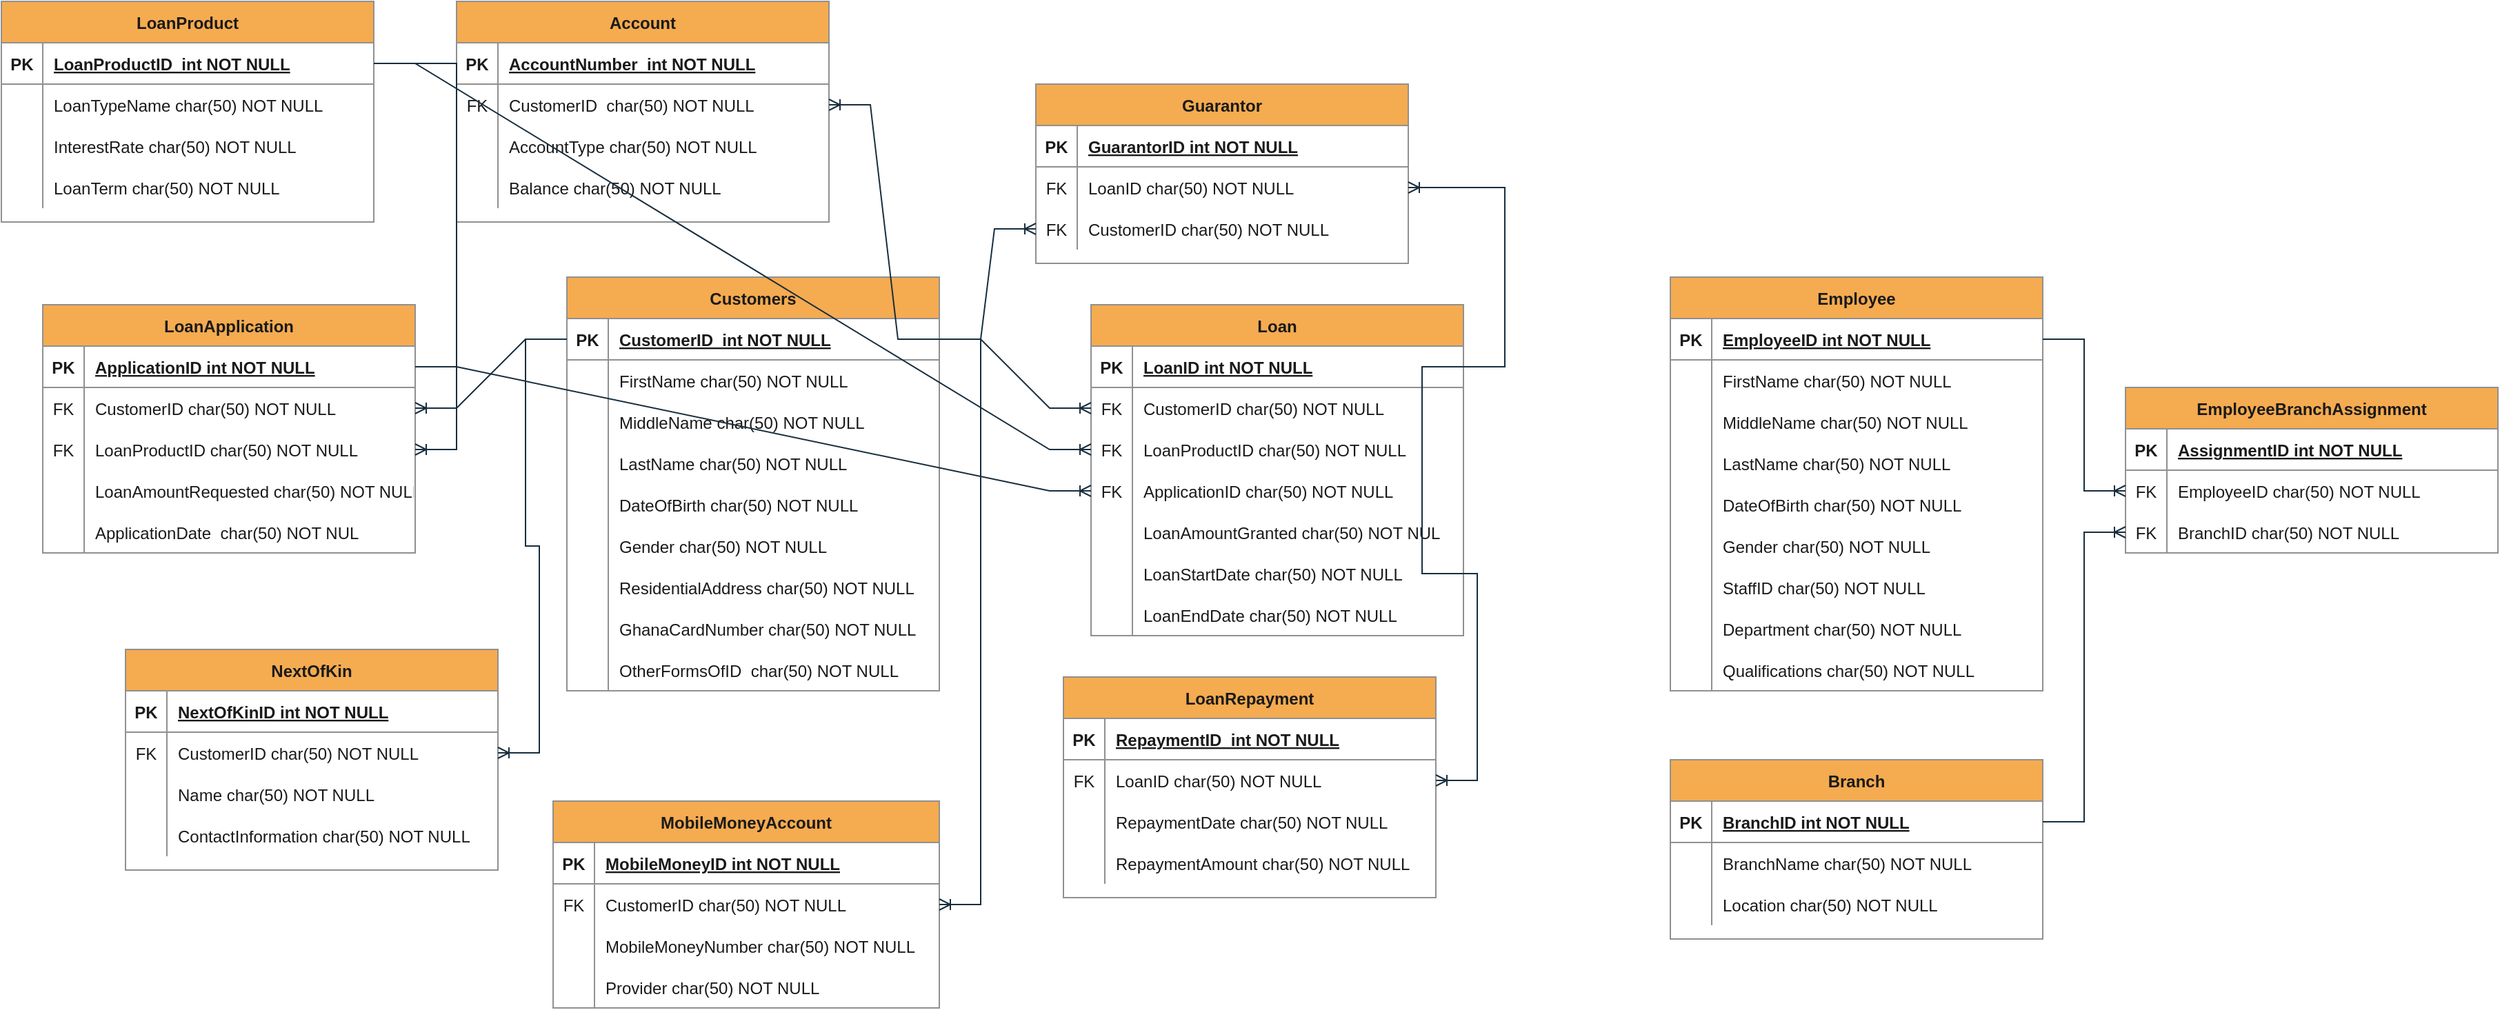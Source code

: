 <mxfile version="26.1.1" pages="2">
  <diagram id="R2lEEEUBdFMjLlhIrx00" name="Page-1">
    <mxGraphModel dx="2173" dy="1800" grid="1" gridSize="10" guides="1" tooltips="1" connect="1" arrows="1" fold="1" page="1" pageScale="1" pageWidth="850" pageHeight="1100" math="0" shadow="0" extFonts="Permanent Marker^https://fonts.googleapis.com/css?family=Permanent+Marker">
      <root>
        <mxCell id="0" />
        <mxCell id="1" parent="0" />
        <mxCell id="C-vyLk0tnHw3VtMMgP7b-23" value="Customers" style="shape=table;startSize=30;container=1;collapsible=1;childLayout=tableLayout;fixedRows=1;rowLines=0;fontStyle=1;align=center;resizeLast=1;labelBackgroundColor=none;fillColor=#F5AB50;strokeColor=#909090;fontColor=#1A1A1A;" parent="1" vertex="1">
          <mxGeometry y="20" width="270" height="300" as="geometry" />
        </mxCell>
        <mxCell id="C-vyLk0tnHw3VtMMgP7b-24" value="" style="shape=partialRectangle;collapsible=0;dropTarget=0;pointerEvents=0;fillColor=none;points=[[0,0.5],[1,0.5]];portConstraint=eastwest;top=0;left=0;right=0;bottom=1;labelBackgroundColor=none;strokeColor=#909090;fontColor=#1A1A1A;" parent="C-vyLk0tnHw3VtMMgP7b-23" vertex="1">
          <mxGeometry y="30" width="270" height="30" as="geometry" />
        </mxCell>
        <mxCell id="C-vyLk0tnHw3VtMMgP7b-25" value="PK" style="shape=partialRectangle;overflow=hidden;connectable=0;fillColor=none;top=0;left=0;bottom=0;right=0;fontStyle=1;labelBackgroundColor=none;strokeColor=#909090;fontColor=#1A1A1A;" parent="C-vyLk0tnHw3VtMMgP7b-24" vertex="1">
          <mxGeometry width="30" height="30" as="geometry">
            <mxRectangle width="30" height="30" as="alternateBounds" />
          </mxGeometry>
        </mxCell>
        <mxCell id="C-vyLk0tnHw3VtMMgP7b-26" value="CustomerID  int NOT NULL " style="shape=partialRectangle;overflow=hidden;connectable=0;fillColor=none;top=0;left=0;bottom=0;right=0;align=left;spacingLeft=6;fontStyle=5;labelBackgroundColor=none;strokeColor=#909090;fontColor=#1A1A1A;" parent="C-vyLk0tnHw3VtMMgP7b-24" vertex="1">
          <mxGeometry x="30" width="240" height="30" as="geometry">
            <mxRectangle width="240" height="30" as="alternateBounds" />
          </mxGeometry>
        </mxCell>
        <mxCell id="C-vyLk0tnHw3VtMMgP7b-27" value="" style="shape=partialRectangle;collapsible=0;dropTarget=0;pointerEvents=0;fillColor=none;points=[[0,0.5],[1,0.5]];portConstraint=eastwest;top=0;left=0;right=0;bottom=0;labelBackgroundColor=none;strokeColor=#909090;fontColor=#1A1A1A;" parent="C-vyLk0tnHw3VtMMgP7b-23" vertex="1">
          <mxGeometry y="60" width="270" height="30" as="geometry" />
        </mxCell>
        <mxCell id="C-vyLk0tnHw3VtMMgP7b-28" value="" style="shape=partialRectangle;overflow=hidden;connectable=0;fillColor=none;top=0;left=0;bottom=0;right=0;labelBackgroundColor=none;strokeColor=#909090;fontColor=#1A1A1A;" parent="C-vyLk0tnHw3VtMMgP7b-27" vertex="1">
          <mxGeometry width="30" height="30" as="geometry">
            <mxRectangle width="30" height="30" as="alternateBounds" />
          </mxGeometry>
        </mxCell>
        <mxCell id="C-vyLk0tnHw3VtMMgP7b-29" value="FirstName char(50) NOT NULL" style="shape=partialRectangle;overflow=hidden;connectable=0;fillColor=none;top=0;left=0;bottom=0;right=0;align=left;spacingLeft=6;labelBackgroundColor=none;strokeColor=#909090;fontColor=#1A1A1A;" parent="C-vyLk0tnHw3VtMMgP7b-27" vertex="1">
          <mxGeometry x="30" width="240" height="30" as="geometry">
            <mxRectangle width="240" height="30" as="alternateBounds" />
          </mxGeometry>
        </mxCell>
        <mxCell id="UBkZdzB4D0MRErVhKQem-1" value="" style="shape=partialRectangle;collapsible=0;dropTarget=0;pointerEvents=0;fillColor=none;points=[[0,0.5],[1,0.5]];portConstraint=eastwest;top=0;left=0;right=0;bottom=0;labelBackgroundColor=none;strokeColor=#909090;fontColor=#1A1A1A;" parent="C-vyLk0tnHw3VtMMgP7b-23" vertex="1">
          <mxGeometry y="90" width="270" height="30" as="geometry" />
        </mxCell>
        <mxCell id="UBkZdzB4D0MRErVhKQem-2" value="" style="shape=partialRectangle;overflow=hidden;connectable=0;fillColor=none;top=0;left=0;bottom=0;right=0;labelBackgroundColor=none;strokeColor=#909090;fontColor=#1A1A1A;" parent="UBkZdzB4D0MRErVhKQem-1" vertex="1">
          <mxGeometry width="30" height="30" as="geometry">
            <mxRectangle width="30" height="30" as="alternateBounds" />
          </mxGeometry>
        </mxCell>
        <mxCell id="UBkZdzB4D0MRErVhKQem-3" value="MiddleName char(50) NOT NULL" style="shape=partialRectangle;overflow=hidden;connectable=0;fillColor=none;top=0;left=0;bottom=0;right=0;align=left;spacingLeft=6;labelBackgroundColor=none;strokeColor=#909090;fontColor=#1A1A1A;" parent="UBkZdzB4D0MRErVhKQem-1" vertex="1">
          <mxGeometry x="30" width="240" height="30" as="geometry">
            <mxRectangle width="240" height="30" as="alternateBounds" />
          </mxGeometry>
        </mxCell>
        <mxCell id="UBkZdzB4D0MRErVhKQem-7" value="" style="shape=partialRectangle;collapsible=0;dropTarget=0;pointerEvents=0;fillColor=none;points=[[0,0.5],[1,0.5]];portConstraint=eastwest;top=0;left=0;right=0;bottom=0;labelBackgroundColor=none;strokeColor=#909090;fontColor=#1A1A1A;" parent="C-vyLk0tnHw3VtMMgP7b-23" vertex="1">
          <mxGeometry y="120" width="270" height="30" as="geometry" />
        </mxCell>
        <mxCell id="UBkZdzB4D0MRErVhKQem-8" value="" style="shape=partialRectangle;overflow=hidden;connectable=0;fillColor=none;top=0;left=0;bottom=0;right=0;labelBackgroundColor=none;strokeColor=#909090;fontColor=#1A1A1A;" parent="UBkZdzB4D0MRErVhKQem-7" vertex="1">
          <mxGeometry width="30" height="30" as="geometry">
            <mxRectangle width="30" height="30" as="alternateBounds" />
          </mxGeometry>
        </mxCell>
        <mxCell id="UBkZdzB4D0MRErVhKQem-9" value="LastName char(50) NOT NULL" style="shape=partialRectangle;overflow=hidden;connectable=0;fillColor=none;top=0;left=0;bottom=0;right=0;align=left;spacingLeft=6;labelBackgroundColor=none;strokeColor=#909090;fontColor=#1A1A1A;" parent="UBkZdzB4D0MRErVhKQem-7" vertex="1">
          <mxGeometry x="30" width="240" height="30" as="geometry">
            <mxRectangle width="240" height="30" as="alternateBounds" />
          </mxGeometry>
        </mxCell>
        <mxCell id="UBkZdzB4D0MRErVhKQem-10" value="" style="shape=partialRectangle;collapsible=0;dropTarget=0;pointerEvents=0;fillColor=none;points=[[0,0.5],[1,0.5]];portConstraint=eastwest;top=0;left=0;right=0;bottom=0;labelBackgroundColor=none;strokeColor=#909090;fontColor=#1A1A1A;" parent="C-vyLk0tnHw3VtMMgP7b-23" vertex="1">
          <mxGeometry y="150" width="270" height="30" as="geometry" />
        </mxCell>
        <mxCell id="UBkZdzB4D0MRErVhKQem-11" value="" style="shape=partialRectangle;overflow=hidden;connectable=0;fillColor=none;top=0;left=0;bottom=0;right=0;labelBackgroundColor=none;strokeColor=#909090;fontColor=#1A1A1A;" parent="UBkZdzB4D0MRErVhKQem-10" vertex="1">
          <mxGeometry width="30" height="30" as="geometry">
            <mxRectangle width="30" height="30" as="alternateBounds" />
          </mxGeometry>
        </mxCell>
        <mxCell id="UBkZdzB4D0MRErVhKQem-12" value="DateOfBirth char(50) NOT NULL" style="shape=partialRectangle;overflow=hidden;connectable=0;fillColor=none;top=0;left=0;bottom=0;right=0;align=left;spacingLeft=6;labelBackgroundColor=none;strokeColor=#909090;fontColor=#1A1A1A;" parent="UBkZdzB4D0MRErVhKQem-10" vertex="1">
          <mxGeometry x="30" width="240" height="30" as="geometry">
            <mxRectangle width="240" height="30" as="alternateBounds" />
          </mxGeometry>
        </mxCell>
        <mxCell id="UBkZdzB4D0MRErVhKQem-20" value="" style="shape=partialRectangle;collapsible=0;dropTarget=0;pointerEvents=0;fillColor=none;points=[[0,0.5],[1,0.5]];portConstraint=eastwest;top=0;left=0;right=0;bottom=0;labelBackgroundColor=none;strokeColor=#909090;fontColor=#1A1A1A;" parent="C-vyLk0tnHw3VtMMgP7b-23" vertex="1">
          <mxGeometry y="180" width="270" height="30" as="geometry" />
        </mxCell>
        <mxCell id="UBkZdzB4D0MRErVhKQem-21" value="" style="shape=partialRectangle;overflow=hidden;connectable=0;fillColor=none;top=0;left=0;bottom=0;right=0;labelBackgroundColor=none;strokeColor=#909090;fontColor=#1A1A1A;" parent="UBkZdzB4D0MRErVhKQem-20" vertex="1">
          <mxGeometry width="30" height="30" as="geometry">
            <mxRectangle width="30" height="30" as="alternateBounds" />
          </mxGeometry>
        </mxCell>
        <mxCell id="UBkZdzB4D0MRErVhKQem-22" value="Gender char(50) NOT NULL" style="shape=partialRectangle;overflow=hidden;connectable=0;fillColor=none;top=0;left=0;bottom=0;right=0;align=left;spacingLeft=6;labelBackgroundColor=none;strokeColor=#909090;fontColor=#1A1A1A;" parent="UBkZdzB4D0MRErVhKQem-20" vertex="1">
          <mxGeometry x="30" width="240" height="30" as="geometry">
            <mxRectangle width="240" height="30" as="alternateBounds" />
          </mxGeometry>
        </mxCell>
        <mxCell id="UBkZdzB4D0MRErVhKQem-26" value="" style="shape=partialRectangle;collapsible=0;dropTarget=0;pointerEvents=0;fillColor=none;points=[[0,0.5],[1,0.5]];portConstraint=eastwest;top=0;left=0;right=0;bottom=0;labelBackgroundColor=none;strokeColor=#909090;fontColor=#1A1A1A;" parent="C-vyLk0tnHw3VtMMgP7b-23" vertex="1">
          <mxGeometry y="210" width="270" height="30" as="geometry" />
        </mxCell>
        <mxCell id="UBkZdzB4D0MRErVhKQem-27" value="" style="shape=partialRectangle;overflow=hidden;connectable=0;fillColor=none;top=0;left=0;bottom=0;right=0;labelBackgroundColor=none;strokeColor=#909090;fontColor=#1A1A1A;" parent="UBkZdzB4D0MRErVhKQem-26" vertex="1">
          <mxGeometry width="30" height="30" as="geometry">
            <mxRectangle width="30" height="30" as="alternateBounds" />
          </mxGeometry>
        </mxCell>
        <mxCell id="UBkZdzB4D0MRErVhKQem-28" value="ResidentialAddress char(50) NOT NULL" style="shape=partialRectangle;overflow=hidden;connectable=0;fillColor=none;top=0;left=0;bottom=0;right=0;align=left;spacingLeft=6;labelBackgroundColor=none;strokeColor=#909090;fontColor=#1A1A1A;" parent="UBkZdzB4D0MRErVhKQem-26" vertex="1">
          <mxGeometry x="30" width="240" height="30" as="geometry">
            <mxRectangle width="240" height="30" as="alternateBounds" />
          </mxGeometry>
        </mxCell>
        <mxCell id="UBkZdzB4D0MRErVhKQem-17" value="" style="shape=partialRectangle;collapsible=0;dropTarget=0;pointerEvents=0;fillColor=none;points=[[0,0.5],[1,0.5]];portConstraint=eastwest;top=0;left=0;right=0;bottom=0;labelBackgroundColor=none;strokeColor=#909090;fontColor=#1A1A1A;" parent="C-vyLk0tnHw3VtMMgP7b-23" vertex="1">
          <mxGeometry y="240" width="270" height="30" as="geometry" />
        </mxCell>
        <mxCell id="UBkZdzB4D0MRErVhKQem-18" value="" style="shape=partialRectangle;overflow=hidden;connectable=0;fillColor=none;top=0;left=0;bottom=0;right=0;labelBackgroundColor=none;strokeColor=#909090;fontColor=#1A1A1A;" parent="UBkZdzB4D0MRErVhKQem-17" vertex="1">
          <mxGeometry width="30" height="30" as="geometry">
            <mxRectangle width="30" height="30" as="alternateBounds" />
          </mxGeometry>
        </mxCell>
        <mxCell id="UBkZdzB4D0MRErVhKQem-19" value="GhanaCardNumber char(50) NOT NULL" style="shape=partialRectangle;overflow=hidden;connectable=0;fillColor=none;top=0;left=0;bottom=0;right=0;align=left;spacingLeft=6;labelBackgroundColor=none;strokeColor=#909090;fontColor=#1A1A1A;" parent="UBkZdzB4D0MRErVhKQem-17" vertex="1">
          <mxGeometry x="30" width="240" height="30" as="geometry">
            <mxRectangle width="240" height="30" as="alternateBounds" />
          </mxGeometry>
        </mxCell>
        <mxCell id="UBkZdzB4D0MRErVhKQem-86" value="" style="shape=tableRow;horizontal=0;startSize=0;swimlaneHead=0;swimlaneBody=0;fillColor=none;collapsible=0;dropTarget=0;points=[[0,0.5],[1,0.5]];portConstraint=eastwest;top=0;left=0;right=0;bottom=0;labelBackgroundColor=none;strokeColor=#909090;fontColor=#1A1A1A;" parent="C-vyLk0tnHw3VtMMgP7b-23" vertex="1">
          <mxGeometry y="270" width="270" height="30" as="geometry" />
        </mxCell>
        <mxCell id="UBkZdzB4D0MRErVhKQem-87" value="" style="shape=partialRectangle;connectable=0;fillColor=none;top=0;left=0;bottom=0;right=0;editable=1;overflow=hidden;labelBackgroundColor=none;strokeColor=#909090;fontColor=#1A1A1A;" parent="UBkZdzB4D0MRErVhKQem-86" vertex="1">
          <mxGeometry width="30" height="30" as="geometry">
            <mxRectangle width="30" height="30" as="alternateBounds" />
          </mxGeometry>
        </mxCell>
        <mxCell id="UBkZdzB4D0MRErVhKQem-88" value="OtherFormsOfID  char(50) NOT NULL" style="shape=partialRectangle;connectable=0;fillColor=none;top=0;left=0;bottom=0;right=0;align=left;spacingLeft=6;overflow=hidden;labelBackgroundColor=none;strokeColor=#909090;fontColor=#1A1A1A;" parent="UBkZdzB4D0MRErVhKQem-86" vertex="1">
          <mxGeometry x="30" width="240" height="30" as="geometry">
            <mxRectangle width="240" height="30" as="alternateBounds" />
          </mxGeometry>
        </mxCell>
        <mxCell id="yNZyAWRhLC5uPwF4M_fy-1" value="Loan" style="shape=table;startSize=30;container=1;collapsible=1;childLayout=tableLayout;fixedRows=1;rowLines=0;fontStyle=1;align=center;resizeLast=1;labelBackgroundColor=none;fillColor=#F5AB50;strokeColor=#909090;fontColor=#1A1A1A;" parent="1" vertex="1">
          <mxGeometry x="380" y="40" width="270" height="240" as="geometry" />
        </mxCell>
        <mxCell id="yNZyAWRhLC5uPwF4M_fy-2" value="" style="shape=partialRectangle;collapsible=0;dropTarget=0;pointerEvents=0;fillColor=none;points=[[0,0.5],[1,0.5]];portConstraint=eastwest;top=0;left=0;right=0;bottom=1;labelBackgroundColor=none;strokeColor=#909090;fontColor=#1A1A1A;" parent="yNZyAWRhLC5uPwF4M_fy-1" vertex="1">
          <mxGeometry y="30" width="270" height="30" as="geometry" />
        </mxCell>
        <mxCell id="yNZyAWRhLC5uPwF4M_fy-3" value="PK" style="shape=partialRectangle;overflow=hidden;connectable=0;fillColor=none;top=0;left=0;bottom=0;right=0;fontStyle=1;labelBackgroundColor=none;strokeColor=#909090;fontColor=#1A1A1A;" parent="yNZyAWRhLC5uPwF4M_fy-2" vertex="1">
          <mxGeometry width="30" height="30" as="geometry">
            <mxRectangle width="30" height="30" as="alternateBounds" />
          </mxGeometry>
        </mxCell>
        <mxCell id="yNZyAWRhLC5uPwF4M_fy-4" value="LoanID int NOT NULL " style="shape=partialRectangle;overflow=hidden;connectable=0;fillColor=none;top=0;left=0;bottom=0;right=0;align=left;spacingLeft=6;fontStyle=5;labelBackgroundColor=none;strokeColor=#909090;fontColor=#1A1A1A;" parent="yNZyAWRhLC5uPwF4M_fy-2" vertex="1">
          <mxGeometry x="30" width="240" height="30" as="geometry">
            <mxRectangle width="240" height="30" as="alternateBounds" />
          </mxGeometry>
        </mxCell>
        <mxCell id="yNZyAWRhLC5uPwF4M_fy-5" value="" style="shape=partialRectangle;collapsible=0;dropTarget=0;pointerEvents=0;fillColor=none;points=[[0,0.5],[1,0.5]];portConstraint=eastwest;top=0;left=0;right=0;bottom=0;labelBackgroundColor=none;strokeColor=#909090;fontColor=#1A1A1A;" parent="yNZyAWRhLC5uPwF4M_fy-1" vertex="1">
          <mxGeometry y="60" width="270" height="30" as="geometry" />
        </mxCell>
        <mxCell id="yNZyAWRhLC5uPwF4M_fy-6" value="FK" style="shape=partialRectangle;overflow=hidden;connectable=0;fillColor=none;top=0;left=0;bottom=0;right=0;labelBackgroundColor=none;strokeColor=#909090;fontColor=#1A1A1A;" parent="yNZyAWRhLC5uPwF4M_fy-5" vertex="1">
          <mxGeometry width="30" height="30" as="geometry">
            <mxRectangle width="30" height="30" as="alternateBounds" />
          </mxGeometry>
        </mxCell>
        <mxCell id="yNZyAWRhLC5uPwF4M_fy-7" value="CustomerID char(50) NOT NULL" style="shape=partialRectangle;overflow=hidden;connectable=0;fillColor=none;top=0;left=0;bottom=0;right=0;align=left;spacingLeft=6;labelBackgroundColor=none;strokeColor=#909090;fontColor=#1A1A1A;" parent="yNZyAWRhLC5uPwF4M_fy-5" vertex="1">
          <mxGeometry x="30" width="240" height="30" as="geometry">
            <mxRectangle width="240" height="30" as="alternateBounds" />
          </mxGeometry>
        </mxCell>
        <mxCell id="yNZyAWRhLC5uPwF4M_fy-8" value="" style="shape=partialRectangle;collapsible=0;dropTarget=0;pointerEvents=0;fillColor=none;points=[[0,0.5],[1,0.5]];portConstraint=eastwest;top=0;left=0;right=0;bottom=0;labelBackgroundColor=none;strokeColor=#909090;fontColor=#1A1A1A;" parent="yNZyAWRhLC5uPwF4M_fy-1" vertex="1">
          <mxGeometry y="90" width="270" height="30" as="geometry" />
        </mxCell>
        <mxCell id="yNZyAWRhLC5uPwF4M_fy-9" value="FK" style="shape=partialRectangle;overflow=hidden;connectable=0;fillColor=none;top=0;left=0;bottom=0;right=0;labelBackgroundColor=none;strokeColor=#909090;fontColor=#1A1A1A;" parent="yNZyAWRhLC5uPwF4M_fy-8" vertex="1">
          <mxGeometry width="30" height="30" as="geometry">
            <mxRectangle width="30" height="30" as="alternateBounds" />
          </mxGeometry>
        </mxCell>
        <mxCell id="yNZyAWRhLC5uPwF4M_fy-10" value="LoanProductID char(50) NOT NULL" style="shape=partialRectangle;overflow=hidden;connectable=0;fillColor=none;top=0;left=0;bottom=0;right=0;align=left;spacingLeft=6;labelBackgroundColor=none;strokeColor=#909090;fontColor=#1A1A1A;" parent="yNZyAWRhLC5uPwF4M_fy-8" vertex="1">
          <mxGeometry x="30" width="240" height="30" as="geometry">
            <mxRectangle width="240" height="30" as="alternateBounds" />
          </mxGeometry>
        </mxCell>
        <mxCell id="yNZyAWRhLC5uPwF4M_fy-11" value="" style="shape=partialRectangle;collapsible=0;dropTarget=0;pointerEvents=0;fillColor=none;points=[[0,0.5],[1,0.5]];portConstraint=eastwest;top=0;left=0;right=0;bottom=0;labelBackgroundColor=none;strokeColor=#909090;fontColor=#1A1A1A;" parent="yNZyAWRhLC5uPwF4M_fy-1" vertex="1">
          <mxGeometry y="120" width="270" height="30" as="geometry" />
        </mxCell>
        <mxCell id="yNZyAWRhLC5uPwF4M_fy-12" value="FK" style="shape=partialRectangle;overflow=hidden;connectable=0;fillColor=none;top=0;left=0;bottom=0;right=0;labelBackgroundColor=none;strokeColor=#909090;fontColor=#1A1A1A;" parent="yNZyAWRhLC5uPwF4M_fy-11" vertex="1">
          <mxGeometry width="30" height="30" as="geometry">
            <mxRectangle width="30" height="30" as="alternateBounds" />
          </mxGeometry>
        </mxCell>
        <mxCell id="yNZyAWRhLC5uPwF4M_fy-13" value="ApplicationID char(50) NOT NULL" style="shape=partialRectangle;overflow=hidden;connectable=0;fillColor=none;top=0;left=0;bottom=0;right=0;align=left;spacingLeft=6;labelBackgroundColor=none;strokeColor=#909090;fontColor=#1A1A1A;" parent="yNZyAWRhLC5uPwF4M_fy-11" vertex="1">
          <mxGeometry x="30" width="240" height="30" as="geometry">
            <mxRectangle width="240" height="30" as="alternateBounds" />
          </mxGeometry>
        </mxCell>
        <mxCell id="yNZyAWRhLC5uPwF4M_fy-62" value="" style="shape=tableRow;horizontal=0;startSize=0;swimlaneHead=0;swimlaneBody=0;fillColor=none;collapsible=0;dropTarget=0;points=[[0,0.5],[1,0.5]];portConstraint=eastwest;top=0;left=0;right=0;bottom=0;labelBackgroundColor=none;strokeColor=#909090;fontColor=#1A1A1A;" parent="yNZyAWRhLC5uPwF4M_fy-1" vertex="1">
          <mxGeometry y="150" width="270" height="30" as="geometry" />
        </mxCell>
        <mxCell id="yNZyAWRhLC5uPwF4M_fy-63" value="" style="shape=partialRectangle;connectable=0;fillColor=none;top=0;left=0;bottom=0;right=0;editable=1;overflow=hidden;labelBackgroundColor=none;strokeColor=#909090;fontColor=#1A1A1A;" parent="yNZyAWRhLC5uPwF4M_fy-62" vertex="1">
          <mxGeometry width="30" height="30" as="geometry">
            <mxRectangle width="30" height="30" as="alternateBounds" />
          </mxGeometry>
        </mxCell>
        <mxCell id="yNZyAWRhLC5uPwF4M_fy-64" value="LoanAmountGranted char(50) NOT NUL" style="shape=partialRectangle;connectable=0;fillColor=none;top=0;left=0;bottom=0;right=0;align=left;spacingLeft=6;overflow=hidden;labelBackgroundColor=none;strokeColor=#909090;fontColor=#1A1A1A;" parent="yNZyAWRhLC5uPwF4M_fy-62" vertex="1">
          <mxGeometry x="30" width="240" height="30" as="geometry">
            <mxRectangle width="240" height="30" as="alternateBounds" />
          </mxGeometry>
        </mxCell>
        <mxCell id="yNZyAWRhLC5uPwF4M_fy-84" value="" style="shape=partialRectangle;collapsible=0;dropTarget=0;pointerEvents=0;fillColor=none;points=[[0,0.5],[1,0.5]];portConstraint=eastwest;top=0;left=0;right=0;bottom=0;labelBackgroundColor=none;strokeColor=#909090;fontColor=#1A1A1A;" parent="yNZyAWRhLC5uPwF4M_fy-1" vertex="1">
          <mxGeometry y="180" width="270" height="30" as="geometry" />
        </mxCell>
        <mxCell id="yNZyAWRhLC5uPwF4M_fy-85" value="" style="shape=partialRectangle;overflow=hidden;connectable=0;fillColor=none;top=0;left=0;bottom=0;right=0;labelBackgroundColor=none;strokeColor=#909090;fontColor=#1A1A1A;" parent="yNZyAWRhLC5uPwF4M_fy-84" vertex="1">
          <mxGeometry width="30" height="30" as="geometry">
            <mxRectangle width="30" height="30" as="alternateBounds" />
          </mxGeometry>
        </mxCell>
        <mxCell id="yNZyAWRhLC5uPwF4M_fy-86" value="LoanStartDate char(50) NOT NULL" style="shape=partialRectangle;overflow=hidden;connectable=0;fillColor=none;top=0;left=0;bottom=0;right=0;align=left;spacingLeft=6;labelBackgroundColor=none;strokeColor=#909090;fontColor=#1A1A1A;" parent="yNZyAWRhLC5uPwF4M_fy-84" vertex="1">
          <mxGeometry x="30" width="240" height="30" as="geometry">
            <mxRectangle width="240" height="30" as="alternateBounds" />
          </mxGeometry>
        </mxCell>
        <mxCell id="yNZyAWRhLC5uPwF4M_fy-87" value="" style="shape=partialRectangle;collapsible=0;dropTarget=0;pointerEvents=0;fillColor=none;points=[[0,0.5],[1,0.5]];portConstraint=eastwest;top=0;left=0;right=0;bottom=0;labelBackgroundColor=none;strokeColor=#909090;fontColor=#1A1A1A;" parent="yNZyAWRhLC5uPwF4M_fy-1" vertex="1">
          <mxGeometry y="210" width="270" height="30" as="geometry" />
        </mxCell>
        <mxCell id="yNZyAWRhLC5uPwF4M_fy-88" value="" style="shape=partialRectangle;overflow=hidden;connectable=0;fillColor=none;top=0;left=0;bottom=0;right=0;labelBackgroundColor=none;strokeColor=#909090;fontColor=#1A1A1A;" parent="yNZyAWRhLC5uPwF4M_fy-87" vertex="1">
          <mxGeometry width="30" height="30" as="geometry">
            <mxRectangle width="30" height="30" as="alternateBounds" />
          </mxGeometry>
        </mxCell>
        <mxCell id="yNZyAWRhLC5uPwF4M_fy-89" value="LoanEndDate char(50) NOT NULL" style="shape=partialRectangle;overflow=hidden;connectable=0;fillColor=none;top=0;left=0;bottom=0;right=0;align=left;spacingLeft=6;labelBackgroundColor=none;strokeColor=#909090;fontColor=#1A1A1A;" parent="yNZyAWRhLC5uPwF4M_fy-87" vertex="1">
          <mxGeometry x="30" width="240" height="30" as="geometry">
            <mxRectangle width="240" height="30" as="alternateBounds" />
          </mxGeometry>
        </mxCell>
        <mxCell id="yNZyAWRhLC5uPwF4M_fy-34" value="Account" style="shape=table;startSize=30;container=1;collapsible=1;childLayout=tableLayout;fixedRows=1;rowLines=0;fontStyle=1;align=center;resizeLast=1;labelBackgroundColor=none;fillColor=#F5AB50;strokeColor=#909090;fontColor=#1A1A1A;" parent="1" vertex="1">
          <mxGeometry x="-80" y="-180" width="270" height="160" as="geometry" />
        </mxCell>
        <mxCell id="yNZyAWRhLC5uPwF4M_fy-35" value="" style="shape=partialRectangle;collapsible=0;dropTarget=0;pointerEvents=0;fillColor=none;points=[[0,0.5],[1,0.5]];portConstraint=eastwest;top=0;left=0;right=0;bottom=1;labelBackgroundColor=none;strokeColor=#909090;fontColor=#1A1A1A;" parent="yNZyAWRhLC5uPwF4M_fy-34" vertex="1">
          <mxGeometry y="30" width="270" height="30" as="geometry" />
        </mxCell>
        <mxCell id="yNZyAWRhLC5uPwF4M_fy-36" value="PK" style="shape=partialRectangle;overflow=hidden;connectable=0;fillColor=none;top=0;left=0;bottom=0;right=0;fontStyle=1;labelBackgroundColor=none;strokeColor=#909090;fontColor=#1A1A1A;" parent="yNZyAWRhLC5uPwF4M_fy-35" vertex="1">
          <mxGeometry width="30" height="30" as="geometry">
            <mxRectangle width="30" height="30" as="alternateBounds" />
          </mxGeometry>
        </mxCell>
        <mxCell id="yNZyAWRhLC5uPwF4M_fy-37" value="AccountNumber  int NOT NULL " style="shape=partialRectangle;overflow=hidden;connectable=0;fillColor=none;top=0;left=0;bottom=0;right=0;align=left;spacingLeft=6;fontStyle=5;labelBackgroundColor=none;strokeColor=#909090;fontColor=#1A1A1A;" parent="yNZyAWRhLC5uPwF4M_fy-35" vertex="1">
          <mxGeometry x="30" width="240" height="30" as="geometry">
            <mxRectangle width="240" height="30" as="alternateBounds" />
          </mxGeometry>
        </mxCell>
        <mxCell id="yNZyAWRhLC5uPwF4M_fy-38" value="" style="shape=partialRectangle;collapsible=0;dropTarget=0;pointerEvents=0;fillColor=none;points=[[0,0.5],[1,0.5]];portConstraint=eastwest;top=0;left=0;right=0;bottom=0;labelBackgroundColor=none;strokeColor=#909090;fontColor=#1A1A1A;" parent="yNZyAWRhLC5uPwF4M_fy-34" vertex="1">
          <mxGeometry y="60" width="270" height="30" as="geometry" />
        </mxCell>
        <mxCell id="yNZyAWRhLC5uPwF4M_fy-39" value="FK" style="shape=partialRectangle;overflow=hidden;connectable=0;fillColor=none;top=0;left=0;bottom=0;right=0;labelBackgroundColor=none;strokeColor=#909090;fontColor=#1A1A1A;" parent="yNZyAWRhLC5uPwF4M_fy-38" vertex="1">
          <mxGeometry width="30" height="30" as="geometry">
            <mxRectangle width="30" height="30" as="alternateBounds" />
          </mxGeometry>
        </mxCell>
        <mxCell id="yNZyAWRhLC5uPwF4M_fy-40" value="CustomerID  char(50) NOT NULL" style="shape=partialRectangle;overflow=hidden;connectable=0;fillColor=none;top=0;left=0;bottom=0;right=0;align=left;spacingLeft=6;labelBackgroundColor=none;strokeColor=#909090;fontColor=#1A1A1A;" parent="yNZyAWRhLC5uPwF4M_fy-38" vertex="1">
          <mxGeometry x="30" width="240" height="30" as="geometry">
            <mxRectangle width="240" height="30" as="alternateBounds" />
          </mxGeometry>
        </mxCell>
        <mxCell id="yNZyAWRhLC5uPwF4M_fy-41" value="" style="shape=partialRectangle;collapsible=0;dropTarget=0;pointerEvents=0;fillColor=none;points=[[0,0.5],[1,0.5]];portConstraint=eastwest;top=0;left=0;right=0;bottom=0;labelBackgroundColor=none;strokeColor=#909090;fontColor=#1A1A1A;" parent="yNZyAWRhLC5uPwF4M_fy-34" vertex="1">
          <mxGeometry y="90" width="270" height="30" as="geometry" />
        </mxCell>
        <mxCell id="yNZyAWRhLC5uPwF4M_fy-42" value="" style="shape=partialRectangle;overflow=hidden;connectable=0;fillColor=none;top=0;left=0;bottom=0;right=0;labelBackgroundColor=none;strokeColor=#909090;fontColor=#1A1A1A;" parent="yNZyAWRhLC5uPwF4M_fy-41" vertex="1">
          <mxGeometry width="30" height="30" as="geometry">
            <mxRectangle width="30" height="30" as="alternateBounds" />
          </mxGeometry>
        </mxCell>
        <mxCell id="yNZyAWRhLC5uPwF4M_fy-43" value="AccountType char(50) NOT NULL" style="shape=partialRectangle;overflow=hidden;connectable=0;fillColor=none;top=0;left=0;bottom=0;right=0;align=left;spacingLeft=6;labelBackgroundColor=none;strokeColor=#909090;fontColor=#1A1A1A;" parent="yNZyAWRhLC5uPwF4M_fy-41" vertex="1">
          <mxGeometry x="30" width="240" height="30" as="geometry">
            <mxRectangle width="240" height="30" as="alternateBounds" />
          </mxGeometry>
        </mxCell>
        <mxCell id="yNZyAWRhLC5uPwF4M_fy-44" value="" style="shape=partialRectangle;collapsible=0;dropTarget=0;pointerEvents=0;fillColor=none;points=[[0,0.5],[1,0.5]];portConstraint=eastwest;top=0;left=0;right=0;bottom=0;labelBackgroundColor=none;strokeColor=#909090;fontColor=#1A1A1A;" parent="yNZyAWRhLC5uPwF4M_fy-34" vertex="1">
          <mxGeometry y="120" width="270" height="30" as="geometry" />
        </mxCell>
        <mxCell id="yNZyAWRhLC5uPwF4M_fy-45" value="" style="shape=partialRectangle;overflow=hidden;connectable=0;fillColor=none;top=0;left=0;bottom=0;right=0;labelBackgroundColor=none;strokeColor=#909090;fontColor=#1A1A1A;" parent="yNZyAWRhLC5uPwF4M_fy-44" vertex="1">
          <mxGeometry width="30" height="30" as="geometry">
            <mxRectangle width="30" height="30" as="alternateBounds" />
          </mxGeometry>
        </mxCell>
        <mxCell id="yNZyAWRhLC5uPwF4M_fy-46" value="Balance char(50) NOT NULL" style="shape=partialRectangle;overflow=hidden;connectable=0;fillColor=none;top=0;left=0;bottom=0;right=0;align=left;spacingLeft=6;labelBackgroundColor=none;strokeColor=#909090;fontColor=#1A1A1A;" parent="yNZyAWRhLC5uPwF4M_fy-44" vertex="1">
          <mxGeometry x="30" width="240" height="30" as="geometry">
            <mxRectangle width="240" height="30" as="alternateBounds" />
          </mxGeometry>
        </mxCell>
        <mxCell id="yNZyAWRhLC5uPwF4M_fy-47" value="LoanProduct" style="shape=table;startSize=30;container=1;collapsible=1;childLayout=tableLayout;fixedRows=1;rowLines=0;fontStyle=1;align=center;resizeLast=1;labelBackgroundColor=none;fillColor=#F5AB50;strokeColor=#909090;fontColor=#1A1A1A;" parent="1" vertex="1">
          <mxGeometry x="-410" y="-180" width="270" height="160" as="geometry" />
        </mxCell>
        <mxCell id="yNZyAWRhLC5uPwF4M_fy-48" value="" style="shape=partialRectangle;collapsible=0;dropTarget=0;pointerEvents=0;fillColor=none;points=[[0,0.5],[1,0.5]];portConstraint=eastwest;top=0;left=0;right=0;bottom=1;labelBackgroundColor=none;strokeColor=#909090;fontColor=#1A1A1A;" parent="yNZyAWRhLC5uPwF4M_fy-47" vertex="1">
          <mxGeometry y="30" width="270" height="30" as="geometry" />
        </mxCell>
        <mxCell id="yNZyAWRhLC5uPwF4M_fy-49" value="PK" style="shape=partialRectangle;overflow=hidden;connectable=0;fillColor=none;top=0;left=0;bottom=0;right=0;fontStyle=1;labelBackgroundColor=none;strokeColor=#909090;fontColor=#1A1A1A;" parent="yNZyAWRhLC5uPwF4M_fy-48" vertex="1">
          <mxGeometry width="30" height="30" as="geometry">
            <mxRectangle width="30" height="30" as="alternateBounds" />
          </mxGeometry>
        </mxCell>
        <mxCell id="yNZyAWRhLC5uPwF4M_fy-50" value="LoanProductID  int NOT NULL " style="shape=partialRectangle;overflow=hidden;connectable=0;fillColor=none;top=0;left=0;bottom=0;right=0;align=left;spacingLeft=6;fontStyle=5;labelBackgroundColor=none;strokeColor=#909090;fontColor=#1A1A1A;" parent="yNZyAWRhLC5uPwF4M_fy-48" vertex="1">
          <mxGeometry x="30" width="240" height="30" as="geometry">
            <mxRectangle width="240" height="30" as="alternateBounds" />
          </mxGeometry>
        </mxCell>
        <mxCell id="yNZyAWRhLC5uPwF4M_fy-51" value="" style="shape=partialRectangle;collapsible=0;dropTarget=0;pointerEvents=0;fillColor=none;points=[[0,0.5],[1,0.5]];portConstraint=eastwest;top=0;left=0;right=0;bottom=0;labelBackgroundColor=none;strokeColor=#909090;fontColor=#1A1A1A;" parent="yNZyAWRhLC5uPwF4M_fy-47" vertex="1">
          <mxGeometry y="60" width="270" height="30" as="geometry" />
        </mxCell>
        <mxCell id="yNZyAWRhLC5uPwF4M_fy-52" value="" style="shape=partialRectangle;overflow=hidden;connectable=0;fillColor=none;top=0;left=0;bottom=0;right=0;labelBackgroundColor=none;strokeColor=#909090;fontColor=#1A1A1A;" parent="yNZyAWRhLC5uPwF4M_fy-51" vertex="1">
          <mxGeometry width="30" height="30" as="geometry">
            <mxRectangle width="30" height="30" as="alternateBounds" />
          </mxGeometry>
        </mxCell>
        <mxCell id="yNZyAWRhLC5uPwF4M_fy-53" value="LoanTypeName char(50) NOT NULL" style="shape=partialRectangle;overflow=hidden;connectable=0;fillColor=none;top=0;left=0;bottom=0;right=0;align=left;spacingLeft=6;labelBackgroundColor=none;strokeColor=#909090;fontColor=#1A1A1A;" parent="yNZyAWRhLC5uPwF4M_fy-51" vertex="1">
          <mxGeometry x="30" width="240" height="30" as="geometry">
            <mxRectangle width="240" height="30" as="alternateBounds" />
          </mxGeometry>
        </mxCell>
        <mxCell id="yNZyAWRhLC5uPwF4M_fy-54" value="" style="shape=partialRectangle;collapsible=0;dropTarget=0;pointerEvents=0;fillColor=none;points=[[0,0.5],[1,0.5]];portConstraint=eastwest;top=0;left=0;right=0;bottom=0;labelBackgroundColor=none;strokeColor=#909090;fontColor=#1A1A1A;" parent="yNZyAWRhLC5uPwF4M_fy-47" vertex="1">
          <mxGeometry y="90" width="270" height="30" as="geometry" />
        </mxCell>
        <mxCell id="yNZyAWRhLC5uPwF4M_fy-55" value="" style="shape=partialRectangle;overflow=hidden;connectable=0;fillColor=none;top=0;left=0;bottom=0;right=0;labelBackgroundColor=none;strokeColor=#909090;fontColor=#1A1A1A;" parent="yNZyAWRhLC5uPwF4M_fy-54" vertex="1">
          <mxGeometry width="30" height="30" as="geometry">
            <mxRectangle width="30" height="30" as="alternateBounds" />
          </mxGeometry>
        </mxCell>
        <mxCell id="yNZyAWRhLC5uPwF4M_fy-56" value="InterestRate char(50) NOT NULL" style="shape=partialRectangle;overflow=hidden;connectable=0;fillColor=none;top=0;left=0;bottom=0;right=0;align=left;spacingLeft=6;labelBackgroundColor=none;strokeColor=#909090;fontColor=#1A1A1A;" parent="yNZyAWRhLC5uPwF4M_fy-54" vertex="1">
          <mxGeometry x="30" width="240" height="30" as="geometry">
            <mxRectangle width="240" height="30" as="alternateBounds" />
          </mxGeometry>
        </mxCell>
        <mxCell id="yNZyAWRhLC5uPwF4M_fy-57" value="" style="shape=partialRectangle;collapsible=0;dropTarget=0;pointerEvents=0;fillColor=none;points=[[0,0.5],[1,0.5]];portConstraint=eastwest;top=0;left=0;right=0;bottom=0;labelBackgroundColor=none;strokeColor=#909090;fontColor=#1A1A1A;" parent="yNZyAWRhLC5uPwF4M_fy-47" vertex="1">
          <mxGeometry y="120" width="270" height="30" as="geometry" />
        </mxCell>
        <mxCell id="yNZyAWRhLC5uPwF4M_fy-58" value="" style="shape=partialRectangle;overflow=hidden;connectable=0;fillColor=none;top=0;left=0;bottom=0;right=0;labelBackgroundColor=none;strokeColor=#909090;fontColor=#1A1A1A;" parent="yNZyAWRhLC5uPwF4M_fy-57" vertex="1">
          <mxGeometry width="30" height="30" as="geometry">
            <mxRectangle width="30" height="30" as="alternateBounds" />
          </mxGeometry>
        </mxCell>
        <mxCell id="yNZyAWRhLC5uPwF4M_fy-59" value="LoanTerm char(50) NOT NULL" style="shape=partialRectangle;overflow=hidden;connectable=0;fillColor=none;top=0;left=0;bottom=0;right=0;align=left;spacingLeft=6;labelBackgroundColor=none;strokeColor=#909090;fontColor=#1A1A1A;" parent="yNZyAWRhLC5uPwF4M_fy-57" vertex="1">
          <mxGeometry x="30" width="240" height="30" as="geometry">
            <mxRectangle width="240" height="30" as="alternateBounds" />
          </mxGeometry>
        </mxCell>
        <mxCell id="yNZyAWRhLC5uPwF4M_fy-65" value="LoanApplication" style="shape=table;startSize=30;container=1;collapsible=1;childLayout=tableLayout;fixedRows=1;rowLines=0;fontStyle=1;align=center;resizeLast=1;labelBackgroundColor=none;fillColor=#F5AB50;strokeColor=#909090;fontColor=#1A1A1A;" parent="1" vertex="1">
          <mxGeometry x="-380" y="40" width="270" height="180" as="geometry" />
        </mxCell>
        <mxCell id="yNZyAWRhLC5uPwF4M_fy-66" value="" style="shape=partialRectangle;collapsible=0;dropTarget=0;pointerEvents=0;fillColor=none;points=[[0,0.5],[1,0.5]];portConstraint=eastwest;top=0;left=0;right=0;bottom=1;labelBackgroundColor=none;strokeColor=#909090;fontColor=#1A1A1A;" parent="yNZyAWRhLC5uPwF4M_fy-65" vertex="1">
          <mxGeometry y="30" width="270" height="30" as="geometry" />
        </mxCell>
        <mxCell id="yNZyAWRhLC5uPwF4M_fy-67" value="PK" style="shape=partialRectangle;overflow=hidden;connectable=0;fillColor=none;top=0;left=0;bottom=0;right=0;fontStyle=1;labelBackgroundColor=none;strokeColor=#909090;fontColor=#1A1A1A;" parent="yNZyAWRhLC5uPwF4M_fy-66" vertex="1">
          <mxGeometry width="30" height="30" as="geometry">
            <mxRectangle width="30" height="30" as="alternateBounds" />
          </mxGeometry>
        </mxCell>
        <mxCell id="yNZyAWRhLC5uPwF4M_fy-68" value="ApplicationID int NOT NULL " style="shape=partialRectangle;overflow=hidden;connectable=0;fillColor=none;top=0;left=0;bottom=0;right=0;align=left;spacingLeft=6;fontStyle=5;labelBackgroundColor=none;strokeColor=#909090;fontColor=#1A1A1A;" parent="yNZyAWRhLC5uPwF4M_fy-66" vertex="1">
          <mxGeometry x="30" width="240" height="30" as="geometry">
            <mxRectangle width="240" height="30" as="alternateBounds" />
          </mxGeometry>
        </mxCell>
        <mxCell id="yNZyAWRhLC5uPwF4M_fy-69" value="" style="shape=partialRectangle;collapsible=0;dropTarget=0;pointerEvents=0;fillColor=none;points=[[0,0.5],[1,0.5]];portConstraint=eastwest;top=0;left=0;right=0;bottom=0;labelBackgroundColor=none;strokeColor=#909090;fontColor=#1A1A1A;" parent="yNZyAWRhLC5uPwF4M_fy-65" vertex="1">
          <mxGeometry y="60" width="270" height="30" as="geometry" />
        </mxCell>
        <mxCell id="yNZyAWRhLC5uPwF4M_fy-70" value="FK" style="shape=partialRectangle;overflow=hidden;connectable=0;fillColor=none;top=0;left=0;bottom=0;right=0;labelBackgroundColor=none;strokeColor=#909090;fontColor=#1A1A1A;" parent="yNZyAWRhLC5uPwF4M_fy-69" vertex="1">
          <mxGeometry width="30" height="30" as="geometry">
            <mxRectangle width="30" height="30" as="alternateBounds" />
          </mxGeometry>
        </mxCell>
        <mxCell id="yNZyAWRhLC5uPwF4M_fy-71" value="CustomerID char(50) NOT NULL" style="shape=partialRectangle;overflow=hidden;connectable=0;fillColor=none;top=0;left=0;bottom=0;right=0;align=left;spacingLeft=6;labelBackgroundColor=none;strokeColor=#909090;fontColor=#1A1A1A;" parent="yNZyAWRhLC5uPwF4M_fy-69" vertex="1">
          <mxGeometry x="30" width="240" height="30" as="geometry">
            <mxRectangle width="240" height="30" as="alternateBounds" />
          </mxGeometry>
        </mxCell>
        <mxCell id="yNZyAWRhLC5uPwF4M_fy-72" value="" style="shape=partialRectangle;collapsible=0;dropTarget=0;pointerEvents=0;fillColor=none;points=[[0,0.5],[1,0.5]];portConstraint=eastwest;top=0;left=0;right=0;bottom=0;labelBackgroundColor=none;strokeColor=#909090;fontColor=#1A1A1A;" parent="yNZyAWRhLC5uPwF4M_fy-65" vertex="1">
          <mxGeometry y="90" width="270" height="30" as="geometry" />
        </mxCell>
        <mxCell id="yNZyAWRhLC5uPwF4M_fy-73" value="FK" style="shape=partialRectangle;overflow=hidden;connectable=0;fillColor=none;top=0;left=0;bottom=0;right=0;labelBackgroundColor=none;strokeColor=#909090;fontColor=#1A1A1A;" parent="yNZyAWRhLC5uPwF4M_fy-72" vertex="1">
          <mxGeometry width="30" height="30" as="geometry">
            <mxRectangle width="30" height="30" as="alternateBounds" />
          </mxGeometry>
        </mxCell>
        <mxCell id="yNZyAWRhLC5uPwF4M_fy-74" value="LoanProductID char(50) NOT NULL" style="shape=partialRectangle;overflow=hidden;connectable=0;fillColor=none;top=0;left=0;bottom=0;right=0;align=left;spacingLeft=6;labelBackgroundColor=none;strokeColor=#909090;fontColor=#1A1A1A;" parent="yNZyAWRhLC5uPwF4M_fy-72" vertex="1">
          <mxGeometry x="30" width="240" height="30" as="geometry">
            <mxRectangle width="240" height="30" as="alternateBounds" />
          </mxGeometry>
        </mxCell>
        <mxCell id="yNZyAWRhLC5uPwF4M_fy-75" value="" style="shape=partialRectangle;collapsible=0;dropTarget=0;pointerEvents=0;fillColor=none;points=[[0,0.5],[1,0.5]];portConstraint=eastwest;top=0;left=0;right=0;bottom=0;labelBackgroundColor=none;strokeColor=#909090;fontColor=#1A1A1A;" parent="yNZyAWRhLC5uPwF4M_fy-65" vertex="1">
          <mxGeometry y="120" width="270" height="30" as="geometry" />
        </mxCell>
        <mxCell id="yNZyAWRhLC5uPwF4M_fy-76" value="" style="shape=partialRectangle;overflow=hidden;connectable=0;fillColor=none;top=0;left=0;bottom=0;right=0;labelBackgroundColor=none;strokeColor=#909090;fontColor=#1A1A1A;" parent="yNZyAWRhLC5uPwF4M_fy-75" vertex="1">
          <mxGeometry width="30" height="30" as="geometry">
            <mxRectangle width="30" height="30" as="alternateBounds" />
          </mxGeometry>
        </mxCell>
        <mxCell id="yNZyAWRhLC5uPwF4M_fy-77" value="LoanAmountRequested char(50) NOT NULL" style="shape=partialRectangle;overflow=hidden;connectable=0;fillColor=none;top=0;left=0;bottom=0;right=0;align=left;spacingLeft=6;labelBackgroundColor=none;strokeColor=#909090;fontColor=#1A1A1A;" parent="yNZyAWRhLC5uPwF4M_fy-75" vertex="1">
          <mxGeometry x="30" width="240" height="30" as="geometry">
            <mxRectangle width="240" height="30" as="alternateBounds" />
          </mxGeometry>
        </mxCell>
        <mxCell id="yNZyAWRhLC5uPwF4M_fy-78" value="" style="shape=tableRow;horizontal=0;startSize=0;swimlaneHead=0;swimlaneBody=0;fillColor=none;collapsible=0;dropTarget=0;points=[[0,0.5],[1,0.5]];portConstraint=eastwest;top=0;left=0;right=0;bottom=0;labelBackgroundColor=none;strokeColor=#909090;fontColor=#1A1A1A;" parent="yNZyAWRhLC5uPwF4M_fy-65" vertex="1">
          <mxGeometry y="150" width="270" height="30" as="geometry" />
        </mxCell>
        <mxCell id="yNZyAWRhLC5uPwF4M_fy-79" value="" style="shape=partialRectangle;connectable=0;fillColor=none;top=0;left=0;bottom=0;right=0;editable=1;overflow=hidden;labelBackgroundColor=none;strokeColor=#909090;fontColor=#1A1A1A;" parent="yNZyAWRhLC5uPwF4M_fy-78" vertex="1">
          <mxGeometry width="30" height="30" as="geometry">
            <mxRectangle width="30" height="30" as="alternateBounds" />
          </mxGeometry>
        </mxCell>
        <mxCell id="yNZyAWRhLC5uPwF4M_fy-80" value="ApplicationDate  char(50) NOT NUL" style="shape=partialRectangle;connectable=0;fillColor=none;top=0;left=0;bottom=0;right=0;align=left;spacingLeft=6;overflow=hidden;labelBackgroundColor=none;strokeColor=#909090;fontColor=#1A1A1A;" parent="yNZyAWRhLC5uPwF4M_fy-78" vertex="1">
          <mxGeometry x="30" width="240" height="30" as="geometry">
            <mxRectangle width="240" height="30" as="alternateBounds" />
          </mxGeometry>
        </mxCell>
        <mxCell id="yNZyAWRhLC5uPwF4M_fy-96" value="LoanRepayment" style="shape=table;startSize=30;container=1;collapsible=1;childLayout=tableLayout;fixedRows=1;rowLines=0;fontStyle=1;align=center;resizeLast=1;labelBackgroundColor=none;fillColor=#F5AB50;strokeColor=#909090;fontColor=#1A1A1A;" parent="1" vertex="1">
          <mxGeometry x="360" y="310" width="270" height="160" as="geometry" />
        </mxCell>
        <mxCell id="yNZyAWRhLC5uPwF4M_fy-97" value="" style="shape=partialRectangle;collapsible=0;dropTarget=0;pointerEvents=0;fillColor=none;points=[[0,0.5],[1,0.5]];portConstraint=eastwest;top=0;left=0;right=0;bottom=1;labelBackgroundColor=none;strokeColor=#909090;fontColor=#1A1A1A;" parent="yNZyAWRhLC5uPwF4M_fy-96" vertex="1">
          <mxGeometry y="30" width="270" height="30" as="geometry" />
        </mxCell>
        <mxCell id="yNZyAWRhLC5uPwF4M_fy-98" value="PK" style="shape=partialRectangle;overflow=hidden;connectable=0;fillColor=none;top=0;left=0;bottom=0;right=0;fontStyle=1;labelBackgroundColor=none;strokeColor=#909090;fontColor=#1A1A1A;" parent="yNZyAWRhLC5uPwF4M_fy-97" vertex="1">
          <mxGeometry width="30" height="30" as="geometry">
            <mxRectangle width="30" height="30" as="alternateBounds" />
          </mxGeometry>
        </mxCell>
        <mxCell id="yNZyAWRhLC5uPwF4M_fy-99" value="RepaymentID  int NOT NULL " style="shape=partialRectangle;overflow=hidden;connectable=0;fillColor=none;top=0;left=0;bottom=0;right=0;align=left;spacingLeft=6;fontStyle=5;labelBackgroundColor=none;strokeColor=#909090;fontColor=#1A1A1A;" parent="yNZyAWRhLC5uPwF4M_fy-97" vertex="1">
          <mxGeometry x="30" width="240" height="30" as="geometry">
            <mxRectangle width="240" height="30" as="alternateBounds" />
          </mxGeometry>
        </mxCell>
        <mxCell id="yNZyAWRhLC5uPwF4M_fy-100" value="" style="shape=partialRectangle;collapsible=0;dropTarget=0;pointerEvents=0;fillColor=none;points=[[0,0.5],[1,0.5]];portConstraint=eastwest;top=0;left=0;right=0;bottom=0;labelBackgroundColor=none;strokeColor=#909090;fontColor=#1A1A1A;" parent="yNZyAWRhLC5uPwF4M_fy-96" vertex="1">
          <mxGeometry y="60" width="270" height="30" as="geometry" />
        </mxCell>
        <mxCell id="yNZyAWRhLC5uPwF4M_fy-101" value="FK" style="shape=partialRectangle;overflow=hidden;connectable=0;fillColor=none;top=0;left=0;bottom=0;right=0;labelBackgroundColor=none;strokeColor=#909090;fontColor=#1A1A1A;" parent="yNZyAWRhLC5uPwF4M_fy-100" vertex="1">
          <mxGeometry width="30" height="30" as="geometry">
            <mxRectangle width="30" height="30" as="alternateBounds" />
          </mxGeometry>
        </mxCell>
        <mxCell id="yNZyAWRhLC5uPwF4M_fy-102" value="LoanID char(50) NOT NULL" style="shape=partialRectangle;overflow=hidden;connectable=0;fillColor=none;top=0;left=0;bottom=0;right=0;align=left;spacingLeft=6;labelBackgroundColor=none;strokeColor=#909090;fontColor=#1A1A1A;" parent="yNZyAWRhLC5uPwF4M_fy-100" vertex="1">
          <mxGeometry x="30" width="240" height="30" as="geometry">
            <mxRectangle width="240" height="30" as="alternateBounds" />
          </mxGeometry>
        </mxCell>
        <mxCell id="yNZyAWRhLC5uPwF4M_fy-103" value="" style="shape=partialRectangle;collapsible=0;dropTarget=0;pointerEvents=0;fillColor=none;points=[[0,0.5],[1,0.5]];portConstraint=eastwest;top=0;left=0;right=0;bottom=0;labelBackgroundColor=none;strokeColor=#909090;fontColor=#1A1A1A;" parent="yNZyAWRhLC5uPwF4M_fy-96" vertex="1">
          <mxGeometry y="90" width="270" height="30" as="geometry" />
        </mxCell>
        <mxCell id="yNZyAWRhLC5uPwF4M_fy-104" value="" style="shape=partialRectangle;overflow=hidden;connectable=0;fillColor=none;top=0;left=0;bottom=0;right=0;labelBackgroundColor=none;strokeColor=#909090;fontColor=#1A1A1A;" parent="yNZyAWRhLC5uPwF4M_fy-103" vertex="1">
          <mxGeometry width="30" height="30" as="geometry">
            <mxRectangle width="30" height="30" as="alternateBounds" />
          </mxGeometry>
        </mxCell>
        <mxCell id="yNZyAWRhLC5uPwF4M_fy-105" value="RepaymentDate char(50) NOT NULL" style="shape=partialRectangle;overflow=hidden;connectable=0;fillColor=none;top=0;left=0;bottom=0;right=0;align=left;spacingLeft=6;labelBackgroundColor=none;strokeColor=#909090;fontColor=#1A1A1A;" parent="yNZyAWRhLC5uPwF4M_fy-103" vertex="1">
          <mxGeometry x="30" width="240" height="30" as="geometry">
            <mxRectangle width="240" height="30" as="alternateBounds" />
          </mxGeometry>
        </mxCell>
        <mxCell id="yNZyAWRhLC5uPwF4M_fy-106" value="" style="shape=partialRectangle;collapsible=0;dropTarget=0;pointerEvents=0;fillColor=none;points=[[0,0.5],[1,0.5]];portConstraint=eastwest;top=0;left=0;right=0;bottom=0;labelBackgroundColor=none;strokeColor=#909090;fontColor=#1A1A1A;" parent="yNZyAWRhLC5uPwF4M_fy-96" vertex="1">
          <mxGeometry y="120" width="270" height="30" as="geometry" />
        </mxCell>
        <mxCell id="yNZyAWRhLC5uPwF4M_fy-107" value="" style="shape=partialRectangle;overflow=hidden;connectable=0;fillColor=none;top=0;left=0;bottom=0;right=0;labelBackgroundColor=none;strokeColor=#909090;fontColor=#1A1A1A;" parent="yNZyAWRhLC5uPwF4M_fy-106" vertex="1">
          <mxGeometry width="30" height="30" as="geometry">
            <mxRectangle width="30" height="30" as="alternateBounds" />
          </mxGeometry>
        </mxCell>
        <mxCell id="yNZyAWRhLC5uPwF4M_fy-108" value="RepaymentAmount char(50) NOT NULL" style="shape=partialRectangle;overflow=hidden;connectable=0;fillColor=none;top=0;left=0;bottom=0;right=0;align=left;spacingLeft=6;labelBackgroundColor=none;strokeColor=#909090;fontColor=#1A1A1A;" parent="yNZyAWRhLC5uPwF4M_fy-106" vertex="1">
          <mxGeometry x="30" width="240" height="30" as="geometry">
            <mxRectangle width="240" height="30" as="alternateBounds" />
          </mxGeometry>
        </mxCell>
        <mxCell id="yNZyAWRhLC5uPwF4M_fy-109" value="Branch" style="shape=table;startSize=30;container=1;collapsible=1;childLayout=tableLayout;fixedRows=1;rowLines=0;fontStyle=1;align=center;resizeLast=1;labelBackgroundColor=none;fillColor=#F5AB50;strokeColor=#909090;fontColor=#1A1A1A;" parent="1" vertex="1">
          <mxGeometry x="800" y="370" width="270" height="130" as="geometry" />
        </mxCell>
        <mxCell id="yNZyAWRhLC5uPwF4M_fy-110" value="" style="shape=partialRectangle;collapsible=0;dropTarget=0;pointerEvents=0;fillColor=none;points=[[0,0.5],[1,0.5]];portConstraint=eastwest;top=0;left=0;right=0;bottom=1;labelBackgroundColor=none;strokeColor=#909090;fontColor=#1A1A1A;" parent="yNZyAWRhLC5uPwF4M_fy-109" vertex="1">
          <mxGeometry y="30" width="270" height="30" as="geometry" />
        </mxCell>
        <mxCell id="yNZyAWRhLC5uPwF4M_fy-111" value="PK" style="shape=partialRectangle;overflow=hidden;connectable=0;fillColor=none;top=0;left=0;bottom=0;right=0;fontStyle=1;labelBackgroundColor=none;strokeColor=#909090;fontColor=#1A1A1A;" parent="yNZyAWRhLC5uPwF4M_fy-110" vertex="1">
          <mxGeometry width="30" height="30" as="geometry">
            <mxRectangle width="30" height="30" as="alternateBounds" />
          </mxGeometry>
        </mxCell>
        <mxCell id="yNZyAWRhLC5uPwF4M_fy-112" value="BranchID int NOT NULL " style="shape=partialRectangle;overflow=hidden;connectable=0;fillColor=none;top=0;left=0;bottom=0;right=0;align=left;spacingLeft=6;fontStyle=5;labelBackgroundColor=none;strokeColor=#909090;fontColor=#1A1A1A;" parent="yNZyAWRhLC5uPwF4M_fy-110" vertex="1">
          <mxGeometry x="30" width="240" height="30" as="geometry">
            <mxRectangle width="240" height="30" as="alternateBounds" />
          </mxGeometry>
        </mxCell>
        <mxCell id="yNZyAWRhLC5uPwF4M_fy-113" value="" style="shape=partialRectangle;collapsible=0;dropTarget=0;pointerEvents=0;fillColor=none;points=[[0,0.5],[1,0.5]];portConstraint=eastwest;top=0;left=0;right=0;bottom=0;labelBackgroundColor=none;strokeColor=#909090;fontColor=#1A1A1A;" parent="yNZyAWRhLC5uPwF4M_fy-109" vertex="1">
          <mxGeometry y="60" width="270" height="30" as="geometry" />
        </mxCell>
        <mxCell id="yNZyAWRhLC5uPwF4M_fy-114" value="" style="shape=partialRectangle;overflow=hidden;connectable=0;fillColor=none;top=0;left=0;bottom=0;right=0;labelBackgroundColor=none;strokeColor=#909090;fontColor=#1A1A1A;" parent="yNZyAWRhLC5uPwF4M_fy-113" vertex="1">
          <mxGeometry width="30" height="30" as="geometry">
            <mxRectangle width="30" height="30" as="alternateBounds" />
          </mxGeometry>
        </mxCell>
        <mxCell id="yNZyAWRhLC5uPwF4M_fy-115" value="BranchName char(50) NOT NULL" style="shape=partialRectangle;overflow=hidden;connectable=0;fillColor=none;top=0;left=0;bottom=0;right=0;align=left;spacingLeft=6;labelBackgroundColor=none;strokeColor=#909090;fontColor=#1A1A1A;" parent="yNZyAWRhLC5uPwF4M_fy-113" vertex="1">
          <mxGeometry x="30" width="240" height="30" as="geometry">
            <mxRectangle width="240" height="30" as="alternateBounds" />
          </mxGeometry>
        </mxCell>
        <mxCell id="yNZyAWRhLC5uPwF4M_fy-116" value="" style="shape=partialRectangle;collapsible=0;dropTarget=0;pointerEvents=0;fillColor=none;points=[[0,0.5],[1,0.5]];portConstraint=eastwest;top=0;left=0;right=0;bottom=0;labelBackgroundColor=none;strokeColor=#909090;fontColor=#1A1A1A;" parent="yNZyAWRhLC5uPwF4M_fy-109" vertex="1">
          <mxGeometry y="90" width="270" height="30" as="geometry" />
        </mxCell>
        <mxCell id="yNZyAWRhLC5uPwF4M_fy-117" value="" style="shape=partialRectangle;overflow=hidden;connectable=0;fillColor=none;top=0;left=0;bottom=0;right=0;labelBackgroundColor=none;strokeColor=#909090;fontColor=#1A1A1A;" parent="yNZyAWRhLC5uPwF4M_fy-116" vertex="1">
          <mxGeometry width="30" height="30" as="geometry">
            <mxRectangle width="30" height="30" as="alternateBounds" />
          </mxGeometry>
        </mxCell>
        <mxCell id="yNZyAWRhLC5uPwF4M_fy-118" value="Location char(50) NOT NULL" style="shape=partialRectangle;overflow=hidden;connectable=0;fillColor=none;top=0;left=0;bottom=0;right=0;align=left;spacingLeft=6;labelBackgroundColor=none;strokeColor=#909090;fontColor=#1A1A1A;" parent="yNZyAWRhLC5uPwF4M_fy-116" vertex="1">
          <mxGeometry x="30" width="240" height="30" as="geometry">
            <mxRectangle width="240" height="30" as="alternateBounds" />
          </mxGeometry>
        </mxCell>
        <mxCell id="yNZyAWRhLC5uPwF4M_fy-122" value="Employee" style="shape=table;startSize=30;container=1;collapsible=1;childLayout=tableLayout;fixedRows=1;rowLines=0;fontStyle=1;align=center;resizeLast=1;labelBackgroundColor=none;fillColor=#F5AB50;strokeColor=#909090;fontColor=#1A1A1A;" parent="1" vertex="1">
          <mxGeometry x="800" y="20" width="270" height="300" as="geometry" />
        </mxCell>
        <mxCell id="yNZyAWRhLC5uPwF4M_fy-123" value="" style="shape=partialRectangle;collapsible=0;dropTarget=0;pointerEvents=0;fillColor=none;points=[[0,0.5],[1,0.5]];portConstraint=eastwest;top=0;left=0;right=0;bottom=1;labelBackgroundColor=none;strokeColor=#909090;fontColor=#1A1A1A;" parent="yNZyAWRhLC5uPwF4M_fy-122" vertex="1">
          <mxGeometry y="30" width="270" height="30" as="geometry" />
        </mxCell>
        <mxCell id="yNZyAWRhLC5uPwF4M_fy-124" value="PK" style="shape=partialRectangle;overflow=hidden;connectable=0;fillColor=none;top=0;left=0;bottom=0;right=0;fontStyle=1;labelBackgroundColor=none;strokeColor=#909090;fontColor=#1A1A1A;" parent="yNZyAWRhLC5uPwF4M_fy-123" vertex="1">
          <mxGeometry width="30" height="30" as="geometry">
            <mxRectangle width="30" height="30" as="alternateBounds" />
          </mxGeometry>
        </mxCell>
        <mxCell id="yNZyAWRhLC5uPwF4M_fy-125" value="EmployeeID int NOT NULL " style="shape=partialRectangle;overflow=hidden;connectable=0;fillColor=none;top=0;left=0;bottom=0;right=0;align=left;spacingLeft=6;fontStyle=5;labelBackgroundColor=none;strokeColor=#909090;fontColor=#1A1A1A;" parent="yNZyAWRhLC5uPwF4M_fy-123" vertex="1">
          <mxGeometry x="30" width="240" height="30" as="geometry">
            <mxRectangle width="240" height="30" as="alternateBounds" />
          </mxGeometry>
        </mxCell>
        <mxCell id="yNZyAWRhLC5uPwF4M_fy-126" value="" style="shape=partialRectangle;collapsible=0;dropTarget=0;pointerEvents=0;fillColor=none;points=[[0,0.5],[1,0.5]];portConstraint=eastwest;top=0;left=0;right=0;bottom=0;labelBackgroundColor=none;strokeColor=#909090;fontColor=#1A1A1A;" parent="yNZyAWRhLC5uPwF4M_fy-122" vertex="1">
          <mxGeometry y="60" width="270" height="30" as="geometry" />
        </mxCell>
        <mxCell id="yNZyAWRhLC5uPwF4M_fy-127" value="" style="shape=partialRectangle;overflow=hidden;connectable=0;fillColor=none;top=0;left=0;bottom=0;right=0;labelBackgroundColor=none;strokeColor=#909090;fontColor=#1A1A1A;" parent="yNZyAWRhLC5uPwF4M_fy-126" vertex="1">
          <mxGeometry width="30" height="30" as="geometry">
            <mxRectangle width="30" height="30" as="alternateBounds" />
          </mxGeometry>
        </mxCell>
        <mxCell id="yNZyAWRhLC5uPwF4M_fy-128" value="FirstName char(50) NOT NULL" style="shape=partialRectangle;overflow=hidden;connectable=0;fillColor=none;top=0;left=0;bottom=0;right=0;align=left;spacingLeft=6;labelBackgroundColor=none;strokeColor=#909090;fontColor=#1A1A1A;" parent="yNZyAWRhLC5uPwF4M_fy-126" vertex="1">
          <mxGeometry x="30" width="240" height="30" as="geometry">
            <mxRectangle width="240" height="30" as="alternateBounds" />
          </mxGeometry>
        </mxCell>
        <mxCell id="yNZyAWRhLC5uPwF4M_fy-129" value="" style="shape=partialRectangle;collapsible=0;dropTarget=0;pointerEvents=0;fillColor=none;points=[[0,0.5],[1,0.5]];portConstraint=eastwest;top=0;left=0;right=0;bottom=0;labelBackgroundColor=none;strokeColor=#909090;fontColor=#1A1A1A;" parent="yNZyAWRhLC5uPwF4M_fy-122" vertex="1">
          <mxGeometry y="90" width="270" height="30" as="geometry" />
        </mxCell>
        <mxCell id="yNZyAWRhLC5uPwF4M_fy-130" value="" style="shape=partialRectangle;overflow=hidden;connectable=0;fillColor=none;top=0;left=0;bottom=0;right=0;labelBackgroundColor=none;strokeColor=#909090;fontColor=#1A1A1A;" parent="yNZyAWRhLC5uPwF4M_fy-129" vertex="1">
          <mxGeometry width="30" height="30" as="geometry">
            <mxRectangle width="30" height="30" as="alternateBounds" />
          </mxGeometry>
        </mxCell>
        <mxCell id="yNZyAWRhLC5uPwF4M_fy-131" value="MiddleName char(50) NOT NULL" style="shape=partialRectangle;overflow=hidden;connectable=0;fillColor=none;top=0;left=0;bottom=0;right=0;align=left;spacingLeft=6;labelBackgroundColor=none;strokeColor=#909090;fontColor=#1A1A1A;" parent="yNZyAWRhLC5uPwF4M_fy-129" vertex="1">
          <mxGeometry x="30" width="240" height="30" as="geometry">
            <mxRectangle width="240" height="30" as="alternateBounds" />
          </mxGeometry>
        </mxCell>
        <mxCell id="yNZyAWRhLC5uPwF4M_fy-132" value="" style="shape=partialRectangle;collapsible=0;dropTarget=0;pointerEvents=0;fillColor=none;points=[[0,0.5],[1,0.5]];portConstraint=eastwest;top=0;left=0;right=0;bottom=0;labelBackgroundColor=none;strokeColor=#909090;fontColor=#1A1A1A;" parent="yNZyAWRhLC5uPwF4M_fy-122" vertex="1">
          <mxGeometry y="120" width="270" height="30" as="geometry" />
        </mxCell>
        <mxCell id="yNZyAWRhLC5uPwF4M_fy-133" value="" style="shape=partialRectangle;overflow=hidden;connectable=0;fillColor=none;top=0;left=0;bottom=0;right=0;labelBackgroundColor=none;strokeColor=#909090;fontColor=#1A1A1A;" parent="yNZyAWRhLC5uPwF4M_fy-132" vertex="1">
          <mxGeometry width="30" height="30" as="geometry">
            <mxRectangle width="30" height="30" as="alternateBounds" />
          </mxGeometry>
        </mxCell>
        <mxCell id="yNZyAWRhLC5uPwF4M_fy-134" value="LastName char(50) NOT NULL" style="shape=partialRectangle;overflow=hidden;connectable=0;fillColor=none;top=0;left=0;bottom=0;right=0;align=left;spacingLeft=6;labelBackgroundColor=none;strokeColor=#909090;fontColor=#1A1A1A;" parent="yNZyAWRhLC5uPwF4M_fy-132" vertex="1">
          <mxGeometry x="30" width="240" height="30" as="geometry">
            <mxRectangle width="240" height="30" as="alternateBounds" />
          </mxGeometry>
        </mxCell>
        <mxCell id="yNZyAWRhLC5uPwF4M_fy-135" value="" style="shape=partialRectangle;collapsible=0;dropTarget=0;pointerEvents=0;fillColor=none;points=[[0,0.5],[1,0.5]];portConstraint=eastwest;top=0;left=0;right=0;bottom=0;labelBackgroundColor=none;strokeColor=#909090;fontColor=#1A1A1A;" parent="yNZyAWRhLC5uPwF4M_fy-122" vertex="1">
          <mxGeometry y="150" width="270" height="30" as="geometry" />
        </mxCell>
        <mxCell id="yNZyAWRhLC5uPwF4M_fy-136" value="" style="shape=partialRectangle;overflow=hidden;connectable=0;fillColor=none;top=0;left=0;bottom=0;right=0;labelBackgroundColor=none;strokeColor=#909090;fontColor=#1A1A1A;" parent="yNZyAWRhLC5uPwF4M_fy-135" vertex="1">
          <mxGeometry width="30" height="30" as="geometry">
            <mxRectangle width="30" height="30" as="alternateBounds" />
          </mxGeometry>
        </mxCell>
        <mxCell id="yNZyAWRhLC5uPwF4M_fy-137" value="DateOfBirth char(50) NOT NULL" style="shape=partialRectangle;overflow=hidden;connectable=0;fillColor=none;top=0;left=0;bottom=0;right=0;align=left;spacingLeft=6;labelBackgroundColor=none;strokeColor=#909090;fontColor=#1A1A1A;" parent="yNZyAWRhLC5uPwF4M_fy-135" vertex="1">
          <mxGeometry x="30" width="240" height="30" as="geometry">
            <mxRectangle width="240" height="30" as="alternateBounds" />
          </mxGeometry>
        </mxCell>
        <mxCell id="yNZyAWRhLC5uPwF4M_fy-138" value="" style="shape=partialRectangle;collapsible=0;dropTarget=0;pointerEvents=0;fillColor=none;points=[[0,0.5],[1,0.5]];portConstraint=eastwest;top=0;left=0;right=0;bottom=0;labelBackgroundColor=none;strokeColor=#909090;fontColor=#1A1A1A;" parent="yNZyAWRhLC5uPwF4M_fy-122" vertex="1">
          <mxGeometry y="180" width="270" height="30" as="geometry" />
        </mxCell>
        <mxCell id="yNZyAWRhLC5uPwF4M_fy-139" value="" style="shape=partialRectangle;overflow=hidden;connectable=0;fillColor=none;top=0;left=0;bottom=0;right=0;labelBackgroundColor=none;strokeColor=#909090;fontColor=#1A1A1A;" parent="yNZyAWRhLC5uPwF4M_fy-138" vertex="1">
          <mxGeometry width="30" height="30" as="geometry">
            <mxRectangle width="30" height="30" as="alternateBounds" />
          </mxGeometry>
        </mxCell>
        <mxCell id="yNZyAWRhLC5uPwF4M_fy-140" value="Gender char(50) NOT NULL" style="shape=partialRectangle;overflow=hidden;connectable=0;fillColor=none;top=0;left=0;bottom=0;right=0;align=left;spacingLeft=6;labelBackgroundColor=none;strokeColor=#909090;fontColor=#1A1A1A;" parent="yNZyAWRhLC5uPwF4M_fy-138" vertex="1">
          <mxGeometry x="30" width="240" height="30" as="geometry">
            <mxRectangle width="240" height="30" as="alternateBounds" />
          </mxGeometry>
        </mxCell>
        <mxCell id="yNZyAWRhLC5uPwF4M_fy-141" value="" style="shape=partialRectangle;collapsible=0;dropTarget=0;pointerEvents=0;fillColor=none;points=[[0,0.5],[1,0.5]];portConstraint=eastwest;top=0;left=0;right=0;bottom=0;labelBackgroundColor=none;strokeColor=#909090;fontColor=#1A1A1A;" parent="yNZyAWRhLC5uPwF4M_fy-122" vertex="1">
          <mxGeometry y="210" width="270" height="30" as="geometry" />
        </mxCell>
        <mxCell id="yNZyAWRhLC5uPwF4M_fy-142" value="" style="shape=partialRectangle;overflow=hidden;connectable=0;fillColor=none;top=0;left=0;bottom=0;right=0;labelBackgroundColor=none;strokeColor=#909090;fontColor=#1A1A1A;" parent="yNZyAWRhLC5uPwF4M_fy-141" vertex="1">
          <mxGeometry width="30" height="30" as="geometry">
            <mxRectangle width="30" height="30" as="alternateBounds" />
          </mxGeometry>
        </mxCell>
        <mxCell id="yNZyAWRhLC5uPwF4M_fy-143" value="StaffID char(50) NOT NULL" style="shape=partialRectangle;overflow=hidden;connectable=0;fillColor=none;top=0;left=0;bottom=0;right=0;align=left;spacingLeft=6;labelBackgroundColor=none;strokeColor=#909090;fontColor=#1A1A1A;" parent="yNZyAWRhLC5uPwF4M_fy-141" vertex="1">
          <mxGeometry x="30" width="240" height="30" as="geometry">
            <mxRectangle width="240" height="30" as="alternateBounds" />
          </mxGeometry>
        </mxCell>
        <mxCell id="yNZyAWRhLC5uPwF4M_fy-144" value="" style="shape=partialRectangle;collapsible=0;dropTarget=0;pointerEvents=0;fillColor=none;points=[[0,0.5],[1,0.5]];portConstraint=eastwest;top=0;left=0;right=0;bottom=0;labelBackgroundColor=none;strokeColor=#909090;fontColor=#1A1A1A;" parent="yNZyAWRhLC5uPwF4M_fy-122" vertex="1">
          <mxGeometry y="240" width="270" height="30" as="geometry" />
        </mxCell>
        <mxCell id="yNZyAWRhLC5uPwF4M_fy-145" value="" style="shape=partialRectangle;overflow=hidden;connectable=0;fillColor=none;top=0;left=0;bottom=0;right=0;labelBackgroundColor=none;strokeColor=#909090;fontColor=#1A1A1A;" parent="yNZyAWRhLC5uPwF4M_fy-144" vertex="1">
          <mxGeometry width="30" height="30" as="geometry">
            <mxRectangle width="30" height="30" as="alternateBounds" />
          </mxGeometry>
        </mxCell>
        <mxCell id="yNZyAWRhLC5uPwF4M_fy-146" value="Department char(50) NOT NULL" style="shape=partialRectangle;overflow=hidden;connectable=0;fillColor=none;top=0;left=0;bottom=0;right=0;align=left;spacingLeft=6;labelBackgroundColor=none;strokeColor=#909090;fontColor=#1A1A1A;" parent="yNZyAWRhLC5uPwF4M_fy-144" vertex="1">
          <mxGeometry x="30" width="240" height="30" as="geometry">
            <mxRectangle width="240" height="30" as="alternateBounds" />
          </mxGeometry>
        </mxCell>
        <mxCell id="yNZyAWRhLC5uPwF4M_fy-147" value="" style="shape=partialRectangle;collapsible=0;dropTarget=0;pointerEvents=0;fillColor=none;points=[[0,0.5],[1,0.5]];portConstraint=eastwest;top=0;left=0;right=0;bottom=0;labelBackgroundColor=none;strokeColor=#909090;fontColor=#1A1A1A;" parent="yNZyAWRhLC5uPwF4M_fy-122" vertex="1">
          <mxGeometry y="270" width="270" height="30" as="geometry" />
        </mxCell>
        <mxCell id="yNZyAWRhLC5uPwF4M_fy-148" value="" style="shape=partialRectangle;overflow=hidden;connectable=0;fillColor=none;top=0;left=0;bottom=0;right=0;labelBackgroundColor=none;strokeColor=#909090;fontColor=#1A1A1A;" parent="yNZyAWRhLC5uPwF4M_fy-147" vertex="1">
          <mxGeometry width="30" height="30" as="geometry">
            <mxRectangle width="30" height="30" as="alternateBounds" />
          </mxGeometry>
        </mxCell>
        <mxCell id="yNZyAWRhLC5uPwF4M_fy-149" value="Qualifications char(50) NOT NULL" style="shape=partialRectangle;overflow=hidden;connectable=0;fillColor=none;top=0;left=0;bottom=0;right=0;align=left;spacingLeft=6;labelBackgroundColor=none;strokeColor=#909090;fontColor=#1A1A1A;" parent="yNZyAWRhLC5uPwF4M_fy-147" vertex="1">
          <mxGeometry x="30" width="240" height="30" as="geometry">
            <mxRectangle width="240" height="30" as="alternateBounds" />
          </mxGeometry>
        </mxCell>
        <mxCell id="yNZyAWRhLC5uPwF4M_fy-154" value="NextOfKin" style="shape=table;startSize=30;container=1;collapsible=1;childLayout=tableLayout;fixedRows=1;rowLines=0;fontStyle=1;align=center;resizeLast=1;labelBackgroundColor=none;fillColor=#F5AB50;strokeColor=#909090;fontColor=#1A1A1A;" parent="1" vertex="1">
          <mxGeometry x="-320" y="290" width="270" height="160" as="geometry" />
        </mxCell>
        <mxCell id="yNZyAWRhLC5uPwF4M_fy-155" value="" style="shape=partialRectangle;collapsible=0;dropTarget=0;pointerEvents=0;fillColor=none;points=[[0,0.5],[1,0.5]];portConstraint=eastwest;top=0;left=0;right=0;bottom=1;labelBackgroundColor=none;strokeColor=#909090;fontColor=#1A1A1A;" parent="yNZyAWRhLC5uPwF4M_fy-154" vertex="1">
          <mxGeometry y="30" width="270" height="30" as="geometry" />
        </mxCell>
        <mxCell id="yNZyAWRhLC5uPwF4M_fy-156" value="PK" style="shape=partialRectangle;overflow=hidden;connectable=0;fillColor=none;top=0;left=0;bottom=0;right=0;fontStyle=1;labelBackgroundColor=none;strokeColor=#909090;fontColor=#1A1A1A;" parent="yNZyAWRhLC5uPwF4M_fy-155" vertex="1">
          <mxGeometry width="30" height="30" as="geometry">
            <mxRectangle width="30" height="30" as="alternateBounds" />
          </mxGeometry>
        </mxCell>
        <mxCell id="yNZyAWRhLC5uPwF4M_fy-157" value="NextOfKinID int NOT NULL " style="shape=partialRectangle;overflow=hidden;connectable=0;fillColor=none;top=0;left=0;bottom=0;right=0;align=left;spacingLeft=6;fontStyle=5;labelBackgroundColor=none;strokeColor=#909090;fontColor=#1A1A1A;" parent="yNZyAWRhLC5uPwF4M_fy-155" vertex="1">
          <mxGeometry x="30" width="240" height="30" as="geometry">
            <mxRectangle width="240" height="30" as="alternateBounds" />
          </mxGeometry>
        </mxCell>
        <mxCell id="yNZyAWRhLC5uPwF4M_fy-158" value="" style="shape=partialRectangle;collapsible=0;dropTarget=0;pointerEvents=0;fillColor=none;points=[[0,0.5],[1,0.5]];portConstraint=eastwest;top=0;left=0;right=0;bottom=0;labelBackgroundColor=none;strokeColor=#909090;fontColor=#1A1A1A;" parent="yNZyAWRhLC5uPwF4M_fy-154" vertex="1">
          <mxGeometry y="60" width="270" height="30" as="geometry" />
        </mxCell>
        <mxCell id="yNZyAWRhLC5uPwF4M_fy-159" value="FK" style="shape=partialRectangle;overflow=hidden;connectable=0;fillColor=none;top=0;left=0;bottom=0;right=0;labelBackgroundColor=none;strokeColor=#909090;fontColor=#1A1A1A;" parent="yNZyAWRhLC5uPwF4M_fy-158" vertex="1">
          <mxGeometry width="30" height="30" as="geometry">
            <mxRectangle width="30" height="30" as="alternateBounds" />
          </mxGeometry>
        </mxCell>
        <mxCell id="yNZyAWRhLC5uPwF4M_fy-160" value="CustomerID char(50) NOT NULL" style="shape=partialRectangle;overflow=hidden;connectable=0;fillColor=none;top=0;left=0;bottom=0;right=0;align=left;spacingLeft=6;labelBackgroundColor=none;strokeColor=#909090;fontColor=#1A1A1A;" parent="yNZyAWRhLC5uPwF4M_fy-158" vertex="1">
          <mxGeometry x="30" width="240" height="30" as="geometry">
            <mxRectangle width="240" height="30" as="alternateBounds" />
          </mxGeometry>
        </mxCell>
        <mxCell id="yNZyAWRhLC5uPwF4M_fy-161" value="" style="shape=partialRectangle;collapsible=0;dropTarget=0;pointerEvents=0;fillColor=none;points=[[0,0.5],[1,0.5]];portConstraint=eastwest;top=0;left=0;right=0;bottom=0;labelBackgroundColor=none;strokeColor=#909090;fontColor=#1A1A1A;" parent="yNZyAWRhLC5uPwF4M_fy-154" vertex="1">
          <mxGeometry y="90" width="270" height="30" as="geometry" />
        </mxCell>
        <mxCell id="yNZyAWRhLC5uPwF4M_fy-162" value="" style="shape=partialRectangle;overflow=hidden;connectable=0;fillColor=none;top=0;left=0;bottom=0;right=0;labelBackgroundColor=none;strokeColor=#909090;fontColor=#1A1A1A;" parent="yNZyAWRhLC5uPwF4M_fy-161" vertex="1">
          <mxGeometry width="30" height="30" as="geometry">
            <mxRectangle width="30" height="30" as="alternateBounds" />
          </mxGeometry>
        </mxCell>
        <mxCell id="yNZyAWRhLC5uPwF4M_fy-163" value="Name char(50) NOT NULL" style="shape=partialRectangle;overflow=hidden;connectable=0;fillColor=none;top=0;left=0;bottom=0;right=0;align=left;spacingLeft=6;labelBackgroundColor=none;strokeColor=#909090;fontColor=#1A1A1A;" parent="yNZyAWRhLC5uPwF4M_fy-161" vertex="1">
          <mxGeometry x="30" width="240" height="30" as="geometry">
            <mxRectangle width="240" height="30" as="alternateBounds" />
          </mxGeometry>
        </mxCell>
        <mxCell id="yNZyAWRhLC5uPwF4M_fy-164" value="" style="shape=partialRectangle;collapsible=0;dropTarget=0;pointerEvents=0;fillColor=none;points=[[0,0.5],[1,0.5]];portConstraint=eastwest;top=0;left=0;right=0;bottom=0;labelBackgroundColor=none;strokeColor=#909090;fontColor=#1A1A1A;" parent="yNZyAWRhLC5uPwF4M_fy-154" vertex="1">
          <mxGeometry y="120" width="270" height="30" as="geometry" />
        </mxCell>
        <mxCell id="yNZyAWRhLC5uPwF4M_fy-165" value="" style="shape=partialRectangle;overflow=hidden;connectable=0;fillColor=none;top=0;left=0;bottom=0;right=0;labelBackgroundColor=none;strokeColor=#909090;fontColor=#1A1A1A;" parent="yNZyAWRhLC5uPwF4M_fy-164" vertex="1">
          <mxGeometry width="30" height="30" as="geometry">
            <mxRectangle width="30" height="30" as="alternateBounds" />
          </mxGeometry>
        </mxCell>
        <mxCell id="yNZyAWRhLC5uPwF4M_fy-166" value="ContactInformation char(50) NOT NULL" style="shape=partialRectangle;overflow=hidden;connectable=0;fillColor=none;top=0;left=0;bottom=0;right=0;align=left;spacingLeft=6;labelBackgroundColor=none;strokeColor=#909090;fontColor=#1A1A1A;" parent="yNZyAWRhLC5uPwF4M_fy-164" vertex="1">
          <mxGeometry x="30" width="240" height="30" as="geometry">
            <mxRectangle width="240" height="30" as="alternateBounds" />
          </mxGeometry>
        </mxCell>
        <mxCell id="yNZyAWRhLC5uPwF4M_fy-167" value="Guarantor" style="shape=table;startSize=30;container=1;collapsible=1;childLayout=tableLayout;fixedRows=1;rowLines=0;fontStyle=1;align=center;resizeLast=1;labelBackgroundColor=none;fillColor=#F5AB50;strokeColor=#909090;fontColor=#1A1A1A;" parent="1" vertex="1">
          <mxGeometry x="340" y="-120" width="270" height="130" as="geometry" />
        </mxCell>
        <mxCell id="yNZyAWRhLC5uPwF4M_fy-168" value="" style="shape=partialRectangle;collapsible=0;dropTarget=0;pointerEvents=0;fillColor=none;points=[[0,0.5],[1,0.5]];portConstraint=eastwest;top=0;left=0;right=0;bottom=1;labelBackgroundColor=none;strokeColor=#909090;fontColor=#1A1A1A;" parent="yNZyAWRhLC5uPwF4M_fy-167" vertex="1">
          <mxGeometry y="30" width="270" height="30" as="geometry" />
        </mxCell>
        <mxCell id="yNZyAWRhLC5uPwF4M_fy-169" value="PK" style="shape=partialRectangle;overflow=hidden;connectable=0;fillColor=none;top=0;left=0;bottom=0;right=0;fontStyle=1;labelBackgroundColor=none;strokeColor=#909090;fontColor=#1A1A1A;" parent="yNZyAWRhLC5uPwF4M_fy-168" vertex="1">
          <mxGeometry width="30" height="30" as="geometry">
            <mxRectangle width="30" height="30" as="alternateBounds" />
          </mxGeometry>
        </mxCell>
        <mxCell id="yNZyAWRhLC5uPwF4M_fy-170" value="GuarantorID int NOT NULL " style="shape=partialRectangle;overflow=hidden;connectable=0;fillColor=none;top=0;left=0;bottom=0;right=0;align=left;spacingLeft=6;fontStyle=5;labelBackgroundColor=none;strokeColor=#909090;fontColor=#1A1A1A;" parent="yNZyAWRhLC5uPwF4M_fy-168" vertex="1">
          <mxGeometry x="30" width="240" height="30" as="geometry">
            <mxRectangle width="240" height="30" as="alternateBounds" />
          </mxGeometry>
        </mxCell>
        <mxCell id="yNZyAWRhLC5uPwF4M_fy-171" value="" style="shape=partialRectangle;collapsible=0;dropTarget=0;pointerEvents=0;fillColor=none;points=[[0,0.5],[1,0.5]];portConstraint=eastwest;top=0;left=0;right=0;bottom=0;labelBackgroundColor=none;strokeColor=#909090;fontColor=#1A1A1A;" parent="yNZyAWRhLC5uPwF4M_fy-167" vertex="1">
          <mxGeometry y="60" width="270" height="30" as="geometry" />
        </mxCell>
        <mxCell id="yNZyAWRhLC5uPwF4M_fy-172" value="FK" style="shape=partialRectangle;overflow=hidden;connectable=0;fillColor=none;top=0;left=0;bottom=0;right=0;labelBackgroundColor=none;strokeColor=#909090;fontColor=#1A1A1A;" parent="yNZyAWRhLC5uPwF4M_fy-171" vertex="1">
          <mxGeometry width="30" height="30" as="geometry">
            <mxRectangle width="30" height="30" as="alternateBounds" />
          </mxGeometry>
        </mxCell>
        <mxCell id="yNZyAWRhLC5uPwF4M_fy-173" value="LoanID char(50) NOT NULL" style="shape=partialRectangle;overflow=hidden;connectable=0;fillColor=none;top=0;left=0;bottom=0;right=0;align=left;spacingLeft=6;labelBackgroundColor=none;strokeColor=#909090;fontColor=#1A1A1A;" parent="yNZyAWRhLC5uPwF4M_fy-171" vertex="1">
          <mxGeometry x="30" width="240" height="30" as="geometry">
            <mxRectangle width="240" height="30" as="alternateBounds" />
          </mxGeometry>
        </mxCell>
        <mxCell id="yNZyAWRhLC5uPwF4M_fy-174" value="" style="shape=partialRectangle;collapsible=0;dropTarget=0;pointerEvents=0;fillColor=none;points=[[0,0.5],[1,0.5]];portConstraint=eastwest;top=0;left=0;right=0;bottom=0;labelBackgroundColor=none;strokeColor=#909090;fontColor=#1A1A1A;" parent="yNZyAWRhLC5uPwF4M_fy-167" vertex="1">
          <mxGeometry y="90" width="270" height="30" as="geometry" />
        </mxCell>
        <mxCell id="yNZyAWRhLC5uPwF4M_fy-175" value="FK" style="shape=partialRectangle;overflow=hidden;connectable=0;fillColor=none;top=0;left=0;bottom=0;right=0;labelBackgroundColor=none;strokeColor=#909090;fontColor=#1A1A1A;" parent="yNZyAWRhLC5uPwF4M_fy-174" vertex="1">
          <mxGeometry width="30" height="30" as="geometry">
            <mxRectangle width="30" height="30" as="alternateBounds" />
          </mxGeometry>
        </mxCell>
        <mxCell id="yNZyAWRhLC5uPwF4M_fy-176" value="CustomerID char(50) NOT NULL" style="shape=partialRectangle;overflow=hidden;connectable=0;fillColor=none;top=0;left=0;bottom=0;right=0;align=left;spacingLeft=6;labelBackgroundColor=none;strokeColor=#909090;fontColor=#1A1A1A;" parent="yNZyAWRhLC5uPwF4M_fy-174" vertex="1">
          <mxGeometry x="30" width="240" height="30" as="geometry">
            <mxRectangle width="240" height="30" as="alternateBounds" />
          </mxGeometry>
        </mxCell>
        <mxCell id="yNZyAWRhLC5uPwF4M_fy-180" value="MobileMoneyAccount" style="shape=table;startSize=30;container=1;collapsible=1;childLayout=tableLayout;fixedRows=1;rowLines=0;fontStyle=1;align=center;resizeLast=1;labelBackgroundColor=none;fillColor=#F5AB50;strokeColor=#909090;fontColor=#1A1A1A;" parent="1" vertex="1">
          <mxGeometry x="-10" y="400" width="280" height="150" as="geometry" />
        </mxCell>
        <mxCell id="yNZyAWRhLC5uPwF4M_fy-181" value="" style="shape=partialRectangle;collapsible=0;dropTarget=0;pointerEvents=0;fillColor=none;points=[[0,0.5],[1,0.5]];portConstraint=eastwest;top=0;left=0;right=0;bottom=1;labelBackgroundColor=none;strokeColor=#909090;fontColor=#1A1A1A;" parent="yNZyAWRhLC5uPwF4M_fy-180" vertex="1">
          <mxGeometry y="30" width="280" height="30" as="geometry" />
        </mxCell>
        <mxCell id="yNZyAWRhLC5uPwF4M_fy-182" value="PK" style="shape=partialRectangle;overflow=hidden;connectable=0;fillColor=none;top=0;left=0;bottom=0;right=0;fontStyle=1;labelBackgroundColor=none;strokeColor=#909090;fontColor=#1A1A1A;" parent="yNZyAWRhLC5uPwF4M_fy-181" vertex="1">
          <mxGeometry width="30" height="30" as="geometry">
            <mxRectangle width="30" height="30" as="alternateBounds" />
          </mxGeometry>
        </mxCell>
        <mxCell id="yNZyAWRhLC5uPwF4M_fy-183" value="MobileMoneyID int NOT NULL " style="shape=partialRectangle;overflow=hidden;connectable=0;fillColor=none;top=0;left=0;bottom=0;right=0;align=left;spacingLeft=6;fontStyle=5;labelBackgroundColor=none;strokeColor=#909090;fontColor=#1A1A1A;" parent="yNZyAWRhLC5uPwF4M_fy-181" vertex="1">
          <mxGeometry x="30" width="250" height="30" as="geometry">
            <mxRectangle width="250" height="30" as="alternateBounds" />
          </mxGeometry>
        </mxCell>
        <mxCell id="yNZyAWRhLC5uPwF4M_fy-184" value="" style="shape=partialRectangle;collapsible=0;dropTarget=0;pointerEvents=0;fillColor=none;points=[[0,0.5],[1,0.5]];portConstraint=eastwest;top=0;left=0;right=0;bottom=0;labelBackgroundColor=none;strokeColor=#909090;fontColor=#1A1A1A;" parent="yNZyAWRhLC5uPwF4M_fy-180" vertex="1">
          <mxGeometry y="60" width="280" height="30" as="geometry" />
        </mxCell>
        <mxCell id="yNZyAWRhLC5uPwF4M_fy-185" value="FK" style="shape=partialRectangle;overflow=hidden;connectable=0;fillColor=none;top=0;left=0;bottom=0;right=0;labelBackgroundColor=none;strokeColor=#909090;fontColor=#1A1A1A;" parent="yNZyAWRhLC5uPwF4M_fy-184" vertex="1">
          <mxGeometry width="30" height="30" as="geometry">
            <mxRectangle width="30" height="30" as="alternateBounds" />
          </mxGeometry>
        </mxCell>
        <mxCell id="yNZyAWRhLC5uPwF4M_fy-186" value="CustomerID char(50) NOT NULL" style="shape=partialRectangle;overflow=hidden;connectable=0;fillColor=none;top=0;left=0;bottom=0;right=0;align=left;spacingLeft=6;labelBackgroundColor=none;strokeColor=#909090;fontColor=#1A1A1A;" parent="yNZyAWRhLC5uPwF4M_fy-184" vertex="1">
          <mxGeometry x="30" width="250" height="30" as="geometry">
            <mxRectangle width="250" height="30" as="alternateBounds" />
          </mxGeometry>
        </mxCell>
        <mxCell id="yNZyAWRhLC5uPwF4M_fy-187" value="" style="shape=partialRectangle;collapsible=0;dropTarget=0;pointerEvents=0;fillColor=none;points=[[0,0.5],[1,0.5]];portConstraint=eastwest;top=0;left=0;right=0;bottom=0;labelBackgroundColor=none;strokeColor=#909090;fontColor=#1A1A1A;" parent="yNZyAWRhLC5uPwF4M_fy-180" vertex="1">
          <mxGeometry y="90" width="280" height="30" as="geometry" />
        </mxCell>
        <mxCell id="yNZyAWRhLC5uPwF4M_fy-188" value="" style="shape=partialRectangle;overflow=hidden;connectable=0;fillColor=none;top=0;left=0;bottom=0;right=0;labelBackgroundColor=none;strokeColor=#909090;fontColor=#1A1A1A;" parent="yNZyAWRhLC5uPwF4M_fy-187" vertex="1">
          <mxGeometry width="30" height="30" as="geometry">
            <mxRectangle width="30" height="30" as="alternateBounds" />
          </mxGeometry>
        </mxCell>
        <mxCell id="yNZyAWRhLC5uPwF4M_fy-189" value="MobileMoneyNumber char(50) NOT NULL" style="shape=partialRectangle;overflow=hidden;connectable=0;fillColor=none;top=0;left=0;bottom=0;right=0;align=left;spacingLeft=6;labelBackgroundColor=none;strokeColor=#909090;fontColor=#1A1A1A;" parent="yNZyAWRhLC5uPwF4M_fy-187" vertex="1">
          <mxGeometry x="30" width="250" height="30" as="geometry">
            <mxRectangle width="250" height="30" as="alternateBounds" />
          </mxGeometry>
        </mxCell>
        <mxCell id="yNZyAWRhLC5uPwF4M_fy-190" value="" style="shape=partialRectangle;collapsible=0;dropTarget=0;pointerEvents=0;fillColor=none;points=[[0,0.5],[1,0.5]];portConstraint=eastwest;top=0;left=0;right=0;bottom=0;labelBackgroundColor=none;strokeColor=#909090;fontColor=#1A1A1A;" parent="yNZyAWRhLC5uPwF4M_fy-180" vertex="1">
          <mxGeometry y="120" width="280" height="30" as="geometry" />
        </mxCell>
        <mxCell id="yNZyAWRhLC5uPwF4M_fy-191" value="" style="shape=partialRectangle;overflow=hidden;connectable=0;fillColor=none;top=0;left=0;bottom=0;right=0;labelBackgroundColor=none;strokeColor=#909090;fontColor=#1A1A1A;" parent="yNZyAWRhLC5uPwF4M_fy-190" vertex="1">
          <mxGeometry width="30" height="30" as="geometry">
            <mxRectangle width="30" height="30" as="alternateBounds" />
          </mxGeometry>
        </mxCell>
        <mxCell id="yNZyAWRhLC5uPwF4M_fy-192" value="Provider char(50) NOT NULL" style="shape=partialRectangle;overflow=hidden;connectable=0;fillColor=none;top=0;left=0;bottom=0;right=0;align=left;spacingLeft=6;labelBackgroundColor=none;strokeColor=#909090;fontColor=#1A1A1A;" parent="yNZyAWRhLC5uPwF4M_fy-190" vertex="1">
          <mxGeometry x="30" width="250" height="30" as="geometry">
            <mxRectangle width="250" height="30" as="alternateBounds" />
          </mxGeometry>
        </mxCell>
        <mxCell id="yNZyAWRhLC5uPwF4M_fy-196" value="EmployeeBranchAssignment" style="shape=table;startSize=30;container=1;collapsible=1;childLayout=tableLayout;fixedRows=1;rowLines=0;fontStyle=1;align=center;resizeLast=1;labelBackgroundColor=none;fillColor=#F5AB50;strokeColor=#909090;fontColor=#1A1A1A;" parent="1" vertex="1">
          <mxGeometry x="1130" y="100" width="270" height="120" as="geometry" />
        </mxCell>
        <mxCell id="yNZyAWRhLC5uPwF4M_fy-197" value="" style="shape=partialRectangle;collapsible=0;dropTarget=0;pointerEvents=0;fillColor=none;points=[[0,0.5],[1,0.5]];portConstraint=eastwest;top=0;left=0;right=0;bottom=1;labelBackgroundColor=none;strokeColor=#909090;fontColor=#1A1A1A;" parent="yNZyAWRhLC5uPwF4M_fy-196" vertex="1">
          <mxGeometry y="30" width="270" height="30" as="geometry" />
        </mxCell>
        <mxCell id="yNZyAWRhLC5uPwF4M_fy-198" value="PK" style="shape=partialRectangle;overflow=hidden;connectable=0;fillColor=none;top=0;left=0;bottom=0;right=0;fontStyle=1;labelBackgroundColor=none;strokeColor=#909090;fontColor=#1A1A1A;" parent="yNZyAWRhLC5uPwF4M_fy-197" vertex="1">
          <mxGeometry width="30" height="30" as="geometry">
            <mxRectangle width="30" height="30" as="alternateBounds" />
          </mxGeometry>
        </mxCell>
        <mxCell id="yNZyAWRhLC5uPwF4M_fy-199" value="AssignmentID int NOT NULL " style="shape=partialRectangle;overflow=hidden;connectable=0;fillColor=none;top=0;left=0;bottom=0;right=0;align=left;spacingLeft=6;fontStyle=5;labelBackgroundColor=none;strokeColor=#909090;fontColor=#1A1A1A;" parent="yNZyAWRhLC5uPwF4M_fy-197" vertex="1">
          <mxGeometry x="30" width="240" height="30" as="geometry">
            <mxRectangle width="240" height="30" as="alternateBounds" />
          </mxGeometry>
        </mxCell>
        <mxCell id="yNZyAWRhLC5uPwF4M_fy-200" value="" style="shape=partialRectangle;collapsible=0;dropTarget=0;pointerEvents=0;fillColor=none;points=[[0,0.5],[1,0.5]];portConstraint=eastwest;top=0;left=0;right=0;bottom=0;labelBackgroundColor=none;strokeColor=#909090;fontColor=#1A1A1A;" parent="yNZyAWRhLC5uPwF4M_fy-196" vertex="1">
          <mxGeometry y="60" width="270" height="30" as="geometry" />
        </mxCell>
        <mxCell id="yNZyAWRhLC5uPwF4M_fy-201" value="FK" style="shape=partialRectangle;overflow=hidden;connectable=0;fillColor=none;top=0;left=0;bottom=0;right=0;labelBackgroundColor=none;strokeColor=#909090;fontColor=#1A1A1A;" parent="yNZyAWRhLC5uPwF4M_fy-200" vertex="1">
          <mxGeometry width="30" height="30" as="geometry">
            <mxRectangle width="30" height="30" as="alternateBounds" />
          </mxGeometry>
        </mxCell>
        <mxCell id="yNZyAWRhLC5uPwF4M_fy-202" value="EmployeeID char(50) NOT NULL" style="shape=partialRectangle;overflow=hidden;connectable=0;fillColor=none;top=0;left=0;bottom=0;right=0;align=left;spacingLeft=6;labelBackgroundColor=none;strokeColor=#909090;fontColor=#1A1A1A;" parent="yNZyAWRhLC5uPwF4M_fy-200" vertex="1">
          <mxGeometry x="30" width="240" height="30" as="geometry">
            <mxRectangle width="240" height="30" as="alternateBounds" />
          </mxGeometry>
        </mxCell>
        <mxCell id="yNZyAWRhLC5uPwF4M_fy-203" value="" style="shape=partialRectangle;collapsible=0;dropTarget=0;pointerEvents=0;fillColor=none;points=[[0,0.5],[1,0.5]];portConstraint=eastwest;top=0;left=0;right=0;bottom=0;labelBackgroundColor=none;strokeColor=#909090;fontColor=#1A1A1A;" parent="yNZyAWRhLC5uPwF4M_fy-196" vertex="1">
          <mxGeometry y="90" width="270" height="30" as="geometry" />
        </mxCell>
        <mxCell id="yNZyAWRhLC5uPwF4M_fy-204" value="FK" style="shape=partialRectangle;overflow=hidden;connectable=0;fillColor=none;top=0;left=0;bottom=0;right=0;labelBackgroundColor=none;strokeColor=#909090;fontColor=#1A1A1A;" parent="yNZyAWRhLC5uPwF4M_fy-203" vertex="1">
          <mxGeometry width="30" height="30" as="geometry">
            <mxRectangle width="30" height="30" as="alternateBounds" />
          </mxGeometry>
        </mxCell>
        <mxCell id="yNZyAWRhLC5uPwF4M_fy-205" value="BranchID char(50) NOT NULL" style="shape=partialRectangle;overflow=hidden;connectable=0;fillColor=none;top=0;left=0;bottom=0;right=0;align=left;spacingLeft=6;labelBackgroundColor=none;strokeColor=#909090;fontColor=#1A1A1A;" parent="yNZyAWRhLC5uPwF4M_fy-203" vertex="1">
          <mxGeometry x="30" width="240" height="30" as="geometry">
            <mxRectangle width="240" height="30" as="alternateBounds" />
          </mxGeometry>
        </mxCell>
        <mxCell id="PQ87TJ9gkWtaoNifxCAz-1" value="" style="edgeStyle=entityRelationEdgeStyle;fontSize=12;html=1;endArrow=ERoneToMany;rounded=0;entryX=1;entryY=0.5;entryDx=0;entryDy=0;exitX=1;exitY=0.5;exitDx=0;exitDy=0;labelBackgroundColor=none;strokeColor=#182E3E;fontColor=default;" parent="1" source="C-vyLk0tnHw3VtMMgP7b-24" target="yNZyAWRhLC5uPwF4M_fy-38" edge="1">
          <mxGeometry width="100" height="100" relative="1" as="geometry">
            <mxPoint x="390" y="10" as="sourcePoint" />
            <mxPoint x="320" y="370" as="targetPoint" />
            <Array as="points">
              <mxPoint x="390" y="-40" />
            </Array>
          </mxGeometry>
        </mxCell>
        <mxCell id="PQ87TJ9gkWtaoNifxCAz-2" value="" style="edgeStyle=entityRelationEdgeStyle;fontSize=12;html=1;endArrow=ERoneToMany;rounded=0;exitX=1;exitY=0.5;exitDx=0;exitDy=0;labelBackgroundColor=none;strokeColor=#182E3E;fontColor=default;" parent="1" source="C-vyLk0tnHw3VtMMgP7b-24" target="yNZyAWRhLC5uPwF4M_fy-5" edge="1">
          <mxGeometry width="100" height="100" relative="1" as="geometry">
            <mxPoint x="565" y="55" as="sourcePoint" />
            <mxPoint x="445" y="-95" as="targetPoint" />
            <Array as="points">
              <mxPoint x="645" y="-30" />
            </Array>
          </mxGeometry>
        </mxCell>
        <mxCell id="PQ87TJ9gkWtaoNifxCAz-3" value="" style="edgeStyle=entityRelationEdgeStyle;fontSize=12;html=1;endArrow=ERoneToMany;rounded=0;exitX=1;exitY=0.5;exitDx=0;exitDy=0;labelBackgroundColor=none;strokeColor=#182E3E;fontColor=default;" parent="1" source="yNZyAWRhLC5uPwF4M_fy-2" target="yNZyAWRhLC5uPwF4M_fy-100" edge="1">
          <mxGeometry width="100" height="100" relative="1" as="geometry">
            <mxPoint x="680" y="105" as="sourcePoint" />
            <mxPoint x="400" y="145" as="targetPoint" />
            <Array as="points">
              <mxPoint x="655" y="-20" />
            </Array>
          </mxGeometry>
        </mxCell>
        <mxCell id="PQ87TJ9gkWtaoNifxCAz-4" value="" style="edgeStyle=entityRelationEdgeStyle;fontSize=12;html=1;endArrow=ERoneToMany;rounded=0;entryX=1;entryY=0.5;entryDx=0;entryDy=0;labelBackgroundColor=none;strokeColor=#182E3E;fontColor=default;" parent="1" source="C-vyLk0tnHw3VtMMgP7b-24" target="yNZyAWRhLC5uPwF4M_fy-184" edge="1">
          <mxGeometry width="100" height="100" relative="1" as="geometry">
            <mxPoint x="300" y="410" as="sourcePoint" />
            <mxPoint x="600" y="460" as="targetPoint" />
          </mxGeometry>
        </mxCell>
        <mxCell id="PQ87TJ9gkWtaoNifxCAz-5" value="" style="edgeStyle=entityRelationEdgeStyle;fontSize=12;html=1;endArrow=ERoneToMany;rounded=0;labelBackgroundColor=none;strokeColor=#182E3E;fontColor=default;" parent="1" source="C-vyLk0tnHw3VtMMgP7b-24" target="yNZyAWRhLC5uPwF4M_fy-158" edge="1">
          <mxGeometry width="100" height="100" relative="1" as="geometry">
            <mxPoint x="30" y="330" as="sourcePoint" />
            <mxPoint x="130" y="230" as="targetPoint" />
          </mxGeometry>
        </mxCell>
        <mxCell id="PQ87TJ9gkWtaoNifxCAz-6" value="" style="edgeStyle=entityRelationEdgeStyle;fontSize=12;html=1;endArrow=ERoneToMany;rounded=0;entryX=1;entryY=0.5;entryDx=0;entryDy=0;labelBackgroundColor=none;strokeColor=#182E3E;fontColor=default;" parent="1" source="yNZyAWRhLC5uPwF4M_fy-2" target="yNZyAWRhLC5uPwF4M_fy-171" edge="1">
          <mxGeometry width="100" height="100" relative="1" as="geometry">
            <mxPoint x="260" y="110" as="sourcePoint" />
            <mxPoint x="360" y="10" as="targetPoint" />
          </mxGeometry>
        </mxCell>
        <mxCell id="PQ87TJ9gkWtaoNifxCAz-7" value="" style="edgeStyle=entityRelationEdgeStyle;fontSize=12;html=1;endArrow=ERoneToMany;rounded=0;exitX=1;exitY=0.5;exitDx=0;exitDy=0;labelBackgroundColor=none;strokeColor=#182E3E;fontColor=default;" parent="1" source="yNZyAWRhLC5uPwF4M_fy-110" target="yNZyAWRhLC5uPwF4M_fy-203" edge="1">
          <mxGeometry width="100" height="100" relative="1" as="geometry">
            <mxPoint x="730" y="210" as="sourcePoint" />
            <mxPoint x="1150" y="210" as="targetPoint" />
          </mxGeometry>
        </mxCell>
        <mxCell id="PQ87TJ9gkWtaoNifxCAz-8" value="" style="edgeStyle=entityRelationEdgeStyle;fontSize=12;html=1;endArrow=ERoneToMany;rounded=0;exitX=1;exitY=0.5;exitDx=0;exitDy=0;labelBackgroundColor=none;strokeColor=#182E3E;fontColor=default;" parent="1" source="yNZyAWRhLC5uPwF4M_fy-123" target="yNZyAWRhLC5uPwF4M_fy-200" edge="1">
          <mxGeometry width="100" height="100" relative="1" as="geometry">
            <mxPoint x="730" y="210" as="sourcePoint" />
            <mxPoint x="830" y="110" as="targetPoint" />
          </mxGeometry>
        </mxCell>
        <mxCell id="PQ87TJ9gkWtaoNifxCAz-9" value="" style="edgeStyle=entityRelationEdgeStyle;fontSize=12;html=1;endArrow=ERoneToMany;rounded=0;strokeColor=#182E3E;fontColor=#1A1A1A;" parent="1" source="C-vyLk0tnHw3VtMMgP7b-24" target="yNZyAWRhLC5uPwF4M_fy-69" edge="1">
          <mxGeometry width="100" height="100" relative="1" as="geometry">
            <mxPoint x="90" y="330" as="sourcePoint" />
            <mxPoint x="190" y="230" as="targetPoint" />
          </mxGeometry>
        </mxCell>
        <mxCell id="PQ87TJ9gkWtaoNifxCAz-10" value="" style="edgeStyle=entityRelationEdgeStyle;fontSize=12;html=1;endArrow=ERoneToMany;rounded=0;strokeColor=#182E3E;fontColor=#1A1A1A;" parent="1" source="yNZyAWRhLC5uPwF4M_fy-48" target="yNZyAWRhLC5uPwF4M_fy-72" edge="1">
          <mxGeometry width="100" height="100" relative="1" as="geometry">
            <mxPoint x="90" y="190" as="sourcePoint" />
            <mxPoint x="190" y="90" as="targetPoint" />
          </mxGeometry>
        </mxCell>
        <mxCell id="PQ87TJ9gkWtaoNifxCAz-11" value="" style="edgeStyle=entityRelationEdgeStyle;fontSize=12;html=1;endArrow=ERoneToMany;rounded=0;strokeColor=#182E3E;fontColor=#1A1A1A;" parent="1" source="C-vyLk0tnHw3VtMMgP7b-24" target="yNZyAWRhLC5uPwF4M_fy-174" edge="1">
          <mxGeometry width="100" height="100" relative="1" as="geometry">
            <mxPoint x="80" y="320" as="sourcePoint" />
            <mxPoint x="180" y="220" as="targetPoint" />
          </mxGeometry>
        </mxCell>
        <mxCell id="PQ87TJ9gkWtaoNifxCAz-12" value="" style="edgeStyle=entityRelationEdgeStyle;fontSize=12;html=1;endArrow=ERoneToMany;rounded=0;strokeColor=#182E3E;fontColor=#1A1A1A;" parent="1" source="yNZyAWRhLC5uPwF4M_fy-66" target="yNZyAWRhLC5uPwF4M_fy-11" edge="1">
          <mxGeometry width="100" height="100" relative="1" as="geometry">
            <mxPoint x="40" y="320" as="sourcePoint" />
            <mxPoint x="140" y="220" as="targetPoint" />
          </mxGeometry>
        </mxCell>
        <mxCell id="PQ87TJ9gkWtaoNifxCAz-13" value="" style="edgeStyle=entityRelationEdgeStyle;fontSize=12;html=1;endArrow=ERoneToMany;rounded=0;strokeColor=#182E3E;fontColor=#1A1A1A;" parent="1" source="yNZyAWRhLC5uPwF4M_fy-48" target="yNZyAWRhLC5uPwF4M_fy-8" edge="1">
          <mxGeometry width="100" height="100" relative="1" as="geometry">
            <mxPoint x="40" y="140" as="sourcePoint" />
            <mxPoint x="140" y="40" as="targetPoint" />
          </mxGeometry>
        </mxCell>
      </root>
    </mxGraphModel>
  </diagram>
  <diagram id="gSP3xW2KslJM8XEwV1JA" name="Page-2">
    <mxGraphModel dx="1644" dy="386" grid="1" gridSize="10" guides="1" tooltips="1" connect="1" arrows="1" fold="1" page="1" pageScale="1" pageWidth="850" pageHeight="1100" background="light-dark(#47fcff, #121212)" math="0" shadow="0">
      <root>
        <mxCell id="0" />
        <mxCell id="1" parent="0" />
        <mxCell id="6iKX3gJ1TNEP-AL-QCUX-8" value="&lt;p&gt;&lt;/p&gt;&lt;div style=&quot;&quot;&gt;&lt;span style=&quot;background-color: transparent; color: light-dark(rgb(0, 0, 0), rgb(255, 255, 255)); font-size: 10px;&quot; data-end=&quot;1989&quot; data-start=&quot;1961&quot;&gt;Employee&lt;/span&gt;&lt;/div&gt;&lt;font style=&quot;font-size: 10px;&quot;&gt;&lt;div style=&quot;&quot;&gt;&lt;span style=&quot;background-color: transparent; color: light-dark(rgb(0, 0, 0), rgb(255, 255, 255));&quot; data-end=&quot;1989&quot; data-start=&quot;1961&quot;&gt;Branch&lt;/span&gt;&lt;span style=&quot;background-color: transparent; color: light-dark(rgb(0, 0, 0), rgb(255, 255, 255));&quot; data-end=&quot;1989&quot; data-start=&quot;1961&quot;&gt;Assignment&lt;/span&gt;&lt;/div&gt;&lt;/font&gt;&lt;p&gt;&lt;/p&gt;&lt;p data-end=&quot;2054&quot; data-start=&quot;1990&quot;&gt;&lt;/p&gt;" style="whiteSpace=wrap;html=1;align=center;" vertex="1" parent="1">
          <mxGeometry x="730" y="321.88" width="100" height="40" as="geometry" />
        </mxCell>
        <mxCell id="6iKX3gJ1TNEP-AL-QCUX-12" value="&lt;p&gt;&lt;/p&gt;&lt;div style=&quot;&quot;&gt;LoanProduct&lt;/div&gt;&lt;p&gt;&lt;/p&gt;&lt;p data-end=&quot;2054&quot; data-start=&quot;1990&quot;&gt;&lt;/p&gt;" style="whiteSpace=wrap;html=1;align=center;" vertex="1" parent="1">
          <mxGeometry x="300" y="60" width="100" height="40" as="geometry" />
        </mxCell>
        <mxCell id="6iKX3gJ1TNEP-AL-QCUX-13" value="&lt;p&gt;&lt;/p&gt;&lt;div style=&quot;&quot;&gt;Loan&lt;/div&gt;&lt;p&gt;&lt;/p&gt;&lt;p data-end=&quot;2054&quot; data-start=&quot;1990&quot;&gt;&lt;/p&gt;" style="whiteSpace=wrap;html=1;align=center;" vertex="1" parent="1">
          <mxGeometry x="5" y="485" width="110" height="40" as="geometry" />
        </mxCell>
        <mxCell id="6iKX3gJ1TNEP-AL-QCUX-14" value="&lt;p&gt;&lt;/p&gt;&lt;div style=&quot;&quot;&gt;LoanRepayment&lt;/div&gt;&lt;p&gt;&lt;/p&gt;&lt;p data-end=&quot;2054&quot; data-start=&quot;1990&quot;&gt;&lt;/p&gt;" style="whiteSpace=wrap;html=1;align=center;" vertex="1" parent="1">
          <mxGeometry x="-265" y="485.01" width="100" height="40" as="geometry" />
        </mxCell>
        <mxCell id="6iKX3gJ1TNEP-AL-QCUX-15" value="&lt;p&gt;&lt;/p&gt;&lt;div style=&quot;&quot;&gt;Branch&lt;/div&gt;&lt;p&gt;&lt;/p&gt;&lt;p data-end=&quot;2054&quot; data-start=&quot;1990&quot;&gt;&lt;/p&gt;" style="whiteSpace=wrap;html=1;align=center;" vertex="1" parent="1">
          <mxGeometry x="530" y="226.25" width="100" height="40" as="geometry" />
        </mxCell>
        <mxCell id="6iKX3gJ1TNEP-AL-QCUX-16" value="&lt;p&gt;&lt;/p&gt;&lt;div style=&quot;&quot;&gt;NextOfKin&lt;/div&gt;&lt;p&gt;&lt;/p&gt;&lt;p data-end=&quot;2054&quot; data-start=&quot;1990&quot;&gt;&lt;/p&gt;" style="whiteSpace=wrap;html=1;align=center;" vertex="1" parent="1">
          <mxGeometry x="-265" y="60" width="100" height="40" as="geometry" />
        </mxCell>
        <mxCell id="6iKX3gJ1TNEP-AL-QCUX-17" value="&lt;p&gt;&lt;/p&gt;&lt;div style=&quot;&quot;&gt;Guarantor&lt;/div&gt;&lt;p&gt;&lt;/p&gt;&lt;p data-end=&quot;2054&quot; data-start=&quot;1990&quot;&gt;&lt;/p&gt;" style="whiteSpace=wrap;html=1;align=center;" vertex="1" parent="1">
          <mxGeometry x="277.5" y="485" width="100" height="40" as="geometry" />
        </mxCell>
        <mxCell id="6iKX3gJ1TNEP-AL-QCUX-18" value="&lt;p&gt;&lt;/p&gt;&lt;div style=&quot;&quot;&gt;Mobile&lt;/div&gt;&lt;div style=&quot;&quot;&gt;MoneyAccount&lt;/div&gt;&lt;p&gt;&lt;/p&gt;&lt;p data-end=&quot;2054&quot; data-start=&quot;1990&quot;&gt;&lt;/p&gt;" style="whiteSpace=wrap;html=1;align=center;" vertex="1" parent="1">
          <mxGeometry x="8.75" y="60" width="100" height="40" as="geometry" />
        </mxCell>
        <mxCell id="6iKX3gJ1TNEP-AL-QCUX-19" value="&lt;p&gt;&lt;/p&gt;&lt;div style=&quot;&quot;&gt;Employee&lt;/div&gt;&lt;p&gt;&lt;/p&gt;&lt;p data-end=&quot;2054&quot; data-start=&quot;1990&quot;&gt;&lt;/p&gt;" style="whiteSpace=wrap;html=1;align=center;" vertex="1" parent="1">
          <mxGeometry x="530" y="460" width="100" height="40" as="geometry" />
        </mxCell>
        <mxCell id="6iKX3gJ1TNEP-AL-QCUX-20" value="&lt;p&gt;&lt;/p&gt;&lt;div style=&quot;&quot;&gt;LoanApplication&lt;/div&gt;&lt;p&gt;&lt;/p&gt;&lt;p data-end=&quot;2054&quot; data-start=&quot;1990&quot;&gt;&lt;/p&gt;" style="whiteSpace=wrap;html=1;align=center;" vertex="1" parent="1">
          <mxGeometry x="300" y="233.75" width="100" height="40" as="geometry" />
        </mxCell>
        <mxCell id="6iKX3gJ1TNEP-AL-QCUX-21" value="&lt;p&gt;&lt;/p&gt;&lt;div style=&quot;&quot;&gt;Account&lt;/div&gt;&lt;p&gt;&lt;/p&gt;&lt;p data-end=&quot;2054&quot; data-start=&quot;1990&quot;&gt;&lt;/p&gt;" style="whiteSpace=wrap;html=1;align=center;" vertex="1" parent="1">
          <mxGeometry x="-295" y="233.75" width="100" height="40" as="geometry" />
        </mxCell>
        <mxCell id="6iKX3gJ1TNEP-AL-QCUX-22" value="&lt;p&gt;&lt;/p&gt;&lt;div style=&quot;&quot;&gt;Customer&lt;/div&gt;&lt;p&gt;&lt;/p&gt;&lt;p data-end=&quot;2054&quot; data-start=&quot;1990&quot;&gt;&lt;/p&gt;" style="whiteSpace=wrap;html=1;align=center;" vertex="1" parent="1">
          <mxGeometry x="10" y="233.75" width="100" height="40" as="geometry" />
        </mxCell>
        <mxCell id="lL887fT7Myv8G0gaGl4e-1" value="&lt;strong data-end=&quot;238&quot; data-start=&quot;224&quot;&gt;&lt;font style=&quot;font-size: 10px;&quot;&gt;CustomerID&lt;/font&gt;&lt;/strong&gt;" style="ellipse;whiteSpace=wrap;html=1;align=center;fontStyle=4;" vertex="1" parent="1">
          <mxGeometry x="-70" y="203.75" width="70" height="30" as="geometry" />
        </mxCell>
        <mxCell id="lL887fT7Myv8G0gaGl4e-2" value="FirstName" style="ellipse;whiteSpace=wrap;html=1;align=center;" vertex="1" parent="1">
          <mxGeometry x="-35" y="138.75" width="70" height="30" as="geometry" />
        </mxCell>
        <mxCell id="lL887fT7Myv8G0gaGl4e-3" value="&lt;strong data-end=&quot;1468&quot; data-start=&quot;1456&quot;&gt;BranchID&lt;/strong&gt;" style="ellipse;whiteSpace=wrap;html=1;align=center;fontStyle=4;" vertex="1" parent="1">
          <mxGeometry x="490" y="170" width="70" height="30" as="geometry" />
        </mxCell>
        <mxCell id="lL887fT7Myv8G0gaGl4e-4" value="MiddleName" style="ellipse;whiteSpace=wrap;html=1;align=center;" vertex="1" parent="1">
          <mxGeometry x="80" y="160" width="70" height="30" as="geometry" />
        </mxCell>
        <mxCell id="lL887fT7Myv8G0gaGl4e-5" value="LastName" style="ellipse;whiteSpace=wrap;html=1;align=center;" vertex="1" parent="1">
          <mxGeometry x="660" y="400" width="70" height="30" as="geometry" />
        </mxCell>
        <mxCell id="lL887fT7Myv8G0gaGl4e-7" value="&lt;span style=&quot;text-align: left;&quot;&gt;DateOfBirth&lt;/span&gt;" style="ellipse;whiteSpace=wrap;html=1;align=center;" vertex="1" parent="1">
          <mxGeometry x="96.25" y="190" width="70" height="30" as="geometry" />
        </mxCell>
        <mxCell id="lL887fT7Myv8G0gaGl4e-8" value="&lt;span style=&quot;text-align: left;&quot;&gt;Residential&lt;/span&gt;&lt;div&gt;&lt;span style=&quot;text-align: left;&quot;&gt;Address&lt;/span&gt;&lt;/div&gt;" style="ellipse;whiteSpace=wrap;html=1;align=center;" vertex="1" parent="1">
          <mxGeometry x="-70" y="320" width="70" height="30" as="geometry" />
        </mxCell>
        <mxCell id="lL887fT7Myv8G0gaGl4e-9" value="&lt;span style=&quot;text-align: left;&quot;&gt;Gender&lt;/span&gt;" style="ellipse;whiteSpace=wrap;html=1;align=center;" vertex="1" parent="1">
          <mxGeometry x="95" y="335" width="70" height="30" as="geometry" />
        </mxCell>
        <mxCell id="lL887fT7Myv8G0gaGl4e-10" value="&lt;span style=&quot;text-align: left;&quot;&gt;Ghana&lt;/span&gt;&lt;div&gt;&lt;span style=&quot;text-align: left;&quot;&gt;CardNumber&lt;/span&gt;&lt;/div&gt;" style="ellipse;whiteSpace=wrap;html=1;align=center;" vertex="1" parent="1">
          <mxGeometry x="-10" y="300" width="70" height="30" as="geometry" />
        </mxCell>
        <mxCell id="lL887fT7Myv8G0gaGl4e-11" value="&lt;span style=&quot;text-align: left;&quot;&gt;Other&lt;/span&gt;&lt;div&gt;&lt;span style=&quot;text-align: left;&quot;&gt;FormsOfID&lt;/span&gt;&lt;/div&gt;" style="ellipse;whiteSpace=wrap;html=1;align=center;" vertex="1" parent="1">
          <mxGeometry x="95" y="280" width="70" height="30" as="geometry" />
        </mxCell>
        <mxCell id="lL887fT7Myv8G0gaGl4e-12" value="BranchName" style="ellipse;whiteSpace=wrap;html=1;align=center;" vertex="1" parent="1">
          <mxGeometry x="540" y="135" width="70" height="30" as="geometry" />
        </mxCell>
        <mxCell id="lL887fT7Myv8G0gaGl4e-13" value="Location" style="ellipse;whiteSpace=wrap;html=1;align=center;" vertex="1" parent="1">
          <mxGeometry x="590" y="170" width="70" height="30" as="geometry" />
        </mxCell>
        <mxCell id="lL887fT7Myv8G0gaGl4e-15" value="&lt;strong data-end=&quot;1680&quot; data-start=&quot;1665&quot;&gt;GuarantorID&lt;/strong&gt;" style="ellipse;whiteSpace=wrap;html=1;align=center;fontStyle=4;" vertex="1" parent="1">
          <mxGeometry x="252.5" y="430" width="70" height="30" as="geometry" />
        </mxCell>
        <mxCell id="lL887fT7Myv8G0gaGl4e-17" value="&lt;b&gt;LoadID&lt;/b&gt;" style="ellipse;whiteSpace=wrap;html=1;align=center;" vertex="1" parent="1">
          <mxGeometry x="322.5" y="417.5" width="70" height="30" as="geometry" />
        </mxCell>
        <mxCell id="lL887fT7Myv8G0gaGl4e-18" value="&lt;strong data-end=&quot;1749&quot; data-start=&quot;1735&quot;&gt;CustomerID&lt;/strong&gt;" style="ellipse;whiteSpace=wrap;html=1;align=center;" vertex="1" parent="1">
          <mxGeometry x="270" y="550" width="70" height="30" as="geometry" />
        </mxCell>
        <mxCell id="lL887fT7Myv8G0gaGl4e-19" value="Name" style="ellipse;whiteSpace=wrap;html=1;align=center;" vertex="1" parent="1">
          <mxGeometry x="-275" y="10" width="70" height="30" as="geometry" />
        </mxCell>
        <mxCell id="lL887fT7Myv8G0gaGl4e-20" value="&lt;strong data-end=&quot;1550&quot; data-start=&quot;1535&quot;&gt;NextOfKinID&lt;/strong&gt;" style="ellipse;whiteSpace=wrap;html=1;align=center;fontStyle=4;" vertex="1" parent="1">
          <mxGeometry x="-357.5" y="15" width="80" height="30" as="geometry" />
        </mxCell>
        <mxCell id="lL887fT7Myv8G0gaGl4e-21" value="&lt;strong data-end=&quot;1583&quot; data-start=&quot;1569&quot;&gt;CustomerID&lt;/strong&gt;" style="ellipse;whiteSpace=wrap;html=1;align=center;" vertex="1" parent="1">
          <mxGeometry x="-195" y="5" width="70" height="30" as="geometry" />
        </mxCell>
        <mxCell id="lL887fT7Myv8G0gaGl4e-23" value="Contact&lt;div&gt;Information&lt;/div&gt;" style="ellipse;whiteSpace=wrap;html=1;align=center;" vertex="1" parent="1">
          <mxGeometry x="-350" y="60" width="70" height="30" as="geometry" />
        </mxCell>
        <mxCell id="lL887fT7Myv8G0gaGl4e-24" value="FirstName" style="ellipse;whiteSpace=wrap;html=1;align=center;" vertex="1" parent="1">
          <mxGeometry x="490" y="390" width="70" height="30" as="geometry" />
        </mxCell>
        <mxCell id="lL887fT7Myv8G0gaGl4e-25" value="&lt;strong data-end=&quot;1305&quot; data-start=&quot;1291&quot;&gt;EmployeeID&lt;/strong&gt;" style="ellipse;whiteSpace=wrap;html=1;align=center;fontStyle=4;" vertex="1" parent="1">
          <mxGeometry x="435" y="430" width="80" height="30" as="geometry" />
        </mxCell>
        <mxCell id="lL887fT7Myv8G0gaGl4e-26" value="MiddleName" style="ellipse;whiteSpace=wrap;html=1;align=center;" vertex="1" parent="1">
          <mxGeometry x="590" y="387.5" width="70" height="30" as="geometry" />
        </mxCell>
        <mxCell id="lL887fT7Myv8G0gaGl4e-27" value="&lt;span style=&quot;text-align: left;&quot;&gt;DateOfBirth&lt;/span&gt;" style="ellipse;whiteSpace=wrap;html=1;align=center;" vertex="1" parent="1">
          <mxGeometry x="650" y="495" width="70" height="30" as="geometry" />
        </mxCell>
        <mxCell id="lL887fT7Myv8G0gaGl4e-28" value="&lt;span style=&quot;text-align: left;&quot;&gt;Gender&lt;/span&gt;" style="ellipse;whiteSpace=wrap;html=1;align=center;" vertex="1" parent="1">
          <mxGeometry x="560" y="540" width="70" height="30" as="geometry" />
        </mxCell>
        <mxCell id="lL887fT7Myv8G0gaGl4e-29" value="StaffID" style="ellipse;whiteSpace=wrap;html=1;align=center;" vertex="1" parent="1">
          <mxGeometry x="670" y="430" width="70" height="30" as="geometry" />
        </mxCell>
        <mxCell id="lL887fT7Myv8G0gaGl4e-30" value="Department" style="ellipse;whiteSpace=wrap;html=1;align=center;" vertex="1" parent="1">
          <mxGeometry x="630" y="550" width="70" height="30" as="geometry" />
        </mxCell>
        <mxCell id="lL887fT7Myv8G0gaGl4e-31" value="Qualifications" style="ellipse;whiteSpace=wrap;html=1;align=center;" vertex="1" parent="1">
          <mxGeometry x="465" y="540" width="75" height="30" as="geometry" />
        </mxCell>
        <mxCell id="lL887fT7Myv8G0gaGl4e-32" value="&lt;strong data-end=&quot;1305&quot; data-start=&quot;1291&quot;&gt;RepaymentID&lt;/strong&gt;" style="ellipse;whiteSpace=wrap;html=1;align=center;fontStyle=4;" vertex="1" parent="1">
          <mxGeometry x="-350" y="417.5" width="80" height="30" as="geometry" />
        </mxCell>
        <mxCell id="lL887fT7Myv8G0gaGl4e-33" value="&lt;strong data-end=&quot;1208&quot; data-start=&quot;1198&quot;&gt;LoanID&lt;/strong&gt;" style="ellipse;whiteSpace=wrap;html=1;align=center;" vertex="1" parent="1">
          <mxGeometry x="-277.5" y="400" width="70" height="30" as="geometry" />
        </mxCell>
        <mxCell id="lL887fT7Myv8G0gaGl4e-34" value="Repayment&lt;div&gt;Date&lt;/div&gt;" style="ellipse;whiteSpace=wrap;html=1;align=center;" vertex="1" parent="1">
          <mxGeometry x="-212.5" y="417.5" width="75" height="30" as="geometry" />
        </mxCell>
        <mxCell id="lL887fT7Myv8G0gaGl4e-35" value="LoanAmount&lt;div&gt;Granted&lt;/div&gt;" style="ellipse;whiteSpace=wrap;html=1;align=center;" vertex="1" parent="1">
          <mxGeometry x="125" y="442.5" width="75" height="30" as="geometry" />
        </mxCell>
        <mxCell id="lL887fT7Myv8G0gaGl4e-36" value="&lt;strong data-end=&quot;1825&quot; data-start=&quot;1808&quot;&gt;Mobile&lt;/strong&gt;&lt;div&gt;&lt;strong data-end=&quot;1825&quot; data-start=&quot;1808&quot;&gt;MoneyID&lt;/strong&gt;&lt;/div&gt;" style="ellipse;whiteSpace=wrap;html=1;align=center;fontStyle=4;" vertex="1" parent="1">
          <mxGeometry x="-90" y="10" width="80" height="30" as="geometry" />
        </mxCell>
        <mxCell id="lL887fT7Myv8G0gaGl4e-37" value="&lt;strong data-end=&quot;1858&quot; data-start=&quot;1844&quot;&gt;CustomerID&lt;/strong&gt;" style="ellipse;whiteSpace=wrap;html=1;align=center;" vertex="1" parent="1">
          <mxGeometry x="390" y="170" width="70" height="30" as="geometry" />
        </mxCell>
        <mxCell id="lL887fT7Myv8G0gaGl4e-38" value="Mobile&lt;div&gt;MoneyNumber&lt;/div&gt;" style="ellipse;whiteSpace=wrap;html=1;align=center;" vertex="1" parent="1">
          <mxGeometry x="40" y="10" width="75" height="30" as="geometry" />
        </mxCell>
        <mxCell id="lL887fT7Myv8G0gaGl4e-39" value="&lt;strong style=&quot;text-align: left;&quot; data-end=&quot;950&quot; data-start=&quot;936&quot;&gt;CustomerID&lt;/strong&gt;&lt;span style=&quot;text-align: left;&quot;&gt;&amp;nbsp;&lt;/span&gt;" style="ellipse;whiteSpace=wrap;html=1;align=center;" vertex="1" parent="1">
          <mxGeometry x="70" y="412.5" width="70" height="30" as="geometry" />
        </mxCell>
        <mxCell id="lL887fT7Myv8G0gaGl4e-40" value="&lt;strong style=&quot;text-align: left;&quot; data-end=&quot;917&quot; data-start=&quot;907&quot;&gt;LoanID&lt;/strong&gt;&lt;span style=&quot;text-align: left;&quot;&gt;&amp;nbsp;&lt;/span&gt;" style="ellipse;whiteSpace=wrap;html=1;align=center;fontStyle=4;" vertex="1" parent="1">
          <mxGeometry x="-65" y="447.5" width="70" height="25" as="geometry" />
        </mxCell>
        <mxCell id="lL887fT7Myv8G0gaGl4e-41" value="&lt;strong style=&quot;text-align: left;&quot; data-end=&quot;997&quot; data-start=&quot;980&quot;&gt;Loan&lt;/strong&gt;&lt;div&gt;&lt;strong style=&quot;text-align: left;&quot; data-end=&quot;997&quot; data-start=&quot;980&quot;&gt;ProductID&lt;/strong&gt;&lt;span style=&quot;text-align: left;&quot;&gt;&amp;nbsp;&lt;/span&gt;&lt;/div&gt;" style="ellipse;whiteSpace=wrap;html=1;align=center;" vertex="1" parent="1">
          <mxGeometry x="-25" y="417.5" width="75" height="30" as="geometry" />
        </mxCell>
        <mxCell id="lL887fT7Myv8G0gaGl4e-42" value="&lt;strong style=&quot;text-align: left;&quot; data-end=&quot;1047&quot; data-start=&quot;1030&quot;&gt;ApplicationID&lt;/strong&gt;&lt;span style=&quot;text-align: left;&quot;&gt;&amp;nbsp;&lt;/span&gt;" style="ellipse;whiteSpace=wrap;html=1;align=center;" vertex="1" parent="1">
          <mxGeometry x="10" y="580" width="75" height="30" as="geometry" />
        </mxCell>
        <mxCell id="lL887fT7Myv8G0gaGl4e-44" value="LoanStartDate" style="ellipse;whiteSpace=wrap;html=1;align=center;" vertex="1" parent="1">
          <mxGeometry x="80" y="550" width="75" height="30" as="geometry" />
        </mxCell>
        <mxCell id="lL887fT7Myv8G0gaGl4e-45" value="LoanEndDate" style="ellipse;whiteSpace=wrap;html=1;align=center;" vertex="1" parent="1">
          <mxGeometry x="-40" y="540" width="75" height="30" as="geometry" />
        </mxCell>
        <mxCell id="lL887fT7Myv8G0gaGl4e-49" value="&lt;strong style=&quot;text-align: left;&quot; data-end=&quot;997&quot; data-start=&quot;980&quot;&gt;Loan&lt;/strong&gt;&lt;div&gt;&lt;strong style=&quot;text-align: left;&quot; data-end=&quot;997&quot; data-start=&quot;980&quot;&gt;ProductID&lt;/strong&gt;&lt;span style=&quot;text-align: left;&quot;&gt;&amp;nbsp;&lt;/span&gt;&lt;/div&gt;" style="ellipse;whiteSpace=wrap;html=1;align=center;" vertex="1" parent="1">
          <mxGeometry x="250" y="290" width="75" height="30" as="geometry" />
        </mxCell>
        <mxCell id="lL887fT7Myv8G0gaGl4e-50" value="LoanAmount&lt;div&gt;Requested&lt;/div&gt;" style="ellipse;whiteSpace=wrap;html=1;align=center;" vertex="1" parent="1">
          <mxGeometry x="280" y="335" width="75" height="30" as="geometry" />
        </mxCell>
        <mxCell id="lL887fT7Myv8G0gaGl4e-51" value="Application&lt;div&gt;Date&lt;/div&gt;" style="ellipse;whiteSpace=wrap;html=1;align=center;" vertex="1" parent="1">
          <mxGeometry x="340" y="305" width="75" height="30" as="geometry" />
        </mxCell>
        <mxCell id="lL887fT7Myv8G0gaGl4e-53" value="AccountNumber" style="ellipse;whiteSpace=wrap;html=1;align=center;fontStyle=4;" vertex="1" parent="1">
          <mxGeometry x="-350" y="182.5" width="80" height="30" as="geometry" />
        </mxCell>
        <mxCell id="lL887fT7Myv8G0gaGl4e-54" value="&lt;strong data-end=&quot;735&quot; data-start=&quot;718&quot;&gt;ApplicationID&lt;/strong&gt;" style="ellipse;whiteSpace=wrap;html=1;align=center;fontStyle=4;" vertex="1" parent="1">
          <mxGeometry x="247.5" y="182.5" width="80" height="30" as="geometry" />
        </mxCell>
        <mxCell id="lL887fT7Myv8G0gaGl4e-55" value="AccountType " style="ellipse;whiteSpace=wrap;html=1;align=center;" vertex="1" parent="1">
          <mxGeometry x="-282.5" y="152.5" width="75" height="30" as="geometry" />
        </mxCell>
        <mxCell id="lL887fT7Myv8G0gaGl4e-56" value="&lt;strong style=&quot;text-align: left;&quot; data-end=&quot;950&quot; data-start=&quot;936&quot;&gt;CustomerID&lt;/strong&gt;&lt;span style=&quot;text-align: left;&quot;&gt;&amp;nbsp;&lt;/span&gt;" style="ellipse;whiteSpace=wrap;html=1;align=center;" vertex="1" parent="1">
          <mxGeometry x="-210" y="177.5" width="70" height="30" as="geometry" />
        </mxCell>
        <mxCell id="lL887fT7Myv8G0gaGl4e-57" value="Balance " style="ellipse;whiteSpace=wrap;html=1;align=center;" vertex="1" parent="1">
          <mxGeometry x="-340" y="307.5" width="75" height="30" as="geometry" />
        </mxCell>
        <mxCell id="lL887fT7Myv8G0gaGl4e-58" value="&lt;strong data-end=&quot;735&quot; data-start=&quot;718&quot;&gt;Loan&lt;/strong&gt;&lt;div&gt;&lt;strong data-end=&quot;735&quot; data-start=&quot;718&quot;&gt;ProductID&lt;/strong&gt;&lt;/div&gt;" style="ellipse;whiteSpace=wrap;html=1;align=center;fontStyle=4;" vertex="1" parent="1">
          <mxGeometry x="230" y="10" width="80" height="30" as="geometry" />
        </mxCell>
        <mxCell id="lL887fT7Myv8G0gaGl4e-59" value="LoanType&lt;div&gt;Name &lt;/div&gt;" style="ellipse;whiteSpace=wrap;html=1;align=center;" vertex="1" parent="1">
          <mxGeometry x="317.5" y="10" width="75" height="30" as="geometry" />
        </mxCell>
        <mxCell id="lL887fT7Myv8G0gaGl4e-60" value="InterestRate" style="ellipse;whiteSpace=wrap;html=1;align=center;" vertex="1" parent="1">
          <mxGeometry x="400" y="5" width="75" height="30" as="geometry" />
        </mxCell>
        <mxCell id="lL887fT7Myv8G0gaGl4e-61" value="LoanTerm" style="ellipse;whiteSpace=wrap;html=1;align=center;" vertex="1" parent="1">
          <mxGeometry x="400" y="121.25" width="75" height="30" as="geometry" />
        </mxCell>
        <mxCell id="lL887fT7Myv8G0gaGl4e-62" value="&lt;strong data-end=&quot;2073&quot; data-start=&quot;2057&quot;&gt;AssignmentID&lt;/strong&gt;" style="ellipse;whiteSpace=wrap;html=1;align=center;fontStyle=4;" vertex="1" parent="1">
          <mxGeometry x="690" y="270" width="80" height="30" as="geometry" />
        </mxCell>
        <mxCell id="lL887fT7Myv8G0gaGl4e-64" value="&lt;strong data-end=&quot;2106&quot; data-start=&quot;2092&quot;&gt;EmployeeID&lt;/strong&gt;" style="ellipse;whiteSpace=wrap;html=1;align=center;" vertex="1" parent="1">
          <mxGeometry x="750" y="242.5" width="75" height="30" as="geometry" />
        </mxCell>
        <mxCell id="lL887fT7Myv8G0gaGl4e-65" value="&lt;strong data-end=&quot;2148&quot; data-start=&quot;2136&quot;&gt;BranchID&lt;/strong&gt;" style="ellipse;whiteSpace=wrap;html=1;align=center;" vertex="1" parent="1">
          <mxGeometry x="770" y="382.5" width="75" height="30" as="geometry" />
        </mxCell>
        <mxCell id="lL887fT7Myv8G0gaGl4e-66" value="" style="endArrow=none;html=1;rounded=0;entryX=0;entryY=0.156;entryDx=0;entryDy=0;exitX=1;exitY=1;exitDx=0;exitDy=0;entryPerimeter=0;" edge="1" parent="1" source="lL887fT7Myv8G0gaGl4e-1" target="6iKX3gJ1TNEP-AL-QCUX-22">
          <mxGeometry relative="1" as="geometry">
            <mxPoint x="-160" y="280" as="sourcePoint" />
            <mxPoint y="280" as="targetPoint" />
          </mxGeometry>
        </mxCell>
        <mxCell id="lL887fT7Myv8G0gaGl4e-67" value="" style="endArrow=none;html=1;rounded=0;entryX=0.5;entryY=0;entryDx=0;entryDy=0;exitX=0.5;exitY=1;exitDx=0;exitDy=0;" edge="1" parent="1" source="lL887fT7Myv8G0gaGl4e-2" target="6iKX3gJ1TNEP-AL-QCUX-22">
          <mxGeometry relative="1" as="geometry">
            <mxPoint x="15" y="215" as="sourcePoint" />
            <mxPoint x="45" y="240" as="targetPoint" />
          </mxGeometry>
        </mxCell>
        <mxCell id="lL887fT7Myv8G0gaGl4e-68" value="" style="endArrow=none;html=1;rounded=0;entryX=0.75;entryY=0;entryDx=0;entryDy=0;exitX=0.5;exitY=1;exitDx=0;exitDy=0;" edge="1" parent="1" source="lL887fT7Myv8G0gaGl4e-4" target="6iKX3gJ1TNEP-AL-QCUX-22">
          <mxGeometry relative="1" as="geometry">
            <mxPoint x="45" y="170" as="sourcePoint" />
            <mxPoint x="70" y="240" as="targetPoint" />
          </mxGeometry>
        </mxCell>
        <mxCell id="lL887fT7Myv8G0gaGl4e-69" value="" style="endArrow=none;html=1;rounded=0;entryX=0.25;entryY=1;entryDx=0;entryDy=0;exitX=0.5;exitY=0;exitDx=0;exitDy=0;" edge="1" parent="1" source="lL887fT7Myv8G0gaGl4e-8" target="6iKX3gJ1TNEP-AL-QCUX-22">
          <mxGeometry relative="1" as="geometry">
            <mxPoint x="95" y="200" as="sourcePoint" />
            <mxPoint x="95" y="240" as="targetPoint" />
          </mxGeometry>
        </mxCell>
        <mxCell id="lL887fT7Myv8G0gaGl4e-70" value="" style="endArrow=none;html=1;rounded=0;entryX=0.5;entryY=1;entryDx=0;entryDy=0;exitX=0.5;exitY=0;exitDx=0;exitDy=0;" edge="1" parent="1" source="lL887fT7Myv8G0gaGl4e-10" target="6iKX3gJ1TNEP-AL-QCUX-22">
          <mxGeometry relative="1" as="geometry">
            <mxPoint x="5" y="335" as="sourcePoint" />
            <mxPoint x="45" y="280" as="targetPoint" />
          </mxGeometry>
        </mxCell>
        <mxCell id="lL887fT7Myv8G0gaGl4e-71" value="" style="endArrow=none;html=1;rounded=0;entryX=0.75;entryY=1;entryDx=0;entryDy=0;exitX=0;exitY=0;exitDx=0;exitDy=0;" edge="1" parent="1" source="lL887fT7Myv8G0gaGl4e-11" target="6iKX3gJ1TNEP-AL-QCUX-22">
          <mxGeometry relative="1" as="geometry">
            <mxPoint x="70" y="310" as="sourcePoint" />
            <mxPoint x="70" y="280" as="targetPoint" />
          </mxGeometry>
        </mxCell>
        <mxCell id="lL887fT7Myv8G0gaGl4e-72" value="" style="endArrow=none;html=1;rounded=0;entryX=0.5;entryY=0;entryDx=0;entryDy=0;exitX=0.5;exitY=1;exitDx=0;exitDy=0;" edge="1" parent="1" source="6iKX3gJ1TNEP-AL-QCUX-22" target="lL887fT7Myv8G0gaGl4e-9">
          <mxGeometry relative="1" as="geometry">
            <mxPoint x="5" y="335" as="sourcePoint" />
            <mxPoint x="45" y="280" as="targetPoint" />
          </mxGeometry>
        </mxCell>
        <mxCell id="lL887fT7Myv8G0gaGl4e-73" value="" style="endArrow=none;html=1;rounded=0;entryX=0.5;entryY=1;entryDx=0;entryDy=0;exitX=0.75;exitY=0;exitDx=0;exitDy=0;" edge="1" parent="1" source="6iKX3gJ1TNEP-AL-QCUX-22" target="lL887fT7Myv8G0gaGl4e-7">
          <mxGeometry relative="1" as="geometry">
            <mxPoint x="70" y="280" as="sourcePoint" />
            <mxPoint x="75" y="385" as="targetPoint" />
          </mxGeometry>
        </mxCell>
        <mxCell id="lL887fT7Myv8G0gaGl4e-74" value="" style="endArrow=none;html=1;rounded=0;exitX=0.5;exitY=1;exitDx=0;exitDy=0;entryX=0.5;entryY=0;entryDx=0;entryDy=0;" edge="1" parent="1" source="lL887fT7Myv8G0gaGl4e-55" target="6iKX3gJ1TNEP-AL-QCUX-21">
          <mxGeometry relative="1" as="geometry">
            <mxPoint x="-160" y="380" as="sourcePoint" />
            <mxPoint y="380" as="targetPoint" />
          </mxGeometry>
        </mxCell>
        <mxCell id="lL887fT7Myv8G0gaGl4e-75" value="" style="endArrow=none;html=1;rounded=0;exitX=0.5;exitY=1;exitDx=0;exitDy=0;entryX=0.25;entryY=0;entryDx=0;entryDy=0;" edge="1" parent="1" source="lL887fT7Myv8G0gaGl4e-53" target="6iKX3gJ1TNEP-AL-QCUX-21">
          <mxGeometry relative="1" as="geometry">
            <mxPoint x="-160" y="380" as="sourcePoint" />
            <mxPoint y="380" as="targetPoint" />
          </mxGeometry>
        </mxCell>
        <mxCell id="lL887fT7Myv8G0gaGl4e-76" value="" style="endArrow=none;html=1;rounded=0;exitX=0.5;exitY=1;exitDx=0;exitDy=0;entryX=0.75;entryY=0;entryDx=0;entryDy=0;" edge="1" parent="1" source="lL887fT7Myv8G0gaGl4e-56" target="6iKX3gJ1TNEP-AL-QCUX-21">
          <mxGeometry relative="1" as="geometry">
            <mxPoint x="-117" y="195" as="sourcePoint" />
            <mxPoint x="-145" y="240" as="targetPoint" />
          </mxGeometry>
        </mxCell>
        <mxCell id="lL887fT7Myv8G0gaGl4e-77" value="" style="endArrow=none;html=1;rounded=0;exitX=0.5;exitY=1;exitDx=0;exitDy=0;" edge="1" parent="1" source="6iKX3gJ1TNEP-AL-QCUX-21" target="lL887fT7Myv8G0gaGl4e-57">
          <mxGeometry relative="1" as="geometry">
            <mxPoint x="-210" y="215" as="sourcePoint" />
            <mxPoint x="-170" y="240" as="targetPoint" />
          </mxGeometry>
        </mxCell>
        <mxCell id="lL887fT7Myv8G0gaGl4e-78" value="owns" style="shape=rhombus;perimeter=rhombusPerimeter;whiteSpace=wrap;html=1;align=center;" vertex="1" parent="1">
          <mxGeometry x="-140" y="230" width="80" height="47.5" as="geometry" />
        </mxCell>
        <mxCell id="lL887fT7Myv8G0gaGl4e-80" value="" style="endArrow=none;html=1;rounded=0;entryX=0;entryY=0.5;entryDx=0;entryDy=0;exitX=1;exitY=0.5;exitDx=0;exitDy=0;" edge="1" parent="1" source="lL887fT7Myv8G0gaGl4e-78" target="6iKX3gJ1TNEP-AL-QCUX-22">
          <mxGeometry relative="1" as="geometry">
            <mxPoint x="-160" y="380" as="sourcePoint" />
            <mxPoint y="380" as="targetPoint" />
          </mxGeometry>
        </mxCell>
        <mxCell id="lL887fT7Myv8G0gaGl4e-81" value="1" style="resizable=0;html=1;whiteSpace=wrap;align=right;verticalAlign=bottom;" connectable="0" vertex="1" parent="lL887fT7Myv8G0gaGl4e-80">
          <mxGeometry x="1" relative="1" as="geometry" />
        </mxCell>
        <mxCell id="lL887fT7Myv8G0gaGl4e-82" value="" style="endArrow=none;html=1;rounded=0;entryX=1;entryY=0.5;entryDx=0;entryDy=0;exitX=0;exitY=0.5;exitDx=0;exitDy=0;" edge="1" parent="1" source="lL887fT7Myv8G0gaGl4e-78" target="6iKX3gJ1TNEP-AL-QCUX-21">
          <mxGeometry relative="1" as="geometry">
            <mxPoint x="-40" y="264" as="sourcePoint" />
            <mxPoint x="20" y="260" as="targetPoint" />
          </mxGeometry>
        </mxCell>
        <mxCell id="lL887fT7Myv8G0gaGl4e-83" value="M" style="resizable=0;html=1;whiteSpace=wrap;align=right;verticalAlign=bottom;" connectable="0" vertex="1" parent="lL887fT7Myv8G0gaGl4e-82">
          <mxGeometry x="1" relative="1" as="geometry">
            <mxPoint x="15" as="offset" />
          </mxGeometry>
        </mxCell>
        <mxCell id="lL887fT7Myv8G0gaGl4e-84" value="owns" style="shape=rhombus;perimeter=rhombusPerimeter;whiteSpace=wrap;html=1;align=center;" vertex="1" parent="1">
          <mxGeometry x="22.5" y="121.25" width="72.5" height="47.5" as="geometry" />
        </mxCell>
        <mxCell id="lL887fT7Myv8G0gaGl4e-85" value="" style="endArrow=none;html=1;rounded=0;entryX=0.5;entryY=0;entryDx=0;entryDy=0;exitX=0.5;exitY=1;exitDx=0;exitDy=0;" edge="1" parent="1" source="lL887fT7Myv8G0gaGl4e-84" target="6iKX3gJ1TNEP-AL-QCUX-22">
          <mxGeometry relative="1" as="geometry">
            <mxPoint x="-50" y="264" as="sourcePoint" />
            <mxPoint x="20" y="264" as="targetPoint" />
          </mxGeometry>
        </mxCell>
        <mxCell id="lL887fT7Myv8G0gaGl4e-86" value="1" style="resizable=0;html=1;whiteSpace=wrap;align=right;verticalAlign=bottom;" connectable="0" vertex="1" parent="lL887fT7Myv8G0gaGl4e-85">
          <mxGeometry x="1" relative="1" as="geometry" />
        </mxCell>
        <mxCell id="lL887fT7Myv8G0gaGl4e-87" value="" style="endArrow=none;html=1;rounded=0;entryX=0.5;entryY=1;entryDx=0;entryDy=0;" edge="1" parent="1" source="lL887fT7Myv8G0gaGl4e-84" target="6iKX3gJ1TNEP-AL-QCUX-18">
          <mxGeometry relative="1" as="geometry">
            <mxPoint x="-130" y="264" as="sourcePoint" />
            <mxPoint x="-185" y="264" as="targetPoint" />
          </mxGeometry>
        </mxCell>
        <mxCell id="lL887fT7Myv8G0gaGl4e-88" value="M" style="resizable=0;html=1;whiteSpace=wrap;align=right;verticalAlign=bottom;" connectable="0" vertex="1" parent="lL887fT7Myv8G0gaGl4e-87">
          <mxGeometry x="1" relative="1" as="geometry">
            <mxPoint x="15" y="16" as="offset" />
          </mxGeometry>
        </mxCell>
        <mxCell id="lL887fT7Myv8G0gaGl4e-89" value="" style="endArrow=none;html=1;rounded=0;entryX=0;entryY=0;entryDx=0;entryDy=0;exitX=1;exitY=1;exitDx=0;exitDy=0;" edge="1" parent="1" source="lL887fT7Myv8G0gaGl4e-36" target="6iKX3gJ1TNEP-AL-QCUX-18">
          <mxGeometry relative="1" as="geometry">
            <mxPoint x="145" y="175" as="sourcePoint" />
            <mxPoint x="95" y="244" as="targetPoint" />
          </mxGeometry>
        </mxCell>
        <mxCell id="lL887fT7Myv8G0gaGl4e-90" value="" style="endArrow=none;html=1;rounded=0;entryX=0.5;entryY=0;entryDx=0;entryDy=0;exitX=0.5;exitY=1;exitDx=0;exitDy=0;" edge="1" parent="1" source="lL887fT7Myv8G0gaGl4e-38" target="6iKX3gJ1TNEP-AL-QCUX-18">
          <mxGeometry relative="1" as="geometry">
            <mxPoint x="10" y="20" as="sourcePoint" />
            <mxPoint x="45" y="50" as="targetPoint" />
          </mxGeometry>
        </mxCell>
        <mxCell id="lL887fT7Myv8G0gaGl4e-91" value="has" style="shape=rhombus;perimeter=rhombusPerimeter;whiteSpace=wrap;html=1;align=center;" vertex="1" parent="1">
          <mxGeometry x="23.75" y="365" width="72.5" height="47.5" as="geometry" />
        </mxCell>
        <mxCell id="lL887fT7Myv8G0gaGl4e-92" value="" style="endArrow=none;html=1;rounded=0;exitX=0.5;exitY=1;exitDx=0;exitDy=0;entryX=0.25;entryY=0;entryDx=0;entryDy=0;" edge="1" parent="1" source="lL887fT7Myv8G0gaGl4e-40" target="6iKX3gJ1TNEP-AL-QCUX-13">
          <mxGeometry relative="1" as="geometry">
            <mxPoint x="-235" y="284" as="sourcePoint" />
            <mxPoint x="-276" y="319" as="targetPoint" />
          </mxGeometry>
        </mxCell>
        <mxCell id="lL887fT7Myv8G0gaGl4e-93" value="" style="endArrow=none;html=1;rounded=0;exitX=0.5;exitY=0;exitDx=0;exitDy=0;entryX=0.25;entryY=1;entryDx=0;entryDy=0;" edge="1" parent="1" source="lL887fT7Myv8G0gaGl4e-45" target="6iKX3gJ1TNEP-AL-QCUX-13">
          <mxGeometry relative="1" as="geometry">
            <mxPoint x="-2" y="515" as="sourcePoint" />
            <mxPoint x="48" y="535" as="targetPoint" />
          </mxGeometry>
        </mxCell>
        <mxCell id="lL887fT7Myv8G0gaGl4e-94" value="" style="endArrow=none;html=1;rounded=0;exitX=0.5;exitY=1;exitDx=0;exitDy=0;entryX=0.5;entryY=0;entryDx=0;entryDy=0;" edge="1" parent="1" source="lL887fT7Myv8G0gaGl4e-41" target="6iKX3gJ1TNEP-AL-QCUX-13">
          <mxGeometry relative="1" as="geometry">
            <mxPoint x="8" y="525" as="sourcePoint" />
            <mxPoint x="58" y="545" as="targetPoint" />
          </mxGeometry>
        </mxCell>
        <mxCell id="lL887fT7Myv8G0gaGl4e-95" value="" style="endArrow=none;html=1;rounded=0;exitX=0.5;exitY=1;exitDx=0;exitDy=0;entryX=0.75;entryY=0;entryDx=0;entryDy=0;" edge="1" parent="1" source="lL887fT7Myv8G0gaGl4e-39" target="6iKX3gJ1TNEP-AL-QCUX-13">
          <mxGeometry relative="1" as="geometry">
            <mxPoint x="48" y="500" as="sourcePoint" />
            <mxPoint x="75" y="535" as="targetPoint" />
          </mxGeometry>
        </mxCell>
        <mxCell id="lL887fT7Myv8G0gaGl4e-96" value="" style="endArrow=none;html=1;rounded=0;exitX=0.5;exitY=1;exitDx=0;exitDy=0;entryX=1;entryY=0;entryDx=0;entryDy=0;" edge="1" parent="1" source="lL887fT7Myv8G0gaGl4e-35" target="6iKX3gJ1TNEP-AL-QCUX-13">
          <mxGeometry relative="1" as="geometry">
            <mxPoint x="58" y="510" as="sourcePoint" />
            <mxPoint x="85" y="545" as="targetPoint" />
          </mxGeometry>
        </mxCell>
        <mxCell id="lL887fT7Myv8G0gaGl4e-97" value="" style="endArrow=none;html=1;rounded=0;exitX=0.5;exitY=1;exitDx=0;exitDy=0;entryX=0.5;entryY=0;entryDx=0;entryDy=0;" edge="1" parent="1" source="6iKX3gJ1TNEP-AL-QCUX-13" target="lL887fT7Myv8G0gaGl4e-42">
          <mxGeometry relative="1" as="geometry">
            <mxPoint x="68" y="520" as="sourcePoint" />
            <mxPoint x="95" y="555" as="targetPoint" />
          </mxGeometry>
        </mxCell>
        <mxCell id="lL887fT7Myv8G0gaGl4e-98" value="" style="endArrow=none;html=1;rounded=0;exitX=0.75;exitY=1;exitDx=0;exitDy=0;entryX=0.5;entryY=0;entryDx=0;entryDy=0;" edge="1" parent="1" source="6iKX3gJ1TNEP-AL-QCUX-13" target="lL887fT7Myv8G0gaGl4e-44">
          <mxGeometry relative="1" as="geometry">
            <mxPoint x="-35" y="520" as="sourcePoint" />
            <mxPoint x="48" y="535" as="targetPoint" />
          </mxGeometry>
        </mxCell>
        <mxCell id="lL887fT7Myv8G0gaGl4e-99" value="" style="endArrow=none;html=1;rounded=0;entryX=0.5;entryY=0;entryDx=0;entryDy=0;exitX=0.5;exitY=1;exitDx=0;exitDy=0;" edge="1" parent="1" source="lL887fT7Myv8G0gaGl4e-91" target="6iKX3gJ1TNEP-AL-QCUX-13">
          <mxGeometry relative="1" as="geometry">
            <mxPoint x="-130" y="264" as="sourcePoint" />
            <mxPoint x="-185" y="264" as="targetPoint" />
          </mxGeometry>
        </mxCell>
        <mxCell id="lL887fT7Myv8G0gaGl4e-100" value="M" style="resizable=0;html=1;whiteSpace=wrap;align=right;verticalAlign=bottom;" connectable="0" vertex="1" parent="lL887fT7Myv8G0gaGl4e-99">
          <mxGeometry x="1" relative="1" as="geometry">
            <mxPoint x="15" as="offset" />
          </mxGeometry>
        </mxCell>
        <mxCell id="lL887fT7Myv8G0gaGl4e-101" value="" style="endArrow=none;html=1;rounded=0;entryX=0.5;entryY=1;entryDx=0;entryDy=0;exitX=0.5;exitY=0;exitDx=0;exitDy=0;" edge="1" parent="1" source="lL887fT7Myv8G0gaGl4e-91" target="6iKX3gJ1TNEP-AL-QCUX-22">
          <mxGeometry relative="1" as="geometry">
            <mxPoint x="-50" y="264" as="sourcePoint" />
            <mxPoint x="20" y="264" as="targetPoint" />
          </mxGeometry>
        </mxCell>
        <mxCell id="lL887fT7Myv8G0gaGl4e-102" value="1" style="resizable=0;html=1;whiteSpace=wrap;align=right;verticalAlign=bottom;" connectable="0" vertex="1" parent="lL887fT7Myv8G0gaGl4e-101">
          <mxGeometry x="1" relative="1" as="geometry" />
        </mxCell>
        <mxCell id="lL887fT7Myv8G0gaGl4e-104" value="apply" style="shape=rhombus;perimeter=rhombusPerimeter;whiteSpace=wrap;html=1;align=center;" vertex="1" parent="1">
          <mxGeometry x="190" y="235" width="62.5" height="37.5" as="geometry" />
        </mxCell>
        <mxCell id="lL887fT7Myv8G0gaGl4e-106" value="" style="endArrow=none;html=1;rounded=0;entryX=0;entryY=0.5;entryDx=0;entryDy=0;exitX=1;exitY=0.5;exitDx=0;exitDy=0;" edge="1" parent="1" source="lL887fT7Myv8G0gaGl4e-104" target="6iKX3gJ1TNEP-AL-QCUX-20">
          <mxGeometry relative="1" as="geometry">
            <mxPoint x="70" y="423" as="sourcePoint" />
            <mxPoint x="70" y="495" as="targetPoint" />
          </mxGeometry>
        </mxCell>
        <mxCell id="lL887fT7Myv8G0gaGl4e-107" value="M" style="resizable=0;html=1;whiteSpace=wrap;align=right;verticalAlign=bottom;" connectable="0" vertex="1" parent="lL887fT7Myv8G0gaGl4e-106">
          <mxGeometry x="1" relative="1" as="geometry">
            <mxPoint as="offset" />
          </mxGeometry>
        </mxCell>
        <mxCell id="lL887fT7Myv8G0gaGl4e-108" value="" style="endArrow=none;html=1;rounded=0;entryX=1;entryY=0.5;entryDx=0;entryDy=0;exitX=0;exitY=0.5;exitDx=0;exitDy=0;" edge="1" parent="1" source="lL887fT7Myv8G0gaGl4e-104" target="6iKX3gJ1TNEP-AL-QCUX-22">
          <mxGeometry relative="1" as="geometry">
            <mxPoint x="70" y="375" as="sourcePoint" />
            <mxPoint x="70" y="284" as="targetPoint" />
          </mxGeometry>
        </mxCell>
        <mxCell id="lL887fT7Myv8G0gaGl4e-109" value="1" style="resizable=0;html=1;whiteSpace=wrap;align=right;verticalAlign=bottom;" connectable="0" vertex="1" parent="lL887fT7Myv8G0gaGl4e-108">
          <mxGeometry x="1" relative="1" as="geometry">
            <mxPoint x="10" as="offset" />
          </mxGeometry>
        </mxCell>
        <mxCell id="lL887fT7Myv8G0gaGl4e-110" value="" style="endArrow=none;html=1;rounded=0;entryX=0.5;entryY=1;entryDx=0;entryDy=0;exitX=0.25;exitY=0;exitDx=0;exitDy=0;" edge="1" parent="1" source="6iKX3gJ1TNEP-AL-QCUX-20" target="lL887fT7Myv8G0gaGl4e-54">
          <mxGeometry relative="1" as="geometry">
            <mxPoint x="70" y="284" as="sourcePoint" />
            <mxPoint x="140" y="345" as="targetPoint" />
          </mxGeometry>
        </mxCell>
        <mxCell id="lL887fT7Myv8G0gaGl4e-111" value="" style="endArrow=none;html=1;rounded=0;entryX=0.5;entryY=1;entryDx=0;entryDy=0;exitX=0.5;exitY=0;exitDx=0;exitDy=0;" edge="1" parent="1" source="6iKX3gJ1TNEP-AL-QCUX-20" target="lL887fT7Myv8G0gaGl4e-37">
          <mxGeometry relative="1" as="geometry">
            <mxPoint x="335" y="244" as="sourcePoint" />
            <mxPoint x="310" y="225" as="targetPoint" />
          </mxGeometry>
        </mxCell>
        <mxCell id="lL887fT7Myv8G0gaGl4e-112" value="" style="endArrow=none;html=1;rounded=0;entryX=0.5;entryY=0;entryDx=0;entryDy=0;exitX=0.25;exitY=1;exitDx=0;exitDy=0;" edge="1" parent="1" source="6iKX3gJ1TNEP-AL-QCUX-20" target="lL887fT7Myv8G0gaGl4e-49">
          <mxGeometry relative="1" as="geometry">
            <mxPoint x="360" y="244" as="sourcePoint" />
            <mxPoint x="385" y="218" as="targetPoint" />
          </mxGeometry>
        </mxCell>
        <mxCell id="lL887fT7Myv8G0gaGl4e-113" value="" style="endArrow=none;html=1;rounded=0;entryX=0.5;entryY=0;entryDx=0;entryDy=0;exitX=0.5;exitY=1;exitDx=0;exitDy=0;" edge="1" parent="1" source="6iKX3gJ1TNEP-AL-QCUX-20" target="lL887fT7Myv8G0gaGl4e-50">
          <mxGeometry relative="1" as="geometry">
            <mxPoint x="335" y="284" as="sourcePoint" />
            <mxPoint x="300" y="310" as="targetPoint" />
          </mxGeometry>
        </mxCell>
        <mxCell id="lL887fT7Myv8G0gaGl4e-114" value="" style="endArrow=none;html=1;rounded=0;entryX=0.5;entryY=0;entryDx=0;entryDy=0;exitX=0.75;exitY=1;exitDx=0;exitDy=0;" edge="1" parent="1" source="6iKX3gJ1TNEP-AL-QCUX-20" target="lL887fT7Myv8G0gaGl4e-51">
          <mxGeometry relative="1" as="geometry">
            <mxPoint x="360" y="284" as="sourcePoint" />
            <mxPoint x="338" y="350" as="targetPoint" />
          </mxGeometry>
        </mxCell>
        <mxCell id="lL887fT7Myv8G0gaGl4e-116" value="" style="endArrow=none;html=1;rounded=0;entryX=0.5;entryY=1;entryDx=0;entryDy=0;exitX=0.25;exitY=0;exitDx=0;exitDy=0;" edge="1" parent="1" source="6iKX3gJ1TNEP-AL-QCUX-12" target="lL887fT7Myv8G0gaGl4e-58">
          <mxGeometry relative="1" as="geometry">
            <mxPoint x="280" y="130" as="sourcePoint" />
            <mxPoint x="355" y="96" as="targetPoint" />
          </mxGeometry>
        </mxCell>
        <mxCell id="lL887fT7Myv8G0gaGl4e-117" value="" style="endArrow=none;html=1;rounded=0;entryX=0.5;entryY=1;entryDx=0;entryDy=0;exitX=0.5;exitY=0;exitDx=0;exitDy=0;" edge="1" parent="1" source="6iKX3gJ1TNEP-AL-QCUX-12" target="lL887fT7Myv8G0gaGl4e-59">
          <mxGeometry relative="1" as="geometry">
            <mxPoint x="370" y="45" as="sourcePoint" />
            <mxPoint x="340" y="20" as="targetPoint" />
          </mxGeometry>
        </mxCell>
        <mxCell id="lL887fT7Myv8G0gaGl4e-118" value="" style="endArrow=none;html=1;rounded=0;entryX=0.5;entryY=1;entryDx=0;entryDy=0;exitX=0.75;exitY=0;exitDx=0;exitDy=0;" edge="1" parent="1" source="6iKX3gJ1TNEP-AL-QCUX-12" target="lL887fT7Myv8G0gaGl4e-60">
          <mxGeometry relative="1" as="geometry">
            <mxPoint x="395" y="45" as="sourcePoint" />
            <mxPoint x="388" y="-10" as="targetPoint" />
          </mxGeometry>
        </mxCell>
        <mxCell id="lL887fT7Myv8G0gaGl4e-119" value="" style="endArrow=none;html=1;rounded=0;exitX=0.75;exitY=1;exitDx=0;exitDy=0;entryX=0;entryY=0;entryDx=0;entryDy=0;" edge="1" parent="1" source="6iKX3gJ1TNEP-AL-QCUX-12" target="lL887fT7Myv8G0gaGl4e-61">
          <mxGeometry relative="1" as="geometry">
            <mxPoint x="420" y="45" as="sourcePoint" />
            <mxPoint x="400" y="120" as="targetPoint" />
          </mxGeometry>
        </mxCell>
        <mxCell id="lL887fT7Myv8G0gaGl4e-120" value="have" style="shape=rhombus;perimeter=rhombusPerimeter;whiteSpace=wrap;html=1;align=center;" vertex="1" parent="1">
          <mxGeometry x="317.5" y="135" width="65" height="42.5" as="geometry" />
        </mxCell>
        <mxCell id="lL887fT7Myv8G0gaGl4e-121" value="" style="endArrow=none;html=1;rounded=0;entryX=0.5;entryY=1;entryDx=0;entryDy=0;exitX=0.5;exitY=0;exitDx=0;exitDy=0;" edge="1" parent="1" source="lL887fT7Myv8G0gaGl4e-120" target="6iKX3gJ1TNEP-AL-QCUX-12">
          <mxGeometry relative="1" as="geometry">
            <mxPoint x="200" y="264" as="sourcePoint" />
            <mxPoint x="120" y="264" as="targetPoint" />
          </mxGeometry>
        </mxCell>
        <mxCell id="lL887fT7Myv8G0gaGl4e-122" value="1" style="resizable=0;html=1;whiteSpace=wrap;align=right;verticalAlign=bottom;" connectable="0" vertex="1" parent="lL887fT7Myv8G0gaGl4e-121">
          <mxGeometry x="1" relative="1" as="geometry">
            <mxPoint x="10" y="25" as="offset" />
          </mxGeometry>
        </mxCell>
        <mxCell id="lL887fT7Myv8G0gaGl4e-123" value="" style="endArrow=none;html=1;rounded=0;entryX=0.5;entryY=0;entryDx=0;entryDy=0;exitX=0.5;exitY=1;exitDx=0;exitDy=0;" edge="1" parent="1" source="lL887fT7Myv8G0gaGl4e-120" target="6iKX3gJ1TNEP-AL-QCUX-20">
          <mxGeometry relative="1" as="geometry">
            <mxPoint x="263" y="264" as="sourcePoint" />
            <mxPoint x="310" y="264" as="targetPoint" />
          </mxGeometry>
        </mxCell>
        <mxCell id="lL887fT7Myv8G0gaGl4e-124" value="M" style="resizable=0;html=1;whiteSpace=wrap;align=right;verticalAlign=bottom;" connectable="0" vertex="1" parent="lL887fT7Myv8G0gaGl4e-123">
          <mxGeometry x="1" relative="1" as="geometry">
            <mxPoint as="offset" />
          </mxGeometry>
        </mxCell>
        <mxCell id="lL887fT7Myv8G0gaGl4e-125" value="have" style="shape=rhombus;perimeter=rhombusPerimeter;whiteSpace=wrap;html=1;align=center;" vertex="1" parent="1">
          <mxGeometry x="180" y="483.13" width="60" height="43.75" as="geometry" />
        </mxCell>
        <mxCell id="lL887fT7Myv8G0gaGl4e-126" value="" style="endArrow=none;html=1;rounded=0;entryX=0;entryY=0.5;entryDx=0;entryDy=0;exitX=1;exitY=0.5;exitDx=0;exitDy=0;" edge="1" parent="1" source="lL887fT7Myv8G0gaGl4e-125" target="6iKX3gJ1TNEP-AL-QCUX-17">
          <mxGeometry relative="1" as="geometry">
            <mxPoint x="70" y="423" as="sourcePoint" />
            <mxPoint x="70" y="495" as="targetPoint" />
          </mxGeometry>
        </mxCell>
        <mxCell id="lL887fT7Myv8G0gaGl4e-127" value="M" style="resizable=0;html=1;whiteSpace=wrap;align=right;verticalAlign=bottom;" connectable="0" vertex="1" parent="lL887fT7Myv8G0gaGl4e-126">
          <mxGeometry x="1" relative="1" as="geometry">
            <mxPoint y="-1" as="offset" />
          </mxGeometry>
        </mxCell>
        <mxCell id="lL887fT7Myv8G0gaGl4e-129" value="" style="endArrow=none;html=1;rounded=0;entryX=1;entryY=0.5;entryDx=0;entryDy=0;exitX=0;exitY=0.5;exitDx=0;exitDy=0;" edge="1" parent="1" source="lL887fT7Myv8G0gaGl4e-125" target="6iKX3gJ1TNEP-AL-QCUX-13">
          <mxGeometry relative="1" as="geometry">
            <mxPoint x="70" y="375" as="sourcePoint" />
            <mxPoint x="70" y="284" as="targetPoint" />
          </mxGeometry>
        </mxCell>
        <mxCell id="lL887fT7Myv8G0gaGl4e-130" value="1" style="resizable=0;html=1;whiteSpace=wrap;align=right;verticalAlign=bottom;" connectable="0" vertex="1" parent="lL887fT7Myv8G0gaGl4e-129">
          <mxGeometry x="1" relative="1" as="geometry">
            <mxPoint x="15" y="2" as="offset" />
          </mxGeometry>
        </mxCell>
        <mxCell id="lL887fT7Myv8G0gaGl4e-132" value="" style="endArrow=none;html=1;rounded=0;exitX=0.5;exitY=1;exitDx=0;exitDy=0;entryX=0.25;entryY=0;entryDx=0;entryDy=0;" edge="1" parent="1" source="lL887fT7Myv8G0gaGl4e-15" target="6iKX3gJ1TNEP-AL-QCUX-17">
          <mxGeometry relative="1" as="geometry">
            <mxPoint x="115" y="453" as="sourcePoint" />
            <mxPoint x="98" y="495" as="targetPoint" />
          </mxGeometry>
        </mxCell>
        <mxCell id="lL887fT7Myv8G0gaGl4e-133" value="" style="endArrow=none;html=1;rounded=0;exitX=0.5;exitY=1;exitDx=0;exitDy=0;entryX=0.5;entryY=0;entryDx=0;entryDy=0;" edge="1" parent="1" source="lL887fT7Myv8G0gaGl4e-17" target="6iKX3gJ1TNEP-AL-QCUX-17">
          <mxGeometry relative="1" as="geometry">
            <mxPoint x="298" y="470" as="sourcePoint" />
            <mxPoint x="315" y="493" as="targetPoint" />
          </mxGeometry>
        </mxCell>
        <mxCell id="lL887fT7Myv8G0gaGl4e-134" value="" style="endArrow=none;html=1;rounded=0;exitX=0.5;exitY=0;exitDx=0;exitDy=0;entryX=0.5;entryY=1;entryDx=0;entryDy=0;" edge="1" parent="1" source="lL887fT7Myv8G0gaGl4e-18" target="6iKX3gJ1TNEP-AL-QCUX-17">
          <mxGeometry relative="1" as="geometry">
            <mxPoint x="308" y="480" as="sourcePoint" />
            <mxPoint x="325" y="503" as="targetPoint" />
          </mxGeometry>
        </mxCell>
        <mxCell id="lL887fT7Myv8G0gaGl4e-135" value="" style="endArrow=none;html=1;rounded=0;exitX=0.5;exitY=1;exitDx=0;exitDy=0;entryX=0.25;entryY=0;entryDx=0;entryDy=0;" edge="1" parent="1" source="lL887fT7Myv8G0gaGl4e-32" target="6iKX3gJ1TNEP-AL-QCUX-14">
          <mxGeometry relative="1" as="geometry">
            <mxPoint x="23" y="458" as="sourcePoint" />
            <mxPoint x="70" y="495" as="targetPoint" />
          </mxGeometry>
        </mxCell>
        <mxCell id="lL887fT7Myv8G0gaGl4e-136" value="" style="endArrow=none;html=1;rounded=0;exitX=0.5;exitY=1;exitDx=0;exitDy=0;entryX=0.5;entryY=0;entryDx=0;entryDy=0;" edge="1" parent="1" source="lL887fT7Myv8G0gaGl4e-33" target="6iKX3gJ1TNEP-AL-QCUX-14">
          <mxGeometry relative="1" as="geometry">
            <mxPoint x="-20" y="483" as="sourcePoint" />
            <mxPoint x="43" y="495" as="targetPoint" />
          </mxGeometry>
        </mxCell>
        <mxCell id="lL887fT7Myv8G0gaGl4e-137" value="" style="endArrow=none;html=1;rounded=0;exitX=0.5;exitY=1;exitDx=0;exitDy=0;entryX=0.75;entryY=0;entryDx=0;entryDy=0;" edge="1" parent="1" source="lL887fT7Myv8G0gaGl4e-34" target="6iKX3gJ1TNEP-AL-QCUX-14">
          <mxGeometry relative="1" as="geometry">
            <mxPoint x="-290" y="470" as="sourcePoint" />
            <mxPoint x="-275" y="497" as="targetPoint" />
          </mxGeometry>
        </mxCell>
        <mxCell id="lL887fT7Myv8G0gaGl4e-138" value="have" style="shape=rhombus;perimeter=rhombusPerimeter;whiteSpace=wrap;html=1;align=center;" vertex="1" parent="1">
          <mxGeometry x="-125" y="483.14" width="60" height="43.75" as="geometry" />
        </mxCell>
        <mxCell id="lL887fT7Myv8G0gaGl4e-139" value="" style="endArrow=none;html=1;rounded=0;entryX=0;entryY=0.5;entryDx=0;entryDy=0;exitX=1;exitY=0.5;exitDx=0;exitDy=0;" edge="1" parent="1" source="lL887fT7Myv8G0gaGl4e-138" target="6iKX3gJ1TNEP-AL-QCUX-13">
          <mxGeometry relative="1" as="geometry">
            <mxPoint x="-50" y="264" as="sourcePoint" />
            <mxPoint x="20" y="264" as="targetPoint" />
          </mxGeometry>
        </mxCell>
        <mxCell id="lL887fT7Myv8G0gaGl4e-140" value="1" style="resizable=0;html=1;whiteSpace=wrap;align=right;verticalAlign=bottom;" connectable="0" vertex="1" parent="lL887fT7Myv8G0gaGl4e-139">
          <mxGeometry x="1" relative="1" as="geometry" />
        </mxCell>
        <mxCell id="lL887fT7Myv8G0gaGl4e-141" value="" style="endArrow=none;html=1;rounded=0;entryX=1;entryY=0.5;entryDx=0;entryDy=0;exitX=0;exitY=0.5;exitDx=0;exitDy=0;" edge="1" parent="1" source="lL887fT7Myv8G0gaGl4e-138" target="6iKX3gJ1TNEP-AL-QCUX-14">
          <mxGeometry relative="1" as="geometry">
            <mxPoint x="-130" y="264" as="sourcePoint" />
            <mxPoint x="-185" y="264" as="targetPoint" />
          </mxGeometry>
        </mxCell>
        <mxCell id="lL887fT7Myv8G0gaGl4e-142" value="M" style="resizable=0;html=1;whiteSpace=wrap;align=right;verticalAlign=bottom;" connectable="0" vertex="1" parent="lL887fT7Myv8G0gaGl4e-141">
          <mxGeometry x="1" relative="1" as="geometry">
            <mxPoint x="15" as="offset" />
          </mxGeometry>
        </mxCell>
        <mxCell id="lL887fT7Myv8G0gaGl4e-144" value="" style="endArrow=none;html=1;rounded=0;exitX=0.5;exitY=1;exitDx=0;exitDy=0;entryX=0;entryY=0;entryDx=0;entryDy=0;" edge="1" parent="1" source="lL887fT7Myv8G0gaGl4e-20" target="6iKX3gJ1TNEP-AL-QCUX-16">
          <mxGeometry relative="1" as="geometry">
            <mxPoint x="-235" y="193" as="sourcePoint" />
            <mxPoint x="-235" y="244" as="targetPoint" />
          </mxGeometry>
        </mxCell>
        <mxCell id="lL887fT7Myv8G0gaGl4e-145" value="" style="endArrow=none;html=1;rounded=0;exitX=0.5;exitY=1;exitDx=0;exitDy=0;entryX=0.5;entryY=0;entryDx=0;entryDy=0;" edge="1" parent="1" source="lL887fT7Myv8G0gaGl4e-19" target="6iKX3gJ1TNEP-AL-QCUX-16">
          <mxGeometry relative="1" as="geometry">
            <mxPoint x="-307" y="55" as="sourcePoint" />
            <mxPoint x="-255" y="70" as="targetPoint" />
          </mxGeometry>
        </mxCell>
        <mxCell id="lL887fT7Myv8G0gaGl4e-146" value="" style="endArrow=none;html=1;rounded=0;exitX=0.5;exitY=1;exitDx=0;exitDy=0;entryX=0.75;entryY=0;entryDx=0;entryDy=0;" edge="1" parent="1" source="lL887fT7Myv8G0gaGl4e-21" target="6iKX3gJ1TNEP-AL-QCUX-16">
          <mxGeometry relative="1" as="geometry">
            <mxPoint x="-230" y="50" as="sourcePoint" />
            <mxPoint x="-205" y="70" as="targetPoint" />
          </mxGeometry>
        </mxCell>
        <mxCell id="lL887fT7Myv8G0gaGl4e-147" value="" style="endArrow=none;html=1;rounded=0;exitX=1;exitY=0.5;exitDx=0;exitDy=0;entryX=0;entryY=0.5;entryDx=0;entryDy=0;" edge="1" parent="1" source="lL887fT7Myv8G0gaGl4e-23" target="6iKX3gJ1TNEP-AL-QCUX-16">
          <mxGeometry relative="1" as="geometry">
            <mxPoint x="-220" y="60" as="sourcePoint" />
            <mxPoint x="-195" y="80" as="targetPoint" />
          </mxGeometry>
        </mxCell>
        <mxCell id="lL887fT7Myv8G0gaGl4e-148" value="has" style="shape=rhombus;perimeter=rhombusPerimeter;whiteSpace=wrap;html=1;align=center;rotation=30;" vertex="1" parent="1">
          <mxGeometry x="-132.5" y="121.25" width="65" height="42.5" as="geometry" />
        </mxCell>
        <mxCell id="lL887fT7Myv8G0gaGl4e-149" value="" style="endArrow=none;html=1;rounded=0;entryX=0.25;entryY=0;entryDx=0;entryDy=0;exitX=1;exitY=0.5;exitDx=0;exitDy=0;" edge="1" parent="1" source="lL887fT7Myv8G0gaGl4e-148" target="6iKX3gJ1TNEP-AL-QCUX-22">
          <mxGeometry relative="1" as="geometry">
            <mxPoint x="69" y="179" as="sourcePoint" />
            <mxPoint x="70" y="244" as="targetPoint" />
          </mxGeometry>
        </mxCell>
        <mxCell id="lL887fT7Myv8G0gaGl4e-150" value="1" style="resizable=0;html=1;whiteSpace=wrap;align=right;verticalAlign=bottom;" connectable="0" vertex="1" parent="lL887fT7Myv8G0gaGl4e-149">
          <mxGeometry x="1" relative="1" as="geometry" />
        </mxCell>
        <mxCell id="lL887fT7Myv8G0gaGl4e-151" value="" style="endArrow=none;html=1;rounded=0;entryX=1;entryY=1;entryDx=0;entryDy=0;exitX=0;exitY=0.5;exitDx=0;exitDy=0;" edge="1" parent="1" source="lL887fT7Myv8G0gaGl4e-148" target="6iKX3gJ1TNEP-AL-QCUX-16">
          <mxGeometry relative="1" as="geometry">
            <mxPoint x="-130" y="264" as="sourcePoint" />
            <mxPoint x="-185" y="264" as="targetPoint" />
          </mxGeometry>
        </mxCell>
        <mxCell id="lL887fT7Myv8G0gaGl4e-152" value="M" style="resizable=0;html=1;whiteSpace=wrap;align=right;verticalAlign=bottom;" connectable="0" vertex="1" parent="lL887fT7Myv8G0gaGl4e-151">
          <mxGeometry x="1" relative="1" as="geometry">
            <mxPoint x="15" as="offset" />
          </mxGeometry>
        </mxCell>
        <mxCell id="lL887fT7Myv8G0gaGl4e-153" value="" style="endArrow=none;html=1;rounded=0;entryX=0.5;entryY=1;entryDx=0;entryDy=0;exitX=0.25;exitY=0;exitDx=0;exitDy=0;" edge="1" parent="1" source="6iKX3gJ1TNEP-AL-QCUX-15" target="lL887fT7Myv8G0gaGl4e-3">
          <mxGeometry relative="1" as="geometry">
            <mxPoint x="360" y="244" as="sourcePoint" />
            <mxPoint x="435" y="210" as="targetPoint" />
          </mxGeometry>
        </mxCell>
        <mxCell id="lL887fT7Myv8G0gaGl4e-154" value="" style="endArrow=none;html=1;rounded=0;entryX=0.5;entryY=1;entryDx=0;entryDy=0;exitX=0.5;exitY=0;exitDx=0;exitDy=0;" edge="1" parent="1" source="6iKX3gJ1TNEP-AL-QCUX-15" target="lL887fT7Myv8G0gaGl4e-12">
          <mxGeometry relative="1" as="geometry">
            <mxPoint x="605" y="240" as="sourcePoint" />
            <mxPoint x="565" y="223" as="targetPoint" />
          </mxGeometry>
        </mxCell>
        <mxCell id="lL887fT7Myv8G0gaGl4e-155" value="" style="endArrow=none;html=1;rounded=0;entryX=0.5;entryY=1;entryDx=0;entryDy=0;exitX=0.75;exitY=0;exitDx=0;exitDy=0;" edge="1" parent="1" source="6iKX3gJ1TNEP-AL-QCUX-15" target="lL887fT7Myv8G0gaGl4e-13">
          <mxGeometry relative="1" as="geometry">
            <mxPoint x="630" y="240" as="sourcePoint" />
            <mxPoint x="625" y="179" as="targetPoint" />
          </mxGeometry>
        </mxCell>
        <mxCell id="lL887fT7Myv8G0gaGl4e-156" value="have" style="shape=rhombus;perimeter=rhombusPerimeter;whiteSpace=wrap;html=1;align=center;" vertex="1" parent="1">
          <mxGeometry x="550" y="320" width="60" height="43.75" as="geometry" />
        </mxCell>
        <mxCell id="lL887fT7Myv8G0gaGl4e-157" value="" style="endArrow=none;html=1;rounded=0;entryX=0.5;entryY=0;entryDx=0;entryDy=0;exitX=0.5;exitY=1;exitDx=0;exitDy=0;" edge="1" parent="1" source="lL887fT7Myv8G0gaGl4e-156" target="6iKX3gJ1TNEP-AL-QCUX-19">
          <mxGeometry relative="1" as="geometry">
            <mxPoint x="250" y="515" as="sourcePoint" />
            <mxPoint x="288" y="515" as="targetPoint" />
          </mxGeometry>
        </mxCell>
        <mxCell id="lL887fT7Myv8G0gaGl4e-158" value="M" style="resizable=0;html=1;whiteSpace=wrap;align=right;verticalAlign=bottom;" connectable="0" vertex="1" parent="lL887fT7Myv8G0gaGl4e-157">
          <mxGeometry x="1" relative="1" as="geometry">
            <mxPoint y="-1" as="offset" />
          </mxGeometry>
        </mxCell>
        <mxCell id="lL887fT7Myv8G0gaGl4e-159" value="" style="endArrow=none;html=1;rounded=0;entryX=0.5;entryY=1;entryDx=0;entryDy=0;exitX=0.5;exitY=0;exitDx=0;exitDy=0;" edge="1" parent="1" source="lL887fT7Myv8G0gaGl4e-156" target="6iKX3gJ1TNEP-AL-QCUX-15">
          <mxGeometry relative="1" as="geometry">
            <mxPoint x="630" y="330" as="sourcePoint" />
            <mxPoint x="625" y="280" as="targetPoint" />
          </mxGeometry>
        </mxCell>
        <mxCell id="lL887fT7Myv8G0gaGl4e-160" value="M" style="resizable=0;html=1;whiteSpace=wrap;align=right;verticalAlign=bottom;" connectable="0" vertex="1" parent="lL887fT7Myv8G0gaGl4e-159">
          <mxGeometry x="1" relative="1" as="geometry">
            <mxPoint x="-5" y="10" as="offset" />
          </mxGeometry>
        </mxCell>
        <mxCell id="lL887fT7Myv8G0gaGl4e-164" value="" style="endArrow=none;html=1;rounded=0;entryX=0;entryY=0.5;entryDx=0;entryDy=0;exitX=0.5;exitY=1;exitDx=0;exitDy=0;" edge="1" parent="1" source="lL887fT7Myv8G0gaGl4e-25" target="6iKX3gJ1TNEP-AL-QCUX-19">
          <mxGeometry relative="1" as="geometry">
            <mxPoint x="615" y="240" as="sourcePoint" />
            <mxPoint x="635" y="214" as="targetPoint" />
          </mxGeometry>
        </mxCell>
        <mxCell id="lL887fT7Myv8G0gaGl4e-165" value="" style="endArrow=none;html=1;rounded=0;entryX=0.5;entryY=0;entryDx=0;entryDy=0;exitX=0.5;exitY=1;exitDx=0;exitDy=0;" edge="1" parent="1" source="lL887fT7Myv8G0gaGl4e-24" target="6iKX3gJ1TNEP-AL-QCUX-19">
          <mxGeometry relative="1" as="geometry">
            <mxPoint x="485" y="430" as="sourcePoint" />
            <mxPoint x="565" y="470" as="targetPoint" />
          </mxGeometry>
        </mxCell>
        <mxCell id="lL887fT7Myv8G0gaGl4e-166" value="" style="endArrow=none;html=1;rounded=0;exitX=0.5;exitY=1;exitDx=0;exitDy=0;" edge="1" parent="1" source="lL887fT7Myv8G0gaGl4e-26">
          <mxGeometry relative="1" as="geometry">
            <mxPoint x="535" y="430" as="sourcePoint" />
            <mxPoint x="605" y="460" as="targetPoint" />
          </mxGeometry>
        </mxCell>
        <mxCell id="lL887fT7Myv8G0gaGl4e-168" value="" style="endArrow=none;html=1;rounded=0;exitX=0;exitY=1;exitDx=0;exitDy=0;entryX=0.75;entryY=0;entryDx=0;entryDy=0;" edge="1" parent="1" source="lL887fT7Myv8G0gaGl4e-5" target="6iKX3gJ1TNEP-AL-QCUX-19">
          <mxGeometry relative="1" as="geometry">
            <mxPoint x="625" y="430" as="sourcePoint" />
            <mxPoint x="615" y="470" as="targetPoint" />
          </mxGeometry>
        </mxCell>
        <mxCell id="lL887fT7Myv8G0gaGl4e-169" value="" style="endArrow=none;html=1;rounded=0;exitX=0;exitY=1;exitDx=0;exitDy=0;entryX=1;entryY=0.5;entryDx=0;entryDy=0;" edge="1" parent="1" source="lL887fT7Myv8G0gaGl4e-29" target="6iKX3gJ1TNEP-AL-QCUX-19">
          <mxGeometry relative="1" as="geometry">
            <mxPoint x="680" y="426" as="sourcePoint" />
            <mxPoint x="615" y="470" as="targetPoint" />
          </mxGeometry>
        </mxCell>
        <mxCell id="lL887fT7Myv8G0gaGl4e-170" value="" style="endArrow=none;html=1;rounded=0;exitX=0.5;exitY=0;exitDx=0;exitDy=0;entryX=0;entryY=1;entryDx=0;entryDy=0;" edge="1" parent="1" source="lL887fT7Myv8G0gaGl4e-31" target="6iKX3gJ1TNEP-AL-QCUX-19">
          <mxGeometry relative="1" as="geometry">
            <mxPoint x="680" y="466" as="sourcePoint" />
            <mxPoint x="640" y="490" as="targetPoint" />
          </mxGeometry>
        </mxCell>
        <mxCell id="lL887fT7Myv8G0gaGl4e-171" value="" style="endArrow=none;html=1;rounded=0;exitX=0.5;exitY=1;exitDx=0;exitDy=0;entryX=0.5;entryY=0;entryDx=0;entryDy=0;" edge="1" parent="1" source="6iKX3gJ1TNEP-AL-QCUX-19" target="lL887fT7Myv8G0gaGl4e-28">
          <mxGeometry relative="1" as="geometry">
            <mxPoint x="513" y="540" as="sourcePoint" />
            <mxPoint x="540" y="510" as="targetPoint" />
          </mxGeometry>
        </mxCell>
        <mxCell id="lL887fT7Myv8G0gaGl4e-172" value="" style="endArrow=none;html=1;rounded=0;exitX=0;exitY=0;exitDx=0;exitDy=0;entryX=0.75;entryY=1;entryDx=0;entryDy=0;" edge="1" parent="1" source="lL887fT7Myv8G0gaGl4e-30" target="6iKX3gJ1TNEP-AL-QCUX-19">
          <mxGeometry relative="1" as="geometry">
            <mxPoint x="590" y="510" as="sourcePoint" />
            <mxPoint x="605" y="550" as="targetPoint" />
          </mxGeometry>
        </mxCell>
        <mxCell id="lL887fT7Myv8G0gaGl4e-173" value="" style="endArrow=none;html=1;rounded=0;exitX=1;exitY=0.75;exitDx=0;exitDy=0;entryX=0;entryY=0;entryDx=0;entryDy=0;" edge="1" parent="1" source="6iKX3gJ1TNEP-AL-QCUX-19" target="lL887fT7Myv8G0gaGl4e-27">
          <mxGeometry relative="1" as="geometry">
            <mxPoint x="600" y="520" as="sourcePoint" />
            <mxPoint x="615" y="560" as="targetPoint" />
          </mxGeometry>
        </mxCell>
        <mxCell id="lL887fT7Myv8G0gaGl4e-174" value="" style="endArrow=none;html=1;rounded=0;exitX=0.5;exitY=1;exitDx=0;exitDy=0;entryX=0.25;entryY=0;entryDx=0;entryDy=0;" edge="1" parent="1" source="lL887fT7Myv8G0gaGl4e-62" target="6iKX3gJ1TNEP-AL-QCUX-8">
          <mxGeometry relative="1" as="geometry">
            <mxPoint x="675" y="428" as="sourcePoint" />
            <mxPoint x="655" y="470" as="targetPoint" />
          </mxGeometry>
        </mxCell>
        <mxCell id="lL887fT7Myv8G0gaGl4e-175" value="" style="endArrow=none;html=1;rounded=0;exitX=0.5;exitY=1;exitDx=0;exitDy=0;entryX=0.5;entryY=0;entryDx=0;entryDy=0;" edge="1" parent="1" source="lL887fT7Myv8G0gaGl4e-64" target="6iKX3gJ1TNEP-AL-QCUX-8">
          <mxGeometry relative="1" as="geometry">
            <mxPoint x="740" y="310" as="sourcePoint" />
            <mxPoint x="785" y="335" as="targetPoint" />
          </mxGeometry>
        </mxCell>
        <mxCell id="lL887fT7Myv8G0gaGl4e-176" value="" style="endArrow=none;html=1;rounded=0;exitX=0.5;exitY=1;exitDx=0;exitDy=0;entryX=0.5;entryY=0;entryDx=0;entryDy=0;" edge="1" parent="1" source="6iKX3gJ1TNEP-AL-QCUX-8" target="lL887fT7Myv8G0gaGl4e-65">
          <mxGeometry relative="1" as="geometry">
            <mxPoint x="798" y="283" as="sourcePoint" />
            <mxPoint x="790" y="332" as="targetPoint" />
          </mxGeometry>
        </mxCell>
        <mxCell id="lL887fT7Myv8G0gaGl4e-177" value="" style="endArrow=none;html=1;rounded=0;entryX=1;entryY=0.5;entryDx=0;entryDy=0;exitX=0;exitY=0.5;exitDx=0;exitDy=0;" edge="1" parent="1" source="6iKX3gJ1TNEP-AL-QCUX-8" target="lL887fT7Myv8G0gaGl4e-156">
          <mxGeometry relative="1" as="geometry">
            <mxPoint x="360" y="244" as="sourcePoint" />
            <mxPoint x="435" y="210" as="targetPoint" />
          </mxGeometry>
        </mxCell>
      </root>
    </mxGraphModel>
  </diagram>
</mxfile>
